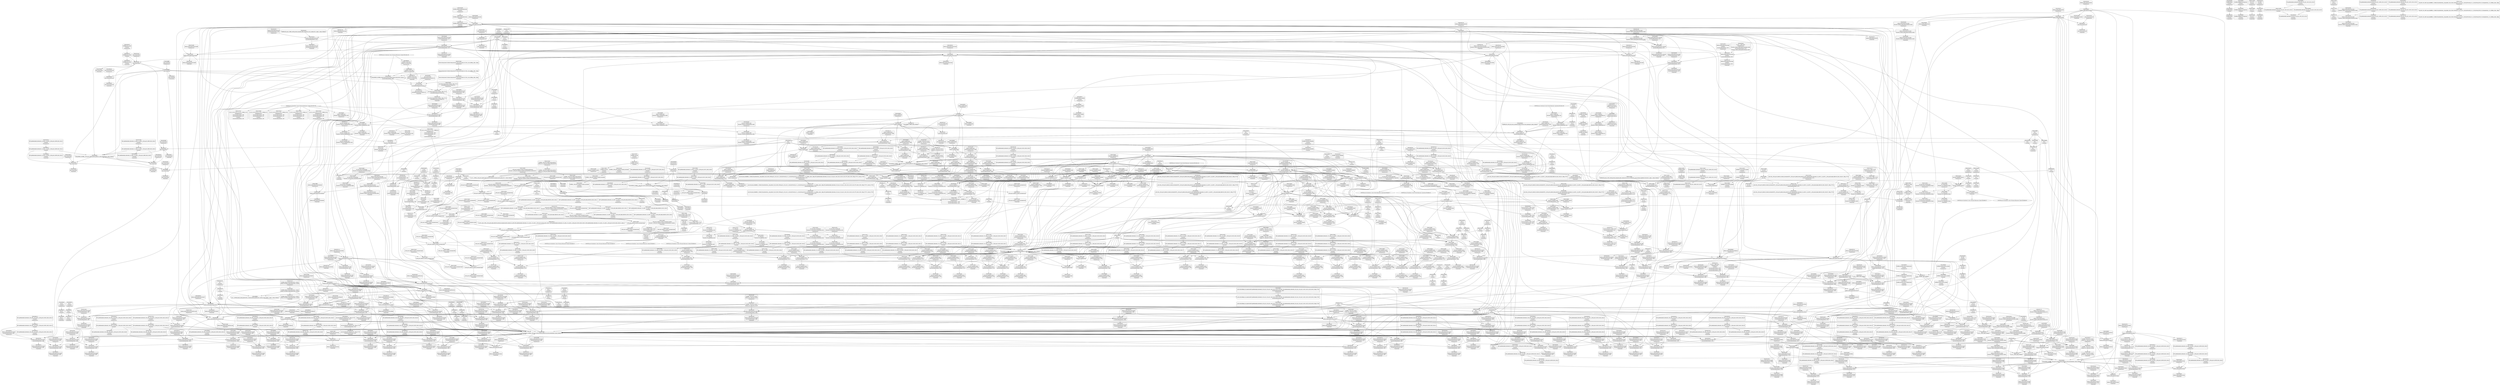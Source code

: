 digraph {
	CE0x5082a00 [shape=record,shape=Mrecord,label="{CE0x5082a00|selinux_inode_getsecurity:do.end|*SummSink*}"]
	CE0x50c6840 [shape=record,shape=Mrecord,label="{CE0x50c6840|selinux_inode_getsecurity:tmp49|security/selinux/hooks.c,3098}"]
	CE0x507c810 [shape=record,shape=Mrecord,label="{CE0x507c810|selinux_inode_getsecurity:tmp}"]
	CE0x50ee490 [shape=record,shape=Mrecord,label="{CE0x50ee490|selinux_inode_getsecurity:tmp34|security/selinux/hooks.c,3090|*SummSink*}"]
	CE0x50f3950 [shape=record,shape=Mrecord,label="{CE0x50f3950|GLOBAL:security_sid_to_context_force|*Constant*|*SummSource*}"]
	CE0x5148710 [shape=record,shape=Mrecord,label="{CE0x5148710|0:_i64*,_array:_GCR___llvm_gcda_edge_table144_internal_unnamed_addr_constant_3_x_i64*_i64*_getelementptr_inbounds_(_21_x_i64_,_21_x_i64_*___llvm_gcov_ctr143,_i64_0,_i64_1),_i64*_getelementptr_inbounds_(_21_x_i64_,_21_x_i64_*___llvm_gcov_ctr143,_i64_0,_i64_2),_i64*_getelementptr_inbounds_(_21_x_i64_,_21_x_i64_*___llvm_gcov_ctr143,_i64_0,_i64_3)_:_elem_0::}"]
	CE0x50e0310 [shape=record,shape=Mrecord,label="{CE0x50e0310|selinux_capable:ns|Function::selinux_capable&Arg::ns::}"]
	CE0x50558f0 [shape=record,shape=Mrecord,label="{CE0x50558f0|selinux_inode_getsecctx:tmp4|security/selinux/hooks.c,5737|*SummSink*}"]
	CE0x508d860 [shape=record,shape=Mrecord,label="{CE0x508d860|GLOBAL:current_task|Global_var:current_task}"]
	CE0x5117550 [shape=record,shape=Mrecord,label="{CE0x5117550|cred_has_capability:do.body4}"]
	CE0x5133220 [shape=record,shape=Mrecord,label="{CE0x5133220|cred_has_capability:tmp1|*SummSink*}"]
	CE0x5127580 [shape=record,shape=Mrecord,label="{CE0x5127580|avc_audit:result|Function::avc_audit&Arg::result::}"]
	CE0x5126700 [shape=record,shape=Mrecord,label="{CE0x5126700|avc_audit:tsid|Function::avc_audit&Arg::tsid::|*SummSource*}"]
	CE0x508c4b0 [shape=record,shape=Mrecord,label="{CE0x508c4b0|_call_void___llvm_gcov_indirect_counter_increment(i32*___llvm_gcov_global_state_pred145,_i64**_getelementptr_inbounds_(_3_x_i64*_,_3_x_i64*_*___llvm_gcda_edge_table144,_i64_0,_i64_1)),_!dbg_!27728|security/selinux/hooks.c,1567|*SummSink*}"]
	"CONST[source:0(mediator),value:2(dynamic)][purpose:{object}][SnkIdx:1]"
	CE0x5089fc0 [shape=record,shape=Mrecord,label="{CE0x5089fc0|selinux_inode_getsecurity:if.then5|*SummSource*}"]
	CE0x514aa80 [shape=record,shape=Mrecord,label="{CE0x514aa80|i16_4|*Constant*|*SummSource*}"]
	CE0x51192b0 [shape=record,shape=Mrecord,label="{CE0x51192b0|_call_void_asm_sideeffect_1:_09ud2_0A.pushsection___bug_table,_22a_22_0A2:_09.long_1b_-_2b,_$_0:c_-_2b_0A_09.word_$_1:c_,_0_0A_09.org_2b+$_2:c_0A.popsection_,_i,i,i,_dirflag_,_fpsr_,_flags_(i8*_getelementptr_inbounds_(_25_x_i8_,_25_x_i8_*_.str3,_i32_0,_i32_0),_i32_1575,_i64_12)_#3,_!dbg_!27737,_!srcloc_!27740|security/selinux/hooks.c,1575|*SummSink*}"]
	CE0x50624e0 [shape=record,shape=Mrecord,label="{CE0x50624e0|selinux_inode_getsecurity:tmp1|*SummSource*}"]
	CE0x50932b0 [shape=record,shape=Mrecord,label="{CE0x50932b0|GLOBAL:kfree|*Constant*|*SummSink*}"]
	CE0x5121520 [shape=record,shape=Mrecord,label="{CE0x5121520|cred_has_capability:tmp3|security/selinux/hooks.c,1567|*SummSource*}"]
	CE0x50ddc90 [shape=record,shape=Mrecord,label="{CE0x50ddc90|i32_78|*Constant*|*SummSink*}"]
	CE0x5122000 [shape=record,shape=Mrecord,label="{CE0x5122000|GLOBAL:__llvm_gcov_global_state_pred145|Global_var:__llvm_gcov_global_state_pred145|*SummSink*}"]
	CE0x50b8480 [shape=record,shape=Mrecord,label="{CE0x50b8480|i64*_getelementptr_inbounds_(_6_x_i64_,_6_x_i64_*___llvm_gcov_ctr142,_i64_0,_i64_5)|*Constant*|*SummSink*}"]
	CE0x514cb10 [shape=record,shape=Mrecord,label="{CE0x514cb10|avc_has_perm_noaudit:tsid|Function::avc_has_perm_noaudit&Arg::tsid::|*SummSink*}"]
	CE0x5142600 [shape=record,shape=Mrecord,label="{CE0x5142600|i64*_getelementptr_inbounds_(_21_x_i64_,_21_x_i64_*___llvm_gcov_ctr143,_i64_0,_i64_0)|*Constant*|*SummSource*}"]
	CE0x50d57e0 [shape=record,shape=Mrecord,label="{CE0x50d57e0|selinux_inode_getsecurity:tmp20|security/selinux/hooks.c,3087|*SummSource*}"]
	CE0x50d8280 [shape=record,shape=Mrecord,label="{CE0x50d8280|selinux_inode_getsecurity:tmp25|security/selinux/hooks.c,3087|*SummSource*}"]
	CE0x50c8610 [shape=record,shape=Mrecord,label="{CE0x50c8610|selinux_inode_getsecurity:tmp51|security/selinux/hooks.c,3098|*SummSink*}"]
	"CONST[source:2(external),value:0(static)][purpose:{operation}][SrcIdx:18]"
	CE0x50ee9c0 [shape=record,shape=Mrecord,label="{CE0x50ee9c0|selinux_inode_getsecurity:call13|security/selinux/hooks.c,3093}"]
	CE0x50874b0 [shape=record,shape=Mrecord,label="{CE0x50874b0|selinux_inode_getsecurity:if.else|*SummSink*}"]
	CE0x510a8f0 [shape=record,shape=Mrecord,label="{CE0x510a8f0|cred_has_capability:tmp28|security/selinux/hooks.c,1584|*SummSource*}"]
	CE0x510c6e0 [shape=record,shape=Mrecord,label="{CE0x510c6e0|cred_has_capability:tmp31|security/selinux/hooks.c,1585|*SummSource*}"]
	CE0x5034d60 [shape=record,shape=Mrecord,label="{CE0x5034d60|i64*_getelementptr_inbounds_(_6_x_i64_,_6_x_i64_*___llvm_gcov_ctr338,_i64_0,_i64_0)|*Constant*}"]
	CE0x5050d90 [shape=record,shape=Mrecord,label="{CE0x5050d90|_call_void_mcount()_#3}"]
	CE0x50f0860 [shape=record,shape=Mrecord,label="{CE0x50f0860|selinux_inode_getsecurity:tmp42|security/selinux/hooks.c,3095|*SummSource*}"]
	CE0x512b0e0 [shape=record,shape=Mrecord,label="{CE0x512b0e0|GLOBAL:__llvm_gcov_indirect_counter_increment|*Constant*|*SummSink*}"]
	CE0x511c3c0 [shape=record,shape=Mrecord,label="{CE0x511c3c0|cred_has_capability:tmp8|security/selinux/hooks.c,1575}"]
	CE0x50dcd10 [shape=record,shape=Mrecord,label="{CE0x50dcd10|selinux_capable:call1|security/selinux/hooks.c,2011|*SummSink*}"]
	CE0x50ce7a0 [shape=record,shape=Mrecord,label="{CE0x50ce7a0|i64_0|*Constant*}"]
	CE0x512dc10 [shape=record,shape=Mrecord,label="{CE0x512dc10|cred_has_capability:tmp15|security/selinux/hooks.c,1575|*SummSource*}"]
	CE0x50d0940 [shape=record,shape=Mrecord,label="{CE0x50d0940|_ret_i32_%retval.0,_!dbg_!27725|security/selinux/hooks.c,2012}"]
	CE0x5038990 [shape=record,shape=Mrecord,label="{CE0x5038990|selinux_inode_getsecctx:if.then}"]
	CE0x512d8f0 [shape=record,shape=Mrecord,label="{CE0x512d8f0|cred_has_capability:tmp14|security/selinux/hooks.c,1575|*SummSink*}"]
	CE0x507e920 [shape=record,shape=Mrecord,label="{CE0x507e920|selinux_inode_getsecurity:if.end6}"]
	CE0x5133560 [shape=record,shape=Mrecord,label="{CE0x5133560|cred_has_capability:ad|security/selinux/hooks.c, 1555|*SummSink*}"]
	CE0x51280b0 [shape=record,shape=Mrecord,label="{CE0x51280b0|_ret_i32_%retval.0,_!dbg_!27732|security/selinux/include/avc.h,142|*SummSink*}"]
	CE0x5143ef0 [shape=record,shape=Mrecord,label="{CE0x5143ef0|_call_void___llvm_gcov_indirect_counter_increment(i32*___llvm_gcov_global_state_pred145,_i64**_getelementptr_inbounds_(_3_x_i64*_,_3_x_i64*_*___llvm_gcda_edge_table144,_i64_0,_i64_2)),_!dbg_!27732|security/selinux/hooks.c,1570|*SummSource*}"]
	CE0x50e5090 [shape=record,shape=Mrecord,label="{CE0x50e5090|i64*_getelementptr_inbounds_(_26_x_i64_,_26_x_i64_*___llvm_gcov_ctr242,_i64_0,_i64_15)|*Constant*|*SummSink*}"]
	CE0x514ce50 [shape=record,shape=Mrecord,label="{CE0x514ce50|avc_has_perm_noaudit:tclass|Function::avc_has_perm_noaudit&Arg::tclass::|*SummSink*}"]
	CE0x5127840 [shape=record,shape=Mrecord,label="{CE0x5127840|avc_audit:result|Function::avc_audit&Arg::result::|*SummSink*}"]
	CE0x50d47b0 [shape=record,shape=Mrecord,label="{CE0x50d47b0|selinux_inode_getsecurity:call|security/selinux/hooks.c,3075|*SummSource*}"]
	CE0x512a060 [shape=record,shape=Mrecord,label="{CE0x512a060|cred_has_capability:tmp25|security/selinux/hooks.c,1582}"]
	CE0x50db620 [shape=record,shape=Mrecord,label="{CE0x50db620|selinux_inode_getsecurity:tmp26|security/selinux/hooks.c,3087|*SummSink*}"]
	CE0x50cf110 [shape=record,shape=Mrecord,label="{CE0x50cf110|selinux_inode_getsecurity:tmp5|security/selinux/hooks.c,3075|*SummSource*}"]
	CE0x50d45c0 [shape=record,shape=Mrecord,label="{CE0x50d45c0|selinux_inode_getsecurity:call|security/selinux/hooks.c,3075}"]
	CE0x50b9b30 [shape=record,shape=Mrecord,label="{CE0x50b9b30|cred_has_capability:if.end}"]
	CE0x514a280 [shape=record,shape=Mrecord,label="{CE0x514a280|cred_has_capability:tmp17|security/selinux/hooks.c,1576}"]
	CE0x504c180 [shape=record,shape=Mrecord,label="{CE0x504c180|selinux_inode_getsecctx:tmp3|security/selinux/hooks.c,5737|*SummSink*}"]
	CE0x50d6df0 [shape=record,shape=Mrecord,label="{CE0x50d6df0|GLOBAL:lockdep_rcu_suspicious|*Constant*}"]
	CE0x5054060 [shape=record,shape=Mrecord,label="{CE0x5054060|selinux_inode_getsecurity:entry|*SummSource*}"]
	CE0x511f510 [shape=record,shape=Mrecord,label="{CE0x511f510|cred_sid:tmp5|security/selinux/hooks.c,196|*SummSink*}"]
	CE0x5130c30 [shape=record,shape=Mrecord,label="{CE0x5130c30|cred_has_capability:return|*SummSink*}"]
	CE0x5141ac0 [shape=record,shape=Mrecord,label="{CE0x5141ac0|__llvm_gcov_indirect_counter_increment:tmp6|*SummSource*}"]
	CE0x5044ef0 [shape=record,shape=Mrecord,label="{CE0x5044ef0|i64*_getelementptr_inbounds_(_6_x_i64_,_6_x_i64_*___llvm_gcov_ctr338,_i64_0,_i64_4)|*Constant*}"]
	CE0x5062810 [shape=record,shape=Mrecord,label="{CE0x5062810|get_current:tmp1}"]
	CE0x5148bf0 [shape=record,shape=Mrecord,label="{CE0x5148bf0|cred_has_capability:if.then9|*SummSource*}"]
	CE0x512f3a0 [shape=record,shape=Mrecord,label="{CE0x512f3a0|cred_has_capability:tmp11|security/selinux/hooks.c,1575|*SummSource*}"]
	CE0x50b48e0 [shape=record,shape=Mrecord,label="{CE0x50b48e0|i64*_getelementptr_inbounds_(_6_x_i64_,_6_x_i64_*___llvm_gcov_ctr142,_i64_0,_i64_0)|*Constant*|*SummSource*}"]
	CE0x5061040 [shape=record,shape=Mrecord,label="{CE0x5061040|selinux_capable:tmp5|security/selinux/hooks.c,2008|*SummSink*}"]
	CE0x505e7f0 [shape=record,shape=Mrecord,label="{CE0x505e7f0|cred_has_capability:sw.default|*SummSink*}"]
	CE0x50301e0 [shape=record,shape=Mrecord,label="{CE0x50301e0|selinux_inode_getsecurity:if.then16}"]
	CE0x50aecf0 [shape=record,shape=Mrecord,label="{CE0x50aecf0|selinux_capable:tmp7|security/selinux/hooks.c,2009|*SummSource*}"]
	CE0x512c280 [shape=record,shape=Mrecord,label="{CE0x512c280|i32_1575|*Constant*|*SummSink*}"]
	CE0x5045530 [shape=record,shape=Mrecord,label="{CE0x5045530|i64*_getelementptr_inbounds_(_2_x_i64_,_2_x_i64_*___llvm_gcov_ctr98,_i64_0,_i64_1)|*Constant*|*SummSource*}"]
	CE0x5128920 [shape=record,shape=Mrecord,label="{CE0x5128920|i64_15|*Constant*|*SummSink*}"]
	CE0x50dd360 [shape=record,shape=Mrecord,label="{CE0x50dd360|GLOBAL:cred_has_capability|*Constant*|*SummSink*}"]
	CE0x50d7890 [shape=record,shape=Mrecord,label="{CE0x50d7890|i32_3087|*Constant*|*SummSink*}"]
	CE0x5155e80 [shape=record,shape=Mrecord,label="{CE0x5155e80|GLOBAL:printk|*Constant*}"]
	CE0x50f49f0 [shape=record,shape=Mrecord,label="{CE0x50f49f0|selinux_inode_getsecurity:tmp38|security/selinux/hooks.c,3094}"]
	CE0x50b4770 [shape=record,shape=Mrecord,label="{CE0x50b4770|i64*_getelementptr_inbounds_(_6_x_i64_,_6_x_i64_*___llvm_gcov_ctr142,_i64_0,_i64_0)|*Constant*}"]
	CE0x5ccc8d0 [shape=record,shape=Mrecord,label="{CE0x5ccc8d0|GLOBAL:__llvm_gcov_ctr338|Global_var:__llvm_gcov_ctr338|*SummSink*}"]
	CE0x50cdd90 [shape=record,shape=Mrecord,label="{CE0x50cdd90|selinux_inode_getsecurity:tmp18|security/selinux/hooks.c,3087|*SummSink*}"]
	CE0x50e2cb0 [shape=record,shape=Mrecord,label="{CE0x50e2cb0|selinux_inode_getsecurity:tmp29|security/selinux/hooks.c,3089}"]
	CE0x512d880 [shape=record,shape=Mrecord,label="{CE0x512d880|cred_has_capability:tmp14|security/selinux/hooks.c,1575|*SummSource*}"]
	CE0x508a0b0 [shape=record,shape=Mrecord,label="{CE0x508a0b0|selinux_inode_getsecurity:if.then5|*SummSink*}"]
	CE0x51561a0 [shape=record,shape=Mrecord,label="{CE0x51561a0|cred_has_capability:tmp7|security/selinux/hooks.c,1574|*SummSink*}"]
	CE0x506ae70 [shape=record,shape=Mrecord,label="{CE0x506ae70|cred_sid:tmp1|*SummSink*}"]
	CE0x514e7e0 [shape=record,shape=Mrecord,label="{CE0x514e7e0|i64_13|*Constant*}"]
	CE0x506c450 [shape=record,shape=Mrecord,label="{CE0x506c450|selinux_capable:tmp10|security/selinux/hooks.c,2012|*SummSink*}"]
	CE0x5117ce0 [shape=record,shape=Mrecord,label="{CE0x5117ce0|_call_void___llvm_gcov_indirect_counter_increment(i32*___llvm_gcov_global_state_pred145,_i64**_getelementptr_inbounds_(_3_x_i64*_,_3_x_i64*_*___llvm_gcda_edge_table144,_i64_0,_i64_0)),_!dbg_!27734|security/selinux/hooks.c,1574}"]
	CE0x5132cf0 [shape=record,shape=Mrecord,label="{CE0x5132cf0|cred_has_capability:tmp3|security/selinux/hooks.c,1567}"]
	CE0x5085920 [shape=record,shape=Mrecord,label="{CE0x5085920|_call_void_mcount()_#3|*SummSink*}"]
	CE0x50d9b70 [shape=record,shape=Mrecord,label="{CE0x50d9b70|i64*_getelementptr_inbounds_(_26_x_i64_,_26_x_i64_*___llvm_gcov_ctr242,_i64_0,_i64_11)|*Constant*|*SummSink*}"]
	CE0x5145d20 [shape=record,shape=Mrecord,label="{CE0x5145d20|__llvm_gcov_indirect_counter_increment:tmp|*SummSource*}"]
	CE0x512e5a0 [shape=record,shape=Mrecord,label="{CE0x512e5a0|cred_has_capability:tmp16|security/selinux/hooks.c,1576}"]
	CE0x508dc40 [shape=record,shape=Mrecord,label="{CE0x508dc40|selinux_capable:call|security/selinux/hooks.c,2007}"]
	CE0x50541f0 [shape=record,shape=Mrecord,label="{CE0x50541f0|selinux_inode_getsecurity:if.then|*SummSource*}"]
	CE0x510ba90 [shape=record,shape=Mrecord,label="{CE0x510ba90|cred_has_capability:tmp30|security/selinux/hooks.c,1585}"]
	CE0x503c9c0 [shape=record,shape=Mrecord,label="{CE0x503c9c0|selinux_inode_getsecctx:tmp8|security/selinux/hooks.c,5739|*SummSource*}"]
	CE0x51248c0 [shape=record,shape=Mrecord,label="{CE0x51248c0|cred_has_capability:call8|security/selinux/hooks.c,1581}"]
	CE0x508c8d0 [shape=record,shape=Mrecord,label="{CE0x508c8d0|get_current:tmp4|./arch/x86/include/asm/current.h,14|*SummSource*}"]
	CE0x50b0980 [shape=record,shape=Mrecord,label="{CE0x50b0980|cred_has_capability:u|security/selinux/hooks.c,1563|*SummSink*}"]
	CE0x5151b00 [shape=record,shape=Mrecord,label="{CE0x5151b00|__llvm_gcov_indirect_counter_increment:tmp3}"]
	CE0x503d620 [shape=record,shape=Mrecord,label="{CE0x503d620|selinux_inode_getsecctx:ctxlen|Function::selinux_inode_getsecctx&Arg::ctxlen::}"]
	CE0x5083830 [shape=record,shape=Mrecord,label="{CE0x5083830|selinux_inode_getsecurity:if.end17}"]
	CE0x50d24c0 [shape=record,shape=Mrecord,label="{CE0x50d24c0|selinux_inode_getsecurity:tmp11|security/selinux/hooks.c,3087|*SummSink*}"]
	CE0x503aa60 [shape=record,shape=Mrecord,label="{CE0x503aa60|selinux_inode_getsecctx:tmp|*SummSource*}"]
	CE0x5117680 [shape=record,shape=Mrecord,label="{CE0x5117680|cred_has_capability:do.body4|*SummSource*}"]
	CE0x514b860 [shape=record,shape=Mrecord,label="{CE0x514b860|cred_has_capability:call7|security/selinux/hooks.c,1579|*SummSource*}"]
	CE0x5086980 [shape=record,shape=Mrecord,label="{CE0x5086980|selinux_capable:if.then}"]
	CE0x50899e0 [shape=record,shape=Mrecord,label="{CE0x50899e0|i32_0|*Constant*}"]
	CE0x512f690 [shape=record,shape=Mrecord,label="{CE0x512f690|i64*_getelementptr_inbounds_(_21_x_i64_,_21_x_i64_*___llvm_gcov_ctr143,_i64_0,_i64_9)|*Constant*|*SummSource*}"]
	CE0x50e4a70 [shape=record,shape=Mrecord,label="{CE0x50e4a70|i64*_getelementptr_inbounds_(_26_x_i64_,_26_x_i64_*___llvm_gcov_ctr242,_i64_0,_i64_15)|*Constant*}"]
	CE0x50ba1a0 [shape=record,shape=Mrecord,label="{CE0x50ba1a0|cred_has_capability:do.end6}"]
	CE0x514f150 [shape=record,shape=Mrecord,label="{CE0x514f150|i64_0|*Constant*}"]
	CE0x64c8da0 [shape=record,shape=Mrecord,label="{CE0x64c8da0|selinux_inode_getsecctx:call|security/selinux/hooks.c,5735|*SummSource*}"]
	CE0x5127b40 [shape=record,shape=Mrecord,label="{CE0x5127b40|avc_audit:a|Function::avc_audit&Arg::a::|*SummSource*}"]
	CE0x5121ca0 [shape=record,shape=Mrecord,label="{CE0x5121ca0|cred_has_capability:avd|security/selinux/hooks.c, 1556|*SummSource*}"]
	CE0x50dd230 [shape=record,shape=Mrecord,label="{CE0x50dd230|GLOBAL:cred_has_capability|*Constant*|*SummSource*}"]
	CE0x511b580 [shape=record,shape=Mrecord,label="{CE0x511b580|i64*_getelementptr_inbounds_(_21_x_i64_,_21_x_i64_*___llvm_gcov_ctr143,_i64_0,_i64_7)|*Constant*}"]
	CE0x511b810 [shape=record,shape=Mrecord,label="{CE0x511b810|i64*_getelementptr_inbounds_(_21_x_i64_,_21_x_i64_*___llvm_gcov_ctr143,_i64_0,_i64_7)|*Constant*|*SummSink*}"]
	CE0x5155710 [shape=record,shape=Mrecord,label="{CE0x5155710|cred_sid:sid|security/selinux/hooks.c,197|*SummSink*}"]
	CE0x512d760 [shape=record,shape=Mrecord,label="{CE0x512d760|i64*_getelementptr_inbounds_(_21_x_i64_,_21_x_i64_*___llvm_gcov_ctr143,_i64_0,_i64_11)|*Constant*|*SummSource*}"]
	CE0x63614d0 [shape=record,shape=Mrecord,label="{CE0x63614d0|selinux_inode_getsecurity:inode|Function::selinux_inode_getsecurity&Arg::inode::|*SummSource*}"]
	CE0x50f59a0 [shape=record,shape=Mrecord,label="{CE0x50f59a0|i64_21|*Constant*|*SummSink*}"]
	CE0x507ef70 [shape=record,shape=Mrecord,label="{CE0x507ef70|selinux_inode_getsecurity:tobool3|security/selinux/hooks.c,3087}"]
	CE0x50dbf40 [shape=record,shape=Mrecord,label="{CE0x50dbf40|selinux_inode_getsecurity:call7|security/selinux/hooks.c,3087|*SummSource*}"]
	CE0x50d3350 [shape=record,shape=Mrecord,label="{CE0x50d3350|i64_5|*Constant*}"]
	CE0x5132540 [shape=record,shape=Mrecord,label="{CE0x5132540|GLOBAL:__llvm_gcov_global_state_pred145|Global_var:__llvm_gcov_global_state_pred145|*SummSource*}"]
	CE0x5044830 [shape=record,shape=Mrecord,label="{CE0x5044830|_ret_i32_%retval.0,_!dbg_!27724|security/selinux/hooks.c,5741|*SummSource*}"]
	CE0x507bce0 [shape=record,shape=Mrecord,label="{CE0x507bce0|get_current:entry|*SummSource*}"]
	CE0x5091b40 [shape=record,shape=Mrecord,label="{CE0x5091b40|cred_has_capability:cap|Function::cred_has_capability&Arg::cap::|*SummSource*}"]
	CE0x5137b30 [shape=record,shape=Mrecord,label="{CE0x5137b30|cred_has_capability:if.end10|*SummSink*}"]
	CE0x5149860 [shape=record,shape=Mrecord,label="{CE0x5149860|cred_has_capability:do.cond|*SummSource*}"]
	CE0x50d3650 [shape=record,shape=Mrecord,label="{CE0x50d3650|selinux_inode_getsecurity:tmp8|security/selinux/hooks.c,3076}"]
	CE0x514fbe0 [shape=record,shape=Mrecord,label="{CE0x514fbe0|GLOBAL:avc_audit|*Constant*}"]
	CE0x506af60 [shape=record,shape=Mrecord,label="{CE0x506af60|i64*_getelementptr_inbounds_(_2_x_i64_,_2_x_i64_*___llvm_gcov_ctr131,_i64_0,_i64_1)|*Constant*|*SummSource*}"]
	CE0x50db480 [shape=record,shape=Mrecord,label="{CE0x50db480|selinux_inode_getsecurity:tmp26|security/selinux/hooks.c,3087|*SummSource*}"]
	CE0x508b800 [shape=record,shape=Mrecord,label="{CE0x508b800|selinux_inode_getsecurity:out_nofree|*SummSink*}"]
	CE0x51489c0 [shape=record,shape=Mrecord,label="{CE0x51489c0|__llvm_gcov_indirect_counter_increment:tmp2|*SummSource*}"]
	CE0x50b9fb0 [shape=record,shape=Mrecord,label="{CE0x50b9fb0|cred_has_capability:sw.epilog|*SummSource*}"]
	CE0x50e2f50 [shape=record,shape=Mrecord,label="{CE0x50e2f50|i64_14|*Constant*|*SummSink*}"]
	CE0x50f35e0 [shape=record,shape=Mrecord,label="{CE0x50f35e0|selinux_inode_getsecurity:call11|security/selinux/hooks.c,3090|*SummSink*}"]
	CE0x50910d0 [shape=record,shape=Mrecord,label="{CE0x50910d0|selinux_inode_getsecurity:retval.0|*SummSink*}"]
	CE0x512a9a0 [shape=record,shape=Mrecord,label="{CE0x512a9a0|i64**_getelementptr_inbounds_(_3_x_i64*_,_3_x_i64*_*___llvm_gcda_edge_table144,_i64_0,_i64_2)|*Constant*}"]
	CE0x5121ba0 [shape=record,shape=Mrecord,label="{CE0x5121ba0|__llvm_gcov_indirect_counter_increment:counter|*SummSink*}"]
	CE0x511eca0 [shape=record,shape=Mrecord,label="{CE0x511eca0|cred_sid:tmp4|*LoadInst*|security/selinux/hooks.c,196|*SummSink*}"]
	CE0x507ea90 [shape=record,shape=Mrecord,label="{CE0x507ea90|selinux_inode_getsecurity:if.end6|*SummSink*}"]
	CE0x5087110 [shape=record,shape=Mrecord,label="{CE0x5087110|selinux_inode_getsecurity:do.body|*SummSource*}"]
	"CONST[source:0(mediator),value:2(dynamic)][purpose:{object}][SnkIdx:6]"
	CE0x514a530 [shape=record,shape=Mrecord,label="{CE0x514a530|cred_has_capability:tmp17|security/selinux/hooks.c,1576|*SummSource*}"]
	CE0x50ef0a0 [shape=record,shape=Mrecord,label="{CE0x50ef0a0|selinux_inode_getsecurity:tmp40|security/selinux/hooks.c,3094|*SummSource*}"]
	CE0x50d0e20 [shape=record,shape=Mrecord,label="{CE0x50d0e20|i64*_getelementptr_inbounds_(_26_x_i64_,_26_x_i64_*___llvm_gcov_ctr242,_i64_0,_i64_3)|*Constant*|*SummSink*}"]
	CE0x50d17d0 [shape=record,shape=Mrecord,label="{CE0x50d17d0|i64*_getelementptr_inbounds_(_26_x_i64_,_26_x_i64_*___llvm_gcov_ctr242,_i64_0,_i64_4)|*Constant*|*SummSink*}"]
	CE0x510dfb0 [shape=record,shape=Mrecord,label="{CE0x510dfb0|i64*_getelementptr_inbounds_(_21_x_i64_,_21_x_i64_*___llvm_gcov_ctr143,_i64_0,_i64_20)|*Constant*}"]
	CE0x50443d0 [shape=record,shape=Mrecord,label="{CE0x50443d0|i1_true|*Constant*|*SummSink*}"]
	CE0x5121d10 [shape=record,shape=Mrecord,label="{CE0x5121d10|cred_has_capability:avd|security/selinux/hooks.c, 1556}"]
	CE0x5128c00 [shape=record,shape=Mrecord,label="{CE0x5128c00|i64_16|*Constant*}"]
	CE0x51465b0 [shape=record,shape=Mrecord,label="{CE0x51465b0|__llvm_gcov_indirect_counter_increment:tmp|*SummSink*}"]
	CE0x506d090 [shape=record,shape=Mrecord,label="{CE0x506d090|cred_sid:entry|*SummSource*}"]
	CE0x514c080 [shape=record,shape=Mrecord,label="{CE0x514c080|avc_has_perm_noaudit:entry|*SummSink*}"]
	CE0x50f5430 [shape=record,shape=Mrecord,label="{CE0x50f5430|selinux_inode_getsecurity:tobool18|security/selinux/hooks.c,3097|*SummSink*}"]
	CE0x50e2e70 [shape=record,shape=Mrecord,label="{CE0x50e2e70|i64_14|*Constant*}"]
	CE0x505fc90 [shape=record,shape=Mrecord,label="{CE0x505fc90|selinux_inode_getsecctx:tmp9|security/selinux/hooks.c,5739}"]
	CE0x5052530 [shape=record,shape=Mrecord,label="{CE0x5052530|selinux_inode_getsecctx:inode|Function::selinux_inode_getsecctx&Arg::inode::}"]
	CE0x5151cf0 [shape=record,shape=Mrecord,label="{CE0x5151cf0|__llvm_gcov_indirect_counter_increment:tmp3|*SummSource*}"]
	CE0x50f3f70 [shape=record,shape=Mrecord,label="{CE0x50f3f70|selinux_inode_getsecurity:tmp35|security/selinux/hooks.c,3093|*SummSource*}"]
	CE0x51300f0 [shape=record,shape=Mrecord,label="{CE0x51300f0|cred_has_capability:tmp12|security/selinux/hooks.c,1575|*SummSource*}"]
	CE0x507e780 [shape=record,shape=Mrecord,label="{CE0x507e780|selinux_inode_getsecurity:land.lhs.true4|*SummSource*}"]
	CE0x5127330 [shape=record,shape=Mrecord,label="{CE0x5127330|avc_audit:avd|Function::avc_audit&Arg::avd::|*SummSource*}"]
	CE0x50b18a0 [shape=record,shape=Mrecord,label="{CE0x50b18a0|cred_sid:security|security/selinux/hooks.c,196|*SummSource*}"]
	CE0x50ce960 [shape=record,shape=Mrecord,label="{CE0x50ce960|selinux_inode_getsecurity:tmp4|security/selinux/hooks.c,3075|*SummSink*}"]
	CE0x510eb10 [shape=record,shape=Mrecord,label="{CE0x510eb10|cred_has_capability:tmp33|security/selinux/hooks.c,1586|*SummSource*}"]
	CE0x5083a00 [shape=record,shape=Mrecord,label="{CE0x5083a00|selinux_inode_getsecurity:if.end17|*SummSink*}"]
	CE0x50dafb0 [shape=record,shape=Mrecord,label="{CE0x50dafb0|_call_void_lockdep_rcu_suspicious(i8*_getelementptr_inbounds_(_25_x_i8_,_25_x_i8_*_.str3,_i32_0,_i32_0),_i32_3087,_i8*_getelementptr_inbounds_(_45_x_i8_,_45_x_i8_*_.str12,_i32_0,_i32_0))_#10,_!dbg_!27740|security/selinux/hooks.c,3087|*SummSource*}"]
	CE0x5063350 [shape=record,shape=Mrecord,label="{CE0x5063350|cred_has_capability:sw.bb|*SummSource*}"]
	CE0x514e420 [shape=record,shape=Mrecord,label="{CE0x514e420|cred_has_capability:cmp|security/selinux/hooks.c,1580|*SummSource*}"]
	CE0x5147010 [shape=record,shape=Mrecord,label="{CE0x5147010|0:_i32,_4:_i32,_8:_i32,_12:_i32,_:_CMRE_12,16_|*MultipleSource*|security/selinux/hooks.c,196|security/selinux/hooks.c,197|*LoadInst*|security/selinux/hooks.c,196}"]
	CE0x511f400 [shape=record,shape=Mrecord,label="{CE0x511f400|cred_sid:tmp5|security/selinux/hooks.c,196|*SummSource*}"]
	CE0x503c950 [shape=record,shape=Mrecord,label="{CE0x503c950|selinux_inode_getsecctx:tmp8|security/selinux/hooks.c,5739}"]
	CE0x512da70 [shape=record,shape=Mrecord,label="{CE0x512da70|cred_has_capability:tmp15|security/selinux/hooks.c,1575}"]
	CE0x5109500 [shape=record,shape=Mrecord,label="{CE0x5109500|i64*_getelementptr_inbounds_(_21_x_i64_,_21_x_i64_*___llvm_gcov_ctr143,_i64_0,_i64_17)|*Constant*|*SummSink*}"]
	CE0x50aebc0 [shape=record,shape=Mrecord,label="{CE0x50aebc0|selinux_capable:tmp7|security/selinux/hooks.c,2009}"]
	CE0x5125400 [shape=record,shape=Mrecord,label="{CE0x5125400|GLOBAL:avc_audit|*Constant*|*SummSink*}"]
	CE0x508a390 [shape=record,shape=Mrecord,label="{CE0x508a390|cred_has_capability:call|security/selinux/hooks.c,1558}"]
	CE0x5127410 [shape=record,shape=Mrecord,label="{CE0x5127410|avc_audit:avd|Function::avc_audit&Arg::avd::|*SummSink*}"]
	CE0x5087200 [shape=record,shape=Mrecord,label="{CE0x5087200|selinux_inode_getsecurity:do.body|*SummSink*}"]
	CE0x5093600 [shape=record,shape=Mrecord,label="{CE0x5093600|i64*_getelementptr_inbounds_(_26_x_i64_,_26_x_i64_*___llvm_gcov_ctr242,_i64_0,_i64_24)|*Constant*}"]
	CE0x50b1710 [shape=record,shape=Mrecord,label="{CE0x50b1710|cred_sid:tmp4|*LoadInst*|security/selinux/hooks.c,196}"]
	CE0x50b7a70 [shape=record,shape=Mrecord,label="{CE0x50b7a70|i64*_getelementptr_inbounds_(_6_x_i64_,_6_x_i64_*___llvm_gcov_ctr142,_i64_0,_i64_5)|*Constant*|*SummSource*}"]
	CE0x507d6b0 [shape=record,shape=Mrecord,label="{CE0x507d6b0|selinux_inode_getsecurity:if.end14|*SummSource*}"]
	CE0x507efe0 [shape=record,shape=Mrecord,label="{CE0x507efe0|selinux_inode_getsecurity:tmp16|security/selinux/hooks.c,3087|*SummSink*}"]
	CE0x507db30 [shape=record,shape=Mrecord,label="{CE0x507db30|get_current:tmp2|*SummSource*}"]
	CE0x50914c0 [shape=record,shape=Mrecord,label="{CE0x50914c0|i64*_getelementptr_inbounds_(_26_x_i64_,_26_x_i64_*___llvm_gcov_ctr242,_i64_0,_i64_25)|*Constant*}"]
	CE0x5127150 [shape=record,shape=Mrecord,label="{CE0x5127150|avc_audit:avd|Function::avc_audit&Arg::avd::}"]
	CE0x50dbc00 [shape=record,shape=Mrecord,label="{CE0x50dbc00|selinux_inode_getsecurity:call7|security/selinux/hooks.c,3087}"]
	CE0x50b0380 [shape=record,shape=Mrecord,label="{CE0x50b0380|cred_has_capability:and|security/selinux/hooks.c,1559|*SummSource*}"]
	CE0x50f3b10 [shape=record,shape=Mrecord,label="{CE0x50f3b10|GLOBAL:security_sid_to_context_force|*Constant*|*SummSink*}"]
	CE0x50af860 [shape=record,shape=Mrecord,label="{CE0x50af860|cred_sid:tmp3|*SummSource*}"]
	CE0x508a9c0 [shape=record,shape=Mrecord,label="{CE0x508a9c0|selinux_capable:bb|*SummSink*}"]
	CE0x50d8bb0 [shape=record,shape=Mrecord,label="{CE0x50d8bb0|selinux_inode_getsecurity:tmp22|security/selinux/hooks.c,3087|*SummSource*}"]
	CE0x50444a0 [shape=record,shape=Mrecord,label="{CE0x50444a0|selinux_inode_getsecctx:tmp11|security/selinux/hooks.c,5741|*SummSource*}"]
	CE0x5156480 [shape=record,shape=Mrecord,label="{CE0x5156480|0:_i32,_4:_i32,_8:_i32,_12:_i32,_:_CMRE_8,12_|*MultipleSource*|security/selinux/hooks.c,196|security/selinux/hooks.c,197|*LoadInst*|security/selinux/hooks.c,196}"]
	CE0x508a700 [shape=record,shape=Mrecord,label="{CE0x508a700|selinux_capable:if.end|*SummSink*}"]
	CE0x50de520 [shape=record,shape=Mrecord,label="{CE0x50de520|selinux_inode_getsecurity:tmp27|security/selinux/hooks.c,3087}"]
	CE0x50d4390 [shape=record,shape=Mrecord,label="{CE0x50d4390|selinux_inode_getsecurity:tmp3|security/selinux/hooks.c,3073|*SummSource*}"]
	CE0x50b2110 [shape=record,shape=Mrecord,label="{CE0x50b2110|cred_sid:tmp4|*LoadInst*|security/selinux/hooks.c,196|*SummSource*}"]
	CE0x508e840 [shape=record,shape=Mrecord,label="{CE0x508e840|i64*_getelementptr_inbounds_(_26_x_i64_,_26_x_i64_*___llvm_gcov_ctr242,_i64_0,_i64_23)|*Constant*}"]
	CE0x5044f60 [shape=record,shape=Mrecord,label="{CE0x5044f60|i64*_getelementptr_inbounds_(_6_x_i64_,_6_x_i64_*___llvm_gcov_ctr338,_i64_0,_i64_4)|*Constant*|*SummSource*}"]
	CE0x50f6c10 [shape=record,shape=Mrecord,label="{CE0x50f6c10|selinux_inode_getsecurity:error.0}"]
	CE0x5117860 [shape=record,shape=Mrecord,label="{CE0x5117860|i64*_getelementptr_inbounds_(_21_x_i64_,_21_x_i64_*___llvm_gcov_ctr143,_i64_0,_i64_0)|*Constant*}"]
	CE0x5152f90 [shape=record,shape=Mrecord,label="{CE0x5152f90|GLOBAL:cred_sid|*Constant*|*SummSink*}"]
	CE0x5089ee0 [shape=record,shape=Mrecord,label="{CE0x5089ee0|selinux_inode_getsecurity:if.then5}"]
	"CONST[source:0(mediator),value:2(dynamic)][purpose:{subject}][SnkIdx:4]"
	CE0x50daf40 [shape=record,shape=Mrecord,label="{CE0x50daf40|_call_void_lockdep_rcu_suspicious(i8*_getelementptr_inbounds_(_25_x_i8_,_25_x_i8_*_.str3,_i32_0,_i32_0),_i32_3087,_i8*_getelementptr_inbounds_(_45_x_i8_,_45_x_i8_*_.str12,_i32_0,_i32_0))_#10,_!dbg_!27740|security/selinux/hooks.c,3087}"]
	CE0x512b860 [shape=record,shape=Mrecord,label="{CE0x512b860|cred_has_capability:sw.epilog}"]
	CE0x508fcf0 [shape=record,shape=Mrecord,label="{CE0x508fcf0|selinux_inode_getsecurity:tmp54|security/selinux/hooks.c,3101}"]
	CE0x5123b70 [shape=record,shape=Mrecord,label="{CE0x5123b70|cred_has_capability:tmp19|security/selinux/hooks.c,1580|*SummSink*}"]
	CE0x5083910 [shape=record,shape=Mrecord,label="{CE0x5083910|selinux_inode_getsecurity:if.end17|*SummSource*}"]
	CE0x5083cd0 [shape=record,shape=Mrecord,label="{CE0x5083cd0|i64_1|*Constant*}"]
	CE0x5149bc0 [shape=record,shape=Mrecord,label="{CE0x5149bc0|i32_1|*Constant*}"]
	CE0x50af420 [shape=record,shape=Mrecord,label="{CE0x50af420|selinux_capable:tmp6|security/selinux/hooks.c,2009|*SummSink*}"]
	CE0x514c950 [shape=record,shape=Mrecord,label="{CE0x514c950|avc_has_perm_noaudit:tsid|Function::avc_has_perm_noaudit&Arg::tsid::|*SummSource*}"]
	CE0x50d1c60 [shape=record,shape=Mrecord,label="{CE0x50d1c60|selinux_inode_getsecurity:tmp10|security/selinux/hooks.c,3087|*SummSource*}"]
	CE0x512edd0 [shape=record,shape=Mrecord,label="{CE0x512edd0|cred_has_capability:tmp10|security/selinux/hooks.c,1575|*SummSource*}"]
	CE0x5128770 [shape=record,shape=Mrecord,label="{CE0x5128770|i64_15|*Constant*}"]
	CE0x50cfc10 [shape=record,shape=Mrecord,label="{CE0x50cfc10|selinux_inode_getsecurity:tmp7|security/selinux/hooks.c,3075|*SummSource*}"]
	CE0x503a850 [shape=record,shape=Mrecord,label="{CE0x503a850|selinux_inode_getsecctx:tmp1|*SummSink*}"]
	CE0x504e220 [shape=record,shape=Mrecord,label="{CE0x504e220|cred_has_capability:do.body|*SummSource*}"]
	CE0x514e000 [shape=record,shape=Mrecord,label="{CE0x514e000|avc_has_perm_noaudit:avd|Function::avc_has_perm_noaudit&Arg::avd::|*SummSink*}"]
	CE0x5133310 [shape=record,shape=Mrecord,label="{CE0x5133310|GLOBAL:__llvm_gcov_global_state_pred145|Global_var:__llvm_gcov_global_state_pred145}"]
	CE0x506d4a0 [shape=record,shape=Mrecord,label="{CE0x506d4a0|selinux_capable:if.then|*SummSink*}"]
	CE0x50e35d0 [shape=record,shape=Mrecord,label="{CE0x50e35d0|selinux_inode_getsecurity:tmp29|security/selinux/hooks.c,3089|*SummSource*}"]
	CE0x50e1f60 [shape=record,shape=Mrecord,label="{CE0x50e1f60|_ret_i32_%retval.0,_!dbg_!27725|security/selinux/hooks.c,2012|*SummSink*}"]
	CE0x5147e90 [shape=record,shape=Mrecord,label="{CE0x5147e90|__llvm_gcov_indirect_counter_increment:tmp2}"]
	CE0x5121e90 [shape=record,shape=Mrecord,label="{CE0x5121e90|cred_has_capability:avd|security/selinux/hooks.c, 1556|*SummSink*}"]
	CE0x507de60 [shape=record,shape=Mrecord,label="{CE0x507de60|i64*_getelementptr_inbounds_(_2_x_i64_,_2_x_i64_*___llvm_gcov_ctr98,_i64_0,_i64_0)|*Constant*|*SummSource*}"]
	CE0x510af80 [shape=record,shape=Mrecord,label="{CE0x510af80|cred_has_capability:tmp29|security/selinux/hooks.c,1584|*SummSource*}"]
	CE0x5145800 [shape=record,shape=Mrecord,label="{CE0x5145800|cred_has_capability:do.end6|*SummSink*}"]
	CE0x51428a0 [shape=record,shape=Mrecord,label="{CE0x51428a0|cred_has_capability:tmp}"]
	CE0x5092360 [shape=record,shape=Mrecord,label="{CE0x5092360|_ret_i32_%retval.0,_!dbg_!27765|security/selinux/hooks.c,1586|*SummSource*}"]
	CE0x50eee60 [shape=record,shape=Mrecord,label="{CE0x50eee60|selinux_inode_getsecurity:tmp40|security/selinux/hooks.c,3094}"]
	"CONST[source:0(mediator),value:0(static)][purpose:{operation}][SnkIdx:3]"
	CE0x5080500 [shape=record,shape=Mrecord,label="{CE0x5080500|cred_has_capability:type|security/selinux/hooks.c,1562}"]
	CE0x505cd10 [shape=record,shape=Mrecord,label="{CE0x505cd10|GLOBAL:selinux_inode_getsecurity|*Constant*}"]
	CE0x50982d0 [shape=record,shape=Mrecord,label="{CE0x50982d0|selinux_capable:tmp2|security/selinux/hooks.c,2008|*SummSink*}"]
	CE0x502bff0 [shape=record,shape=Mrecord,label="{CE0x502bff0|selinux_inode_getsecurity:tmp15|security/selinux/hooks.c,3087|*SummSource*}"]
	CE0x510c240 [shape=record,shape=Mrecord,label="{CE0x510c240|i32_-22|*Constant*}"]
	CE0x50f7b10 [shape=record,shape=Mrecord,label="{CE0x50f7b10|i64_17|*Constant*|*SummSource*}"]
	CE0x50d3190 [shape=record,shape=Mrecord,label="{CE0x50d3190|selinux_inode_getsecurity:tobool2|security/selinux/hooks.c,3087|*SummSink*}"]
	CE0x508c990 [shape=record,shape=Mrecord,label="{CE0x508c990|selinux_inode_getsecurity:i_security|security/selinux/hooks.c,3073|*SummSource*}"]
	CE0x512f4e0 [shape=record,shape=Mrecord,label="{CE0x512f4e0|cred_has_capability:tmp11|security/selinux/hooks.c,1575|*SummSink*}"]
	CE0x508b740 [shape=record,shape=Mrecord,label="{CE0x508b740|selinux_inode_getsecurity:out_nofree|*SummSource*}"]
	CE0x5068f00 [shape=record,shape=Mrecord,label="{CE0x5068f00|0:_i8,_:_GCMR_selinux_inode_getsecurity.__warned_internal_global_i8_0,_section_.data.unlikely_,_align_1:_elem_0:default:}"]
	CE0x507dcc0 [shape=record,shape=Mrecord,label="{CE0x507dcc0|cred_has_capability:sw.default}"]
	CE0x51240d0 [shape=record,shape=Mrecord,label="{CE0x51240d0|cred_has_capability:tmp20|security/selinux/hooks.c,1580|*SummSource*}"]
	CE0x506de70 [shape=record,shape=Mrecord,label="{CE0x506de70|selinux_inode_getsecurity:if.then10|*SummSink*}"]
	CE0x507dff0 [shape=record,shape=Mrecord,label="{CE0x507dff0|selinux_inode_getsecurity:frombool|*SummSource*}"]
	CE0x50cd8a0 [shape=record,shape=Mrecord,label="{CE0x50cd8a0|selinux_inode_getsecurity:tmp17|security/selinux/hooks.c,3087|*SummSink*}"]
	CE0x50d8d40 [shape=record,shape=Mrecord,label="{CE0x50d8d40|selinux_inode_getsecurity:tmp22|security/selinux/hooks.c,3087|*SummSink*}"]
	CE0x5085b80 [shape=record,shape=Mrecord,label="{CE0x5085b80|i32_10|*Constant*}"]
	CE0x5059650 [shape=record,shape=Mrecord,label="{CE0x5059650|selinux_inode_getsecctx:bb|*SummSink*}"]
	CE0x5044b90 [shape=record,shape=Mrecord,label="{CE0x5044b90|selinux_inode_getsecctx:bb}"]
	CE0x5085fa0 [shape=record,shape=Mrecord,label="{CE0x5085fa0|COLLAPSED:_GCMRE___llvm_gcov_ctr142_internal_global_6_x_i64_zeroinitializer:_elem_0:default:}"]
	CE0x5083740 [shape=record,shape=Mrecord,label="{CE0x5083740|COLLAPSED:_CMRE:_elem_0:default:}"]
	CE0x5155370 [shape=record,shape=Mrecord,label="{CE0x5155370|cred_has_capability:tmp4|security/selinux/hooks.c,1570|*SummSource*}"]
	CE0x50c62e0 [shape=record,shape=Mrecord,label="{CE0x50c62e0|selinux_inode_getsecurity:tmp48|security/selinux/hooks.c,3097}"]
	CE0x510d040 [shape=record,shape=Mrecord,label="{CE0x510d040|i32_-22|*Constant*|*SummSource*}"]
	CE0x50f0cd0 [shape=record,shape=Mrecord,label="{CE0x50f0cd0|i64*_getelementptr_inbounds_(_26_x_i64_,_26_x_i64_*___llvm_gcov_ctr242,_i64_0,_i64_19)|*Constant*|*SummSource*}"]
	CE0x50e3050 [shape=record,shape=Mrecord,label="{CE0x50e3050|selinux_inode_getsecurity:tmp28|security/selinux/hooks.c,3089}"]
	CE0x5085d30 [shape=record,shape=Mrecord,label="{CE0x5085d30|i64*_getelementptr_inbounds_(_6_x_i64_,_6_x_i64_*___llvm_gcov_ctr142,_i64_0,_i64_0)|*Constant*|*SummSink*}"]
	CE0x50d6f90 [shape=record,shape=Mrecord,label="{CE0x50d6f90|GLOBAL:lockdep_rcu_suspicious|*Constant*|*SummSink*}"]
	CE0x50d6c80 [shape=record,shape=Mrecord,label="{CE0x50d6c80|i8*_getelementptr_inbounds_(_25_x_i8_,_25_x_i8_*_.str3,_i32_0,_i32_0)|*Constant*|*SummSink*}"]
	CE0x50f1fa0 [shape=record,shape=Mrecord,label="{CE0x50f1fa0|selinux_inode_getsecurity:tmp35|security/selinux/hooks.c,3093|*SummSink*}"]
	CE0x50b95c0 [shape=record,shape=Mrecord,label="{CE0x50b95c0|cred_has_capability:and|security/selinux/hooks.c,1559|*SummSink*}"]
	CE0x5080200 [shape=record,shape=Mrecord,label="{CE0x5080200|selinux_inode_getsecurity:if.end14}"]
	CE0x503f8f0 [shape=record,shape=Mrecord,label="{CE0x503f8f0|i64_2|*Constant*|*SummSource*}"]
	CE0x510a330 [shape=record,shape=Mrecord,label="{CE0x510a330|cred_has_capability:tmp28|security/selinux/hooks.c,1584}"]
	CE0x514b4b0 [shape=record,shape=Mrecord,label="{CE0x514b4b0|cred_has_capability:sclass.0|*SummSink*}"]
	CE0x5154190 [shape=record,shape=Mrecord,label="{CE0x5154190|GLOBAL:__llvm_gcov_indirect_counter_increment|*Constant*|*SummSource*}"]
	CE0x5142070 [shape=record,shape=Mrecord,label="{CE0x5142070|i64**_getelementptr_inbounds_(_3_x_i64*_,_3_x_i64*_*___llvm_gcda_edge_table144,_i64_0,_i64_1)|*Constant*}"]
	CE0x50565b0 [shape=record,shape=Mrecord,label="{CE0x50565b0|selinux_inode_getsecctx:tmp7|security/selinux/hooks.c,5738|*SummSink*}"]
	CE0x50cce80 [shape=record,shape=Mrecord,label="{CE0x50cce80|selinux_capable:tmp4|security/selinux/hooks.c,2008|*SummSink*}"]
	CE0x512c610 [shape=record,shape=Mrecord,label="{CE0x512c610|i64_12|*Constant*|*SummSource*}"]
	CE0x5122410 [shape=record,shape=Mrecord,label="{CE0x5122410|i64*_null|*Constant*|*SummSource*}"]
	CE0x50d8160 [shape=record,shape=Mrecord,label="{CE0x50d8160|i64*_getelementptr_inbounds_(_26_x_i64_,_26_x_i64_*___llvm_gcov_ctr242,_i64_0,_i64_12)|*Constant*}"]
	CE0x503faf0 [shape=record,shape=Mrecord,label="{CE0x503faf0|selinux_inode_getsecctx:tmp2|security/selinux/hooks.c,5737}"]
	CE0x507dac0 [shape=record,shape=Mrecord,label="{CE0x507dac0|get_current:tmp2}"]
	CE0x50474f0 [shape=record,shape=Mrecord,label="{CE0x50474f0|_call_void_mcount()_#3|*SummSource*}"]
	CE0x50e3790 [shape=record,shape=Mrecord,label="{CE0x50e3790|selinux_inode_getsecurity:tmp29|security/selinux/hooks.c,3089|*SummSink*}"]
	CE0x50cc080 [shape=record,shape=Mrecord,label="{CE0x50cc080|i64*_getelementptr_inbounds_(_2_x_i64_,_2_x_i64_*___llvm_gcov_ctr98,_i64_0,_i64_0)|*Constant*}"]
	CE0x50e2ee0 [shape=record,shape=Mrecord,label="{CE0x50e2ee0|i64_14|*Constant*|*SummSource*}"]
	CE0x510bfe0 [shape=record,shape=Mrecord,label="{CE0x510bfe0|i64*_getelementptr_inbounds_(_21_x_i64_,_21_x_i64_*___llvm_gcov_ctr143,_i64_0,_i64_19)|*Constant*|*SummSink*}"]
	CE0x510f020 [shape=record,shape=Mrecord,label="{CE0x510f020|cred_sid:bb|*SummSource*}"]
	CE0x5050cd0 [shape=record,shape=Mrecord,label="{CE0x5050cd0|get_current:tmp3|*SummSink*}"]
	CE0x50862c0 [shape=record,shape=Mrecord,label="{CE0x50862c0|selinux_inode_getsecurity:if.end20|*SummSource*}"]
	CE0x510e760 [shape=record,shape=Mrecord,label="{CE0x510e760|cred_has_capability:tmp33|security/selinux/hooks.c,1586}"]
	CE0x5083c60 [shape=record,shape=Mrecord,label="{CE0x5083c60|cred_sid:tmp|*SummSink*}"]
	CE0x50d1bf0 [shape=record,shape=Mrecord,label="{CE0x50d1bf0|selinux_inode_getsecurity:tmp10|security/selinux/hooks.c,3087}"]
	CE0x5126860 [shape=record,shape=Mrecord,label="{CE0x5126860|avc_audit:tsid|Function::avc_audit&Arg::tsid::|*SummSink*}"]
	CE0x507c0b0 [shape=record,shape=Mrecord,label="{CE0x507c0b0|_ret_%struct.task_struct*_%tmp4,_!dbg_!27714|./arch/x86/include/asm/current.h,14}"]
	CE0x50dfdb0 [shape=record,shape=Mrecord,label="{CE0x50dfdb0|GLOBAL:init_user_ns|Global_var:init_user_ns}"]
	CE0x5087810 [shape=record,shape=Mrecord,label="{CE0x5087810|selinux_capable:return|*SummSource*}"]
	CE0x5091720 [shape=record,shape=Mrecord,label="{CE0x5091720|cred_has_capability:cred|Function::cred_has_capability&Arg::cred::|*SummSource*}"]
	CE0x507e9d0 [shape=record,shape=Mrecord,label="{CE0x507e9d0|selinux_inode_getsecurity:if.end6|*SummSource*}"]
	CE0x5062980 [shape=record,shape=Mrecord,label="{CE0x5062980|cred_has_capability:sw.bb|*SummSink*}"]
	CE0x5149f60 [shape=record,shape=Mrecord,label="{CE0x5149f60|cred_has_capability:tmp16|security/selinux/hooks.c,1576|*SummSink*}"]
	CE0x50b3a00 [shape=record,shape=Mrecord,label="{CE0x50b3a00|selinux_capable:tmp3|security/selinux/hooks.c,2008}"]
	CE0x50dd720 [shape=record,shape=Mrecord,label="{CE0x50dd720|cred_has_capability:entry|*SummSink*}"]
	CE0x50f22b0 [shape=record,shape=Mrecord,label="{CE0x50f22b0|selinux_inode_getsecurity:tmp36|security/selinux/hooks.c,3093|*SummSource*}"]
	CE0x510e110 [shape=record,shape=Mrecord,label="{CE0x510e110|cred_has_capability:tmp32|security/selinux/hooks.c,1586}"]
	CE0x50888b0 [shape=record,shape=Mrecord,label="{CE0x50888b0|i64*_getelementptr_inbounds_(_2_x_i64_,_2_x_i64_*___llvm_gcov_ctr98,_i64_0,_i64_1)|*Constant*|*SummSink*}"]
	CE0x5144860 [shape=record,shape=Mrecord,label="{CE0x5144860|_ret_void}"]
	CE0x50b3280 [shape=record,shape=Mrecord,label="{CE0x50b3280|GLOBAL:__llvm_gcov_ctr142|Global_var:__llvm_gcov_ctr142|*SummSource*}"]
	CE0x505c780 [shape=record,shape=Mrecord,label="{CE0x505c780|selinux_inode_getsecctx:ctx|Function::selinux_inode_getsecctx&Arg::ctx::|*SummSink*}"]
	CE0x514f5f0 [shape=record,shape=Mrecord,label="{CE0x514f5f0|cred_has_capability:tmp18|security/selinux/hooks.c,1580|*SummSource*}"]
	CE0x502b7e0 [shape=record,shape=Mrecord,label="{CE0x502b7e0|selinux_inode_getsecurity:tmp14|security/selinux/hooks.c,3087}"]
	CE0x51297a0 [shape=record,shape=Mrecord,label="{CE0x51297a0|cred_has_capability:tmp23|security/selinux/hooks.c,1582}"]
	"CONST[source:2(external),value:2(dynamic)][purpose:{subject}][SrcIdx:19]"
	CE0x50d9c50 [shape=record,shape=Mrecord,label="{CE0x50d9c50|selinux_inode_getsecurity:tmp24|security/selinux/hooks.c,3087}"]
	CE0x5143f60 [shape=record,shape=Mrecord,label="{CE0x5143f60|_call_void___llvm_gcov_indirect_counter_increment(i32*___llvm_gcov_global_state_pred145,_i64**_getelementptr_inbounds_(_3_x_i64*_,_3_x_i64*_*___llvm_gcda_edge_table144,_i64_0,_i64_2)),_!dbg_!27732|security/selinux/hooks.c,1570|*SummSink*}"]
	CE0x50cd0a0 [shape=record,shape=Mrecord,label="{CE0x50cd0a0|selinux_inode_getsecurity:tmp18|security/selinux/hooks.c,3087}"]
	CE0x5050c60 [shape=record,shape=Mrecord,label="{CE0x5050c60|get_current:tmp3|*SummSource*}"]
	CE0x5147830 [shape=record,shape=Mrecord,label="{CE0x5147830|avc_audit:entry|*SummSource*}"]
	CE0x50943f0 [shape=record,shape=Mrecord,label="{CE0x50943f0|selinux_inode_getsecurity:tmp56|security/selinux/hooks.c,3103|*SummSink*}"]
	CE0x50f6a90 [shape=record,shape=Mrecord,label="{CE0x50f6a90|GLOBAL:security_sid_to_context|*Constant*|*SummSink*}"]
	CE0x503c630 [shape=record,shape=Mrecord,label="{CE0x503c630|i64*_getelementptr_inbounds_(_6_x_i64_,_6_x_i64_*___llvm_gcov_ctr338,_i64_0,_i64_4)|*Constant*|*SummSink*}"]
	CE0x50ba090 [shape=record,shape=Mrecord,label="{CE0x50ba090|cred_has_capability:sw.epilog|*SummSink*}"]
	CE0x507bef0 [shape=record,shape=Mrecord,label="{CE0x507bef0|_ret_%struct.task_struct*_%tmp4,_!dbg_!27714|./arch/x86/include/asm/current.h,14|*SummSource*}"]
	CE0x5127fe0 [shape=record,shape=Mrecord,label="{CE0x5127fe0|_ret_i32_%retval.0,_!dbg_!27732|security/selinux/include/avc.h,142|*SummSource*}"]
	CE0x50f7e60 [shape=record,shape=Mrecord,label="{CE0x50f7e60|selinux_inode_getsecurity:tmp39|security/selinux/hooks.c,3094}"]
	CE0x50f4980 [shape=record,shape=Mrecord,label="{CE0x50f4980|i64_18|*Constant*|*SummSink*}"]
	CE0x50851a0 [shape=record,shape=Mrecord,label="{CE0x50851a0|COLLAPSED:_GCMRE___llvm_gcov_ctr131_internal_global_2_x_i64_zeroinitializer:_elem_0:default:}"]
	CE0x50e0490 [shape=record,shape=Mrecord,label="{CE0x50e0490|selinux_capable:ns|Function::selinux_capable&Arg::ns::|*SummSource*}"]
	CE0x51539e0 [shape=record,shape=Mrecord,label="{CE0x51539e0|_call_void_mcount()_#3}"]
	CE0x50f6530 [shape=record,shape=Mrecord,label="{CE0x50f6530|selinux_inode_getsecurity:call13|security/selinux/hooks.c,3093|*SummSink*}"]
	CE0x507cbc0 [shape=record,shape=Mrecord,label="{CE0x507cbc0|cred_has_capability:cap1|security/selinux/hooks.c,1563|*SummSource*}"]
	CE0x511f1f0 [shape=record,shape=Mrecord,label="{CE0x511f1f0|_ret_i32_%tmp6,_!dbg_!27716|security/selinux/hooks.c,197}"]
	CE0x514f070 [shape=record,shape=Mrecord,label="{CE0x514f070|cred_has_capability:cmp|security/selinux/hooks.c,1580|*SummSink*}"]
	CE0x5153970 [shape=record,shape=Mrecord,label="{CE0x5153970|i32_0|*Constant*}"]
	CE0x50ceeb0 [shape=record,shape=Mrecord,label="{CE0x50ceeb0|GLOBAL:__llvm_gcov_ctr242|Global_var:__llvm_gcov_ctr242|*SummSink*}"]
	CE0x5149010 [shape=record,shape=Mrecord,label="{CE0x5149010|i32_5|*Constant*|*SummSource*}"]
	CE0x50971e0 [shape=record,shape=Mrecord,label="{CE0x50971e0|selinux_capable:tmp1}"]
	CE0x506dee0 [shape=record,shape=Mrecord,label="{CE0x506dee0|selinux_inode_getsecurity:out_nofree}"]
	CE0x5127c70 [shape=record,shape=Mrecord,label="{CE0x5127c70|avc_audit:a|Function::avc_audit&Arg::a::|*SummSink*}"]
	CE0x5147d70 [shape=record,shape=Mrecord,label="{CE0x5147d70|avc_audit:ssid|Function::avc_audit&Arg::ssid::|*SummSource*}"]
	CE0x5118600 [shape=record,shape=Mrecord,label="{CE0x5118600|cred_has_capability:call3|security/selinux/hooks.c,1573}"]
	CE0x510b130 [shape=record,shape=Mrecord,label="{CE0x510b130|cred_has_capability:tmp29|security/selinux/hooks.c,1584|*SummSink*}"]
	CE0x5059070 [shape=record,shape=Mrecord,label="{CE0x5059070|selinux_inode_getsecctx:ctxlen|Function::selinux_inode_getsecctx&Arg::ctxlen::|*SummSink*}"]
	CE0x50b3b80 [shape=record,shape=Mrecord,label="{CE0x50b3b80|selinux_capable:tmp4|security/selinux/hooks.c,2008}"]
	CE0x50872e0 [shape=record,shape=Mrecord,label="{CE0x50872e0|selinux_inode_getsecurity:if.else}"]
	CE0x512ca20 [shape=record,shape=Mrecord,label="{CE0x512ca20|i64*_getelementptr_inbounds_(_21_x_i64_,_21_x_i64_*___llvm_gcov_ctr143,_i64_0,_i64_8)|*Constant*|*SummSource*}"]
	CE0x50e0920 [shape=record,shape=Mrecord,label="{CE0x50e0920|i32_33|*Constant*|*SummSource*}"]
	CE0x50dde60 [shape=record,shape=Mrecord,label="{CE0x50dde60|selinux_inode_getsecurity:cred|security/selinux/hooks.c,3087}"]
	CE0x503a430 [shape=record,shape=Mrecord,label="{CE0x503a430|selinux_inode_getsecctx:tmp2|security/selinux/hooks.c,5737|*SummSource*}"]
	CE0x514ade0 [shape=record,shape=Mrecord,label="{CE0x514ade0|i16_47|*Constant*}"]
	CE0x514f0e0 [shape=record,shape=Mrecord,label="{CE0x514f0e0|i64_14|*Constant*}"]
	CE0x50c8ef0 [shape=record,shape=Mrecord,label="{CE0x50c8ef0|selinux_inode_getsecurity:tmp52|security/selinux/hooks.c,3101|*SummSource*}"]
	CE0x5064f90 [shape=record,shape=Mrecord,label="{CE0x5064f90|get_current:tmp3}"]
	CE0x507d980 [shape=record,shape=Mrecord,label="{CE0x507d980|i64*_getelementptr_inbounds_(_26_x_i64_,_26_x_i64_*___llvm_gcov_ctr242,_i64_0,_i64_0)|*Constant*|*SummSource*}"]
	CE0x50f06a0 [shape=record,shape=Mrecord,label="{CE0x50f06a0|i64*_getelementptr_inbounds_(_26_x_i64_,_26_x_i64_*___llvm_gcov_ctr242,_i64_0,_i64_19)|*Constant*}"]
	CE0x50eecc0 [shape=record,shape=Mrecord,label="{CE0x50eecc0|selinux_inode_getsecurity:tmp39|security/selinux/hooks.c,3094|*SummSink*}"]
	CE0x5146040 [shape=record,shape=Mrecord,label="{CE0x5146040|i64*_getelementptr_inbounds_(_21_x_i64_,_21_x_i64_*___llvm_gcov_ctr143,_i64_0,_i64_6)|*Constant*|*SummSink*}"]
	CE0x503a6f0 [shape=record,shape=Mrecord,label="{CE0x503a6f0|selinux_inode_getsecctx:cmp|security/selinux/hooks.c,5737|*SummSource*}"]
	CE0x5146bf0 [shape=record,shape=Mrecord,label="{CE0x5146bf0|cred_has_capability:if.then|*SummSink*}"]
	CE0x5098160 [shape=record,shape=Mrecord,label="{CE0x5098160|i64_0|*Constant*}"]
	CE0x5149ef0 [shape=record,shape=Mrecord,label="{CE0x5149ef0|cred_has_capability:tmp16|security/selinux/hooks.c,1576|*SummSource*}"]
	CE0x5086be0 [shape=record,shape=Mrecord,label="{CE0x5086be0|selinux_inode_getsecurity:i_security|security/selinux/hooks.c,3073}"]
	CE0x507e840 [shape=record,shape=Mrecord,label="{CE0x507e840|selinux_inode_getsecurity:land.lhs.true4|*SummSink*}"]
	CE0x50d5ea0 [shape=record,shape=Mrecord,label="{CE0x50d5ea0|i64*_getelementptr_inbounds_(_26_x_i64_,_26_x_i64_*___llvm_gcov_ctr242,_i64_0,_i64_9)|*Constant*|*SummSource*}"]
	CE0x50c53d0 [shape=record,shape=Mrecord,label="{CE0x50c53d0|selinux_inode_getsecurity:tmp45|security/selinux/hooks.c,3097|*SummSource*}"]
	CE0x50c6500 [shape=record,shape=Mrecord,label="{CE0x50c6500|selinux_inode_getsecurity:tmp48|security/selinux/hooks.c,3097|*SummSource*}"]
	CE0x503ca30 [shape=record,shape=Mrecord,label="{CE0x503ca30|selinux_inode_getsecctx:tmp8|security/selinux/hooks.c,5739|*SummSink*}"]
	CE0x51087a0 [shape=record,shape=Mrecord,label="{CE0x51087a0|cred_has_capability:tmp25|security/selinux/hooks.c,1582|*SummSource*}"]
	CE0x50f34b0 [shape=record,shape=Mrecord,label="{CE0x50f34b0|selinux_inode_getsecurity:call11|security/selinux/hooks.c,3090|*SummSource*}"]
	CE0x50ba8f0 [shape=record,shape=Mrecord,label="{CE0x50ba8f0|i64*_getelementptr_inbounds_(_6_x_i64_,_6_x_i64_*___llvm_gcov_ctr142,_i64_0,_i64_4)|*Constant*|*SummSink*}"]
	CE0x50b33f0 [shape=record,shape=Mrecord,label="{CE0x50b33f0|GLOBAL:__llvm_gcov_ctr142|Global_var:__llvm_gcov_ctr142|*SummSink*}"]
	CE0x50560b0 [shape=record,shape=Mrecord,label="{CE0x50560b0|i64*_getelementptr_inbounds_(_6_x_i64_,_6_x_i64_*___llvm_gcov_ctr338,_i64_0,_i64_3)|*Constant*|*SummSource*}"]
	CE0x50f2cc0 [shape=record,shape=Mrecord,label="{CE0x50f2cc0|selinux_inode_getsecurity:sid12|security/selinux/hooks.c,3093|*SummSource*}"]
	CE0x50e4fe0 [shape=record,shape=Mrecord,label="{CE0x50e4fe0|i64*_getelementptr_inbounds_(_26_x_i64_,_26_x_i64_*___llvm_gcov_ctr242,_i64_0,_i64_15)|*Constant*|*SummSource*}"]
	CE0x514bb70 [shape=record,shape=Mrecord,label="{CE0x514bb70|GLOBAL:avc_has_perm_noaudit|*Constant*|*SummSource*}"]
	CE0x5124d70 [shape=record,shape=Mrecord,label="{CE0x5124d70|cred_has_capability:call8|security/selinux/hooks.c,1581|*SummSink*}"]
	CE0x5155bf0 [shape=record,shape=Mrecord,label="{CE0x5155bf0|cred_has_capability:tmp6|security/selinux/hooks.c,1574|*SummSink*}"]
	CE0x5086190 [shape=record,shape=Mrecord,label="{CE0x5086190|selinux_inode_getsecurity:if.end20}"]
	CE0x5081d50 [shape=record,shape=Mrecord,label="{CE0x5081d50|selinux_capable:tobool|security/selinux/hooks.c,2008|*SummSink*}"]
	CE0x511cb40 [shape=record,shape=Mrecord,label="{CE0x511cb40|cred_has_capability:tmp9|security/selinux/hooks.c,1575|*SummSink*}"]
	CE0x50ef260 [shape=record,shape=Mrecord,label="{CE0x50ef260|selinux_inode_getsecurity:tmp40|security/selinux/hooks.c,3094|*SummSink*}"]
	CE0x5134c00 [shape=record,shape=Mrecord,label="{CE0x5134c00|cred_has_capability:tmp1|*SummSource*}"]
	CE0x5109de0 [shape=record,shape=Mrecord,label="{CE0x5109de0|cred_has_capability:tmp27|security/selinux/hooks.c,1583|*SummSink*}"]
	CE0x5068ab0 [shape=record,shape=Mrecord,label="{CE0x5068ab0|COLLAPSED:_GCMRE___llvm_gcov_ctr98_internal_global_2_x_i64_zeroinitializer:_elem_0:default:}"]
	CE0x508fd60 [shape=record,shape=Mrecord,label="{CE0x508fd60|selinux_inode_getsecurity:tmp54|security/selinux/hooks.c,3101|*SummSource*}"]
	CE0x503a380 [shape=record,shape=Mrecord,label="{CE0x503a380|i64_1|*Constant*}"]
	CE0x50f5d70 [shape=record,shape=Mrecord,label="{CE0x50f5d70|i64_20|*Constant*}"]
	CE0x50d4c00 [shape=record,shape=Mrecord,label="{CE0x50d4c00|VOIDTB_TE_array:_GCRE_.str63_private_unnamed_addr_constant_8_x_i8_c_selinux_00_,_align_1:_elem_0:default:}"]
	CE0x506ba60 [shape=record,shape=Mrecord,label="{CE0x506ba60|i64*_getelementptr_inbounds_(_21_x_i64_,_21_x_i64_*___llvm_gcov_ctr143,_i64_0,_i64_6)|*Constant*}"]
	CE0x50d5280 [shape=record,shape=Mrecord,label="{CE0x50d5280|selinux_inode_getsecurity:tmp19|security/selinux/hooks.c,3087|*SummSource*}"]
	CE0x5130a00 [shape=record,shape=Mrecord,label="{CE0x5130a00|cred_has_capability:return}"]
	CE0x5134b90 [shape=record,shape=Mrecord,label="{CE0x5134b90|cred_has_capability:tmp1}"]
	CE0x51245d0 [shape=record,shape=Mrecord,label="{CE0x51245d0|cred_has_capability:tmp21|security/selinux/hooks.c,1580|*SummSource*}"]
	CE0x503d190 [shape=record,shape=Mrecord,label="{CE0x503d190|selinux_inode_getsecctx:entry|*SummSource*}"]
	CE0x514bbe0 [shape=record,shape=Mrecord,label="{CE0x514bbe0|GLOBAL:avc_has_perm_noaudit|*Constant*|*SummSink*}"]
	CE0x5061be0 [shape=record,shape=Mrecord,label="{CE0x5061be0|56:_i8*,_:_CRE_56,64_|*MultipleSource*|Function::selinux_inode_getsecurity&Arg::inode::|security/selinux/hooks.c,3073|Function::selinux_inode_getsecctx&Arg::inode::}"]
	CE0x5069090 [shape=record,shape=Mrecord,label="{CE0x5069090|selinux_inode_getsecurity:tmp16|security/selinux/hooks.c,3087|*SummSource*}"]
	CE0x50d3b40 [shape=record,shape=Mrecord,label="{CE0x50d3b40|selinux_inode_getsecurity:tmp9|security/selinux/hooks.c,3076}"]
	CE0x51490f0 [shape=record,shape=Mrecord,label="{CE0x51490f0|_call_void___llvm_gcov_indirect_counter_increment(i32*___llvm_gcov_global_state_pred145,_i64**_getelementptr_inbounds_(_3_x_i64*_,_3_x_i64*_*___llvm_gcda_edge_table144,_i64_0,_i64_1)),_!dbg_!27728|security/selinux/hooks.c,1567}"]
	CE0x5121c10 [shape=record,shape=Mrecord,label="{CE0x5121c10|i64*_null|*Constant*|*SummSink*}"]
	CE0x502a810 [shape=record,shape=Mrecord,label="{CE0x502a810|i64_5|*Constant*|*SummSource*}"]
	CE0x50b6b50 [shape=record,shape=Mrecord,label="{CE0x50b6b50|selinux_capable:tmp7|security/selinux/hooks.c,2009|*SummSink*}"]
	CE0x50d8740 [shape=record,shape=Mrecord,label="{CE0x50d8740|selinux_inode_getsecurity:tmp21|security/selinux/hooks.c,3087|*SummSource*}"]
	CE0x51187b0 [shape=record,shape=Mrecord,label="{CE0x51187b0|cred_has_capability:call3|security/selinux/hooks.c,1573|*SummSink*}"]
	CE0x514bd20 [shape=record,shape=Mrecord,label="{CE0x514bd20|avc_has_perm_noaudit:entry}"]
	CE0x5062470 [shape=record,shape=Mrecord,label="{CE0x5062470|selinux_inode_getsecurity:tmp1}"]
	CE0x50dd630 [shape=record,shape=Mrecord,label="{CE0x50dd630|cred_has_capability:entry|*SummSource*}"]
	CE0x50dcb70 [shape=record,shape=Mrecord,label="{CE0x50dcb70|selinux_capable:call1|security/selinux/hooks.c,2011}"]
	CE0x510c050 [shape=record,shape=Mrecord,label="{CE0x510c050|cred_has_capability:tmp30|security/selinux/hooks.c,1585|*SummSource*}"]
	CE0x50d89b0 [shape=record,shape=Mrecord,label="{CE0x50d89b0|selinux_inode_getsecurity:tmp22|security/selinux/hooks.c,3087}"]
	CE0x508a190 [shape=record,shape=Mrecord,label="{CE0x508a190|selinux_inode_getsecurity:do.body}"]
	CE0x502af80 [shape=record,shape=Mrecord,label="{CE0x502af80|selinux_inode_getsecurity:tmp12|security/selinux/hooks.c,3087}"]
	CE0x50d9900 [shape=record,shape=Mrecord,label="{CE0x50d9900|i64*_getelementptr_inbounds_(_26_x_i64_,_26_x_i64_*___llvm_gcov_ctr242,_i64_0,_i64_11)|*Constant*}"]
	CE0x50c73d0 [shape=record,shape=Mrecord,label="{CE0x50c73d0|selinux_inode_getsecurity:tmp49|security/selinux/hooks.c,3098|*SummSink*}"]
	CE0x50c54e0 [shape=record,shape=Mrecord,label="{CE0x50c54e0|selinux_inode_getsecurity:tmp45|security/selinux/hooks.c,3097|*SummSink*}"]
	CE0x510a880 [shape=record,shape=Mrecord,label="{CE0x510a880|i64*_getelementptr_inbounds_(_21_x_i64_,_21_x_i64_*___llvm_gcov_ctr143,_i64_0,_i64_18)|*Constant*|*SummSink*}"]
	CE0x503fa80 [shape=record,shape=Mrecord,label="{CE0x503fa80|i64_2|*Constant*|*SummSink*}"]
	CE0x50b00b0 [shape=record,shape=Mrecord,label="{CE0x50b00b0|_call_void_mcount()_#3|*SummSink*}"]
	CE0x50e2570 [shape=record,shape=Mrecord,label="{CE0x50e2570|selinux_inode_getsecurity:tobool9|security/selinux/hooks.c,3089|*SummSource*}"]
	CE0x50ccd50 [shape=record,shape=Mrecord,label="{CE0x50ccd50|selinux_capable:tmp4|security/selinux/hooks.c,2008|*SummSource*}"]
	CE0x50c87d0 [shape=record,shape=Mrecord,label="{CE0x50c87d0|0:_i8*,_:_CME:_elem_0:default:}"]
	CE0x50ce620 [shape=record,shape=Mrecord,label="{CE0x50ce620|selinux_inode_getsecurity:tmp4|security/selinux/hooks.c,3075|*SummSource*}"]
	CE0x502c6b0 [shape=record,shape=Mrecord,label="{CE0x502c6b0|GLOBAL:selinux_inode_getsecurity.__warned|Global_var:selinux_inode_getsecurity.__warned}"]
	CE0x5045250 [shape=record,shape=Mrecord,label="{CE0x5045250|selinux_inode_getsecctx:if.end}"]
	CE0x50da7b0 [shape=record,shape=Mrecord,label="{CE0x50da7b0|i8_1|*Constant*|*SummSource*}"]
	CE0x51448d0 [shape=record,shape=Mrecord,label="{CE0x51448d0|_ret_void|*SummSource*}"]
	CE0x5146ae0 [shape=record,shape=Mrecord,label="{CE0x5146ae0|cred_has_capability:if.then|*SummSource*}"]
	CE0x5153ea0 [shape=record,shape=Mrecord,label="{CE0x5153ea0|__llvm_gcov_indirect_counter_increment:counter|*SummSource*}"]
	CE0x50b1680 [shape=record,shape=Mrecord,label="{CE0x50b1680|i32_22|*Constant*|*SummSource*}"]
	CE0x512ecf0 [shape=record,shape=Mrecord,label="{CE0x512ecf0|i64*_getelementptr_inbounds_(_21_x_i64_,_21_x_i64_*___llvm_gcov_ctr143,_i64_0,_i64_9)|*Constant*}"]
	CE0x5033610 [shape=record,shape=Mrecord,label="{CE0x5033610|selinux_inode_getsecctx:tmp6|security/selinux/hooks.c,5738|*SummSink*}"]
	CE0x51437a0 [shape=record,shape=Mrecord,label="{CE0x51437a0|__llvm_gcov_indirect_counter_increment:counters|Function::__llvm_gcov_indirect_counter_increment&Arg::counters::|*SummSource*}"]
	CE0x5062a70 [shape=record,shape=Mrecord,label="{CE0x5062a70|cred_has_capability:do.body}"]
	CE0x50db380 [shape=record,shape=Mrecord,label="{CE0x50db380|selinux_inode_getsecurity:tmp26|security/selinux/hooks.c,3087}"]
	CE0x505e9e0 [shape=record,shape=Mrecord,label="{CE0x505e9e0|get_current:tmp}"]
	CE0x5129de0 [shape=record,shape=Mrecord,label="{CE0x5129de0|cred_has_capability:tmp24|security/selinux/hooks.c,1582|*SummSource*}"]
	CE0x50e5400 [shape=record,shape=Mrecord,label="{CE0x50e5400|selinux_inode_getsecurity:tmp33|security/selinux/hooks.c,3090|*SummSource*}"]
	CE0x5109570 [shape=record,shape=Mrecord,label="{CE0x5109570|cred_has_capability:tmp26|security/selinux/hooks.c,1583|*SummSource*}"]
	CE0x510e360 [shape=record,shape=Mrecord,label="{CE0x510e360|i64*_getelementptr_inbounds_(_21_x_i64_,_21_x_i64_*___llvm_gcov_ctr143,_i64_0,_i64_20)|*Constant*|*SummSink*}"]
	CE0x50f5870 [shape=record,shape=Mrecord,label="{CE0x50f5870|i64_21|*Constant*|*SummSource*}"]
	CE0x50d6f20 [shape=record,shape=Mrecord,label="{CE0x50d6f20|GLOBAL:lockdep_rcu_suspicious|*Constant*|*SummSource*}"]
	CE0x5108db0 [shape=record,shape=Mrecord,label="{CE0x5108db0|i64*_getelementptr_inbounds_(_21_x_i64_,_21_x_i64_*___llvm_gcov_ctr143,_i64_0,_i64_17)|*Constant*}"]
	CE0x5129130 [shape=record,shape=Mrecord,label="{CE0x5129130|i64_16|*Constant*|*SummSink*}"]
	CE0x505d4d0 [shape=record,shape=Mrecord,label="{CE0x505d4d0|_ret_i32_%retval.0,_!dbg_!27779|security/selinux/hooks.c,3104|*SummSink*}"]
	CE0x50842a0 [shape=record,shape=Mrecord,label="{CE0x50842a0|i8*_null|*Constant*}"]
	CE0x5082ae0 [shape=record,shape=Mrecord,label="{CE0x5082ae0|selinux_inode_getsecurity:land.lhs.true4}"]
	CE0x51329c0 [shape=record,shape=Mrecord,label="{CE0x51329c0|cred_has_capability:tmp2|security/selinux/hooks.c,1567|*SummSink*}"]
	CE0x514d8c0 [shape=record,shape=Mrecord,label="{CE0x514d8c0|avc_has_perm_noaudit:flags|Function::avc_has_perm_noaudit&Arg::flags::}"]
	CE0x50f7710 [shape=record,shape=Mrecord,label="{CE0x50f7710|selinux_inode_getsecurity:tobool15|security/selinux/hooks.c,3094|*SummSink*}"]
	CE0x514b200 [shape=record,shape=Mrecord,label="{CE0x514b200|i16_47|*Constant*|*SummSink*}"]
	CE0x510d0b0 [shape=record,shape=Mrecord,label="{CE0x510d0b0|i32_-22|*Constant*|*SummSink*}"]
	CE0x5123a60 [shape=record,shape=Mrecord,label="{CE0x5123a60|cred_has_capability:tmp19|security/selinux/hooks.c,1580}"]
	CE0x50b8760 [shape=record,shape=Mrecord,label="{CE0x50b8760|cred_has_capability:if.end10}"]
	CE0x511f390 [shape=record,shape=Mrecord,label="{CE0x511f390|_ret_i32_%tmp6,_!dbg_!27716|security/selinux/hooks.c,197|*SummSource*}"]
	CE0x5087570 [shape=record,shape=Mrecord,label="{CE0x5087570|selinux_capable:return}"]
	CE0x512eaf0 [shape=record,shape=Mrecord,label="{CE0x512eaf0|i64*_getelementptr_inbounds_(_21_x_i64_,_21_x_i64_*___llvm_gcov_ctr143,_i64_0,_i64_12)|*Constant*|*SummSink*}"]
	CE0x5132330 [shape=record,shape=Mrecord,label="{CE0x5132330|0:_i32,_:_GCMR___llvm_gcov_global_state_pred145_internal_unnamed_addr_global_i32_-1:_elem_0:default:}"]
	CE0x5118040 [shape=record,shape=Mrecord,label="{CE0x5118040|cred_has_capability:sw.bb2|*SummSink*}"]
	CE0x50d07d0 [shape=record,shape=Mrecord,label="{CE0x50d07d0|selinux_capable:audit|Function::selinux_capable&Arg::audit::|*SummSink*}"]
	CE0x512b630 [shape=record,shape=Mrecord,label="{CE0x512b630|cred_sid:tmp6|security/selinux/hooks.c,197}"]
	CE0x506b9f0 [shape=record,shape=Mrecord,label="{CE0x506b9f0|cred_sid:tmp3}"]
	CE0x5145b30 [shape=record,shape=Mrecord,label="{CE0x5145b30|__llvm_gcov_indirect_counter_increment:tmp1}"]
	CE0x50e3dc0 [shape=record,shape=Mrecord,label="{CE0x50e3dc0|selinux_inode_getsecurity:tmp30|security/selinux/hooks.c,3089|*SummSink*}"]
	CE0x50863b0 [shape=record,shape=Mrecord,label="{CE0x50863b0|selinux_inode_getsecurity:if.end20|*SummSink*}"]
	CE0x5119560 [shape=record,shape=Mrecord,label="{CE0x5119560|i8*_getelementptr_inbounds_(_25_x_i8_,_25_x_i8_*_.str3,_i32_0,_i32_0)|*Constant*}"]
	CE0x5152e10 [shape=record,shape=Mrecord,label="{CE0x5152e10|cred_has_capability:call|security/selinux/hooks.c,1558|*SummSink*}"]
	CE0x51440a0 [shape=record,shape=Mrecord,label="{CE0x51440a0|i64*_getelementptr_inbounds_(_21_x_i64_,_21_x_i64_*___llvm_gcov_ctr143,_i64_0,_i64_5)|*Constant*|*SummSource*}"]
	CE0x50d4d90 [shape=record,shape=Mrecord,label="{CE0x50d4d90|selinux_inode_getsecurity:tobool|security/selinux/hooks.c,3075}"]
	CE0x50d87b0 [shape=record,shape=Mrecord,label="{CE0x50d87b0|selinux_inode_getsecurity:tmp21|security/selinux/hooks.c,3087|*SummSink*}"]
	CE0x50dd4d0 [shape=record,shape=Mrecord,label="{CE0x50dd4d0|cred_has_capability:entry}"]
	CE0x51493a0 [shape=record,shape=Mrecord,label="{CE0x51493a0|__llvm_gcov_indirect_counter_increment:bb|*SummSink*}"]
	CE0x50ee680 [shape=record,shape=Mrecord,label="{CE0x50ee680|selinux_inode_getsecurity:tmp37|security/selinux/hooks.c,3093|*SummSource*}"]
	CE0x50b0040 [shape=record,shape=Mrecord,label="{CE0x50b0040|_call_void_mcount()_#3|*SummSource*}"]
	CE0x50f4d70 [shape=record,shape=Mrecord,label="{CE0x50f4d70|selinux_inode_getsecurity:tmp44|security/selinux/hooks.c,3096|*SummSink*}"]
	CE0x514edf0 [shape=record,shape=Mrecord,label="{CE0x514edf0|cred_has_capability:cmp|security/selinux/hooks.c,1580}"]
	CE0x50e4320 [shape=record,shape=Mrecord,label="{CE0x50e4320|selinux_inode_getsecurity:tmp31|security/selinux/hooks.c,3089|*SummSink*}"]
	CE0x506d2c0 [shape=record,shape=Mrecord,label="{CE0x506d2c0|cred_sid:cred|Function::cred_sid&Arg::cred::}"]
	CE0x50af8d0 [shape=record,shape=Mrecord,label="{CE0x50af8d0|cred_sid:tmp3|*SummSink*}"]
	CE0x50c58b0 [shape=record,shape=Mrecord,label="{CE0x50c58b0|selinux_inode_getsecurity:tmp46|security/selinux/hooks.c,3097|*SummSource*}"]
	CE0x514e1c0 [shape=record,shape=Mrecord,label="{CE0x514e1c0|_ret_i32_%rc.0,_!dbg_!27793|security/selinux/avc.c,744|*SummSource*}"]
	CE0x50f1580 [shape=record,shape=Mrecord,label="{CE0x50f1580|selinux_inode_getsecurity:tmp43|security/selinux/hooks.c,3095|*SummSink*}"]
	CE0x50b0f30 [shape=record,shape=Mrecord,label="{CE0x50b0f30|i32_22|*Constant*|*SummSink*}"]
	CE0x5084c40 [shape=record,shape=Mrecord,label="{CE0x5084c40|i64_7|*Constant*|*SummSource*}"]
	CE0x511c430 [shape=record,shape=Mrecord,label="{CE0x511c430|cred_has_capability:tmp8|security/selinux/hooks.c,1575|*SummSource*}"]
	CE0x50561f0 [shape=record,shape=Mrecord,label="{CE0x50561f0|i64*_getelementptr_inbounds_(_6_x_i64_,_6_x_i64_*___llvm_gcov_ctr338,_i64_0,_i64_3)|*Constant*|*SummSink*}"]
	CE0x50db310 [shape=record,shape=Mrecord,label="{CE0x50db310|selinux_inode_getsecurity:tmp25|security/selinux/hooks.c,3087|*SummSink*}"]
	CE0x50c76d0 [shape=record,shape=Mrecord,label="{CE0x50c76d0|selinux_inode_getsecurity:tmp50|security/selinux/hooks.c,3098|*SummSource*}"]
	CE0x50b0c10 [shape=record,shape=Mrecord,label="{CE0x50b0c10|cred_has_capability:shr|security/selinux/hooks.c,1565}"]
	CE0x510f1d0 [shape=record,shape=Mrecord,label="{CE0x510f1d0|i64*_getelementptr_inbounds_(_2_x_i64_,_2_x_i64_*___llvm_gcov_ctr131,_i64_0,_i64_0)|*Constant*}"]
	CE0x5048210 [shape=record,shape=Mrecord,label="{CE0x5048210|i64*_getelementptr_inbounds_(_6_x_i64_,_6_x_i64_*___llvm_gcov_ctr338,_i64_0,_i64_5)|*Constant*}"]
	CE0x50b9630 [shape=record,shape=Mrecord,label="{CE0x50b9630|cred_has_capability:shl|security/selinux/hooks.c,1559|*SummSource*}"]
	CE0x5136d90 [shape=record,shape=Mrecord,label="{CE0x5136d90|__llvm_gcov_indirect_counter_increment:entry}"]
	CE0x510c0c0 [shape=record,shape=Mrecord,label="{CE0x510c0c0|cred_has_capability:tmp30|security/selinux/hooks.c,1585|*SummSink*}"]
	CE0x5081ce0 [shape=record,shape=Mrecord,label="{CE0x5081ce0|selinux_capable:tobool|security/selinux/hooks.c,2008}"]
	CE0x5135f30 [shape=record,shape=Mrecord,label="{CE0x5135f30|i32_1|*Constant*}"]
	CE0x5145c60 [shape=record,shape=Mrecord,label="{CE0x5145c60|__llvm_gcov_indirect_counter_increment:tmp}"]
	CE0x512ac30 [shape=record,shape=Mrecord,label="{CE0x512ac30|i64**_getelementptr_inbounds_(_3_x_i64*_,_3_x_i64*_*___llvm_gcda_edge_table144,_i64_0,_i64_2)|*Constant*|*SummSink*}"]
	CE0x514dbf0 [shape=record,shape=Mrecord,label="{CE0x514dbf0|_ret_i32_%rc.0,_!dbg_!27793|security/selinux/avc.c,744}"]
	CE0x5043380 [shape=record,shape=Mrecord,label="{CE0x5043380|selinux_inode_getsecurity:name|Function::selinux_inode_getsecurity&Arg::name::|*SummSource*}"]
	CE0x508f000 [shape=record,shape=Mrecord,label="{CE0x508f000|selinux_inode_getsecurity:tmp53|security/selinux/hooks.c,3101|*SummSource*}"]
	CE0x6f2da00 [shape=record,shape=Mrecord,label="{CE0x6f2da00|i8*_getelementptr_inbounds_(_8_x_i8_,_8_x_i8_*_.str63,_i32_0,_i32_0)|*Constant*|*SummSource*}"]
	CE0x5086b00 [shape=record,shape=Mrecord,label="{CE0x5086b00|i32_10|*Constant*|*SummSource*}"]
	CE0x51495a0 [shape=record,shape=Mrecord,label="{CE0x51495a0|__llvm_gcov_indirect_counter_increment:bb4|*SummSource*}"]
	CE0x514fa30 [shape=record,shape=Mrecord,label="{CE0x514fa30|GLOBAL:__llvm_gcov_ctr143|Global_var:__llvm_gcov_ctr143|*SummSink*}"]
	CE0x506e8e0 [shape=record,shape=Mrecord,label="{CE0x506e8e0|selinux_inode_getsecurity:if.then10}"]
	CE0x5149430 [shape=record,shape=Mrecord,label="{CE0x5149430|__llvm_gcov_indirect_counter_increment:bb4}"]
	CE0x50dcbe0 [shape=record,shape=Mrecord,label="{CE0x50dcbe0|selinux_capable:call1|security/selinux/hooks.c,2011|*SummSource*}"]
	CE0x5050960 [shape=record,shape=Mrecord,label="{CE0x5050960|selinux_inode_getsecurity:tmp1|*SummSink*}"]
	CE0x5147a30 [shape=record,shape=Mrecord,label="{CE0x5147a30|avc_audit:entry|*SummSink*}"]
	CE0x50cf220 [shape=record,shape=Mrecord,label="{CE0x50cf220|selinux_inode_getsecurity:tmp6|security/selinux/hooks.c,3075}"]
	CE0x511e260 [shape=record,shape=Mrecord,label="{CE0x511e260|_call_void_mcount()_#3|*SummSink*}"]
	CE0x5045fc0 [shape=record,shape=Mrecord,label="{CE0x5045fc0|get_current:tmp1|*SummSink*}"]
	CE0x5063dd0 [shape=record,shape=Mrecord,label="{CE0x5063dd0|selinux_capable:tmp9|security/selinux/hooks.c,2011|*SummSource*}"]
	CE0x50bad30 [shape=record,shape=Mrecord,label="{CE0x50bad30|selinux_capable:tmp8|security/selinux/hooks.c,2011|*SummSource*}"]
	CE0x510dbd0 [shape=record,shape=Mrecord,label="{CE0x510dbd0|cred_has_capability:retval.0|*SummSink*}"]
	CE0x5136f30 [shape=record,shape=Mrecord,label="{CE0x5136f30|__llvm_gcov_indirect_counter_increment:predecessor|Function::__llvm_gcov_indirect_counter_increment&Arg::predecessor::|*SummSource*}"]
	CE0x505cd80 [shape=record,shape=Mrecord,label="{CE0x505cd80|GLOBAL:selinux_inode_getsecurity|*Constant*|*SummSource*}"]
	CE0x511b5f0 [shape=record,shape=Mrecord,label="{CE0x511b5f0|i64*_getelementptr_inbounds_(_21_x_i64_,_21_x_i64_*___llvm_gcov_ctr143,_i64_0,_i64_7)|*Constant*|*SummSource*}"]
	CE0x5038ba0 [shape=record,shape=Mrecord,label="{CE0x5038ba0|i64_1|*Constant*|*SummSink*}"]
	CE0x514dc60 [shape=record,shape=Mrecord,label="{CE0x514dc60|avc_has_perm_noaudit:avd|Function::avc_has_perm_noaudit&Arg::avd::}"]
	CE0x50f3c90 [shape=record,shape=Mrecord,label="{CE0x50f3c90|0:_i32,_:_SCRE:_elem_0:default:}"]
	CE0x50480f0 [shape=record,shape=Mrecord,label="{CE0x50480f0|selinux_inode_getsecctx:retval.0|*SummSource*}"]
	CE0x51305d0 [shape=record,shape=Mrecord,label="{CE0x51305d0|cred_has_capability:tmp13|security/selinux/hooks.c,1575}"]
	CE0x50de6e0 [shape=record,shape=Mrecord,label="{CE0x50de6e0|selinux_inode_getsecurity:tmp27|security/selinux/hooks.c,3087|*SummSource*}"]
	CE0x5123ce0 [shape=record,shape=Mrecord,label="{CE0x5123ce0|cred_has_capability:tmp19|security/selinux/hooks.c,1580|*SummSource*}"]
	CE0x512c000 [shape=record,shape=Mrecord,label="{CE0x512c000|i32_1575|*Constant*|*SummSource*}"]
	CE0x5119010 [shape=record,shape=Mrecord,label="{CE0x5119010|i8*_getelementptr_inbounds_(_40_x_i8_,_40_x_i8_*_.str49,_i32_0,_i32_0)|*Constant*|*SummSink*}"]
	CE0x511b3b0 [shape=record,shape=Mrecord,label="{CE0x511b3b0|VOIDTB_TE_array:_GCE_.str49_private_unnamed_addr_constant_40_x_i8_c_013SELinux:_out_of_range_capability_%d_0A_00_,_align_1:_elem_0:default:}"]
	CE0x5051f10 [shape=record,shape=Mrecord,label="{CE0x5051f10|_call_void_mcount()_#3}"]
	CE0x507cac0 [shape=record,shape=Mrecord,label="{CE0x507cac0|i32_5|*Constant*}"]
	CE0x50ef7c0 [shape=record,shape=Mrecord,label="{CE0x50ef7c0|selinux_inode_getsecurity:tmp41|security/selinux/hooks.c,3094|*SummSink*}"]
	CE0x511e6c0 [shape=record,shape=Mrecord,label="{CE0x511e6c0|__llvm_gcov_indirect_counter_increment:pred|*SummSink*}"]
	CE0x5032aa0 [shape=record,shape=Mrecord,label="{CE0x5032aa0|selinux_inode_getsecctx:return}"]
	CE0x50927e0 [shape=record,shape=Mrecord,label="{CE0x50927e0|selinux_capable:retval.0}"]
	CE0x50f0df0 [shape=record,shape=Mrecord,label="{CE0x50f0df0|selinux_inode_getsecurity:tmp42|security/selinux/hooks.c,3095|*SummSink*}"]
	CE0x51521c0 [shape=record,shape=Mrecord,label="{CE0x51521c0|__llvm_gcov_indirect_counter_increment:tmp3|*SummSink*}"]
	CE0x5092660 [shape=record,shape=Mrecord,label="{CE0x5092660|i64*_getelementptr_inbounds_(_6_x_i64_,_6_x_i64_*___llvm_gcov_ctr142,_i64_0,_i64_5)|*Constant*}"]
	CE0x507f9a0 [shape=record,shape=Mrecord,label="{CE0x507f9a0|i64*_getelementptr_inbounds_(_2_x_i64_,_2_x_i64_*___llvm_gcov_ctr131,_i64_0,_i64_0)|*Constant*|*SummSink*}"]
	CE0x5150580 [shape=record,shape=Mrecord,label="{CE0x5150580|i64**_getelementptr_inbounds_(_3_x_i64*_,_3_x_i64*_*___llvm_gcda_edge_table144,_i64_0,_i64_0)|*Constant*}"]
	CE0x510f090 [shape=record,shape=Mrecord,label="{CE0x510f090|cred_sid:bb|*SummSink*}"]
	CE0x50cf6b0 [shape=record,shape=Mrecord,label="{CE0x50cf6b0|selinux_inode_getsecurity:tmp6|security/selinux/hooks.c,3075|*SummSource*}"]
	CE0x50b77e0 [shape=record,shape=Mrecord,label="{CE0x50b77e0|selinux_capable:retval.0|*SummSink*}"]
	CE0x50e0050 [shape=record,shape=Mrecord,label="{CE0x50e0050|GLOBAL:init_user_ns|Global_var:init_user_ns|*SummSource*}"]
	CE0x50869f0 [shape=record,shape=Mrecord,label="{CE0x50869f0|selinux_capable:if.then|*SummSource*}"]
	CE0x5149d30 [shape=record,shape=Mrecord,label="{CE0x5149d30|cred_sid:sid|security/selinux/hooks.c,197}"]
	CE0x50f6370 [shape=record,shape=Mrecord,label="{CE0x50f6370|selinux_inode_getsecurity:call13|security/selinux/hooks.c,3093|*SummSource*}"]
	CE0x50f3040 [shape=record,shape=Mrecord,label="{CE0x50f3040|selinux_inode_getsecurity:tmp37|security/selinux/hooks.c,3093}"]
	CE0x5081bc0 [shape=record,shape=Mrecord,label="{CE0x5081bc0|i64_2|*Constant*}"]
	CE0x510b950 [shape=record,shape=Mrecord,label="{CE0x510b950|i64*_getelementptr_inbounds_(_21_x_i64_,_21_x_i64_*___llvm_gcov_ctr143,_i64_0,_i64_19)|*Constant*}"]
	CE0x50f0d80 [shape=record,shape=Mrecord,label="{CE0x50f0d80|i64*_getelementptr_inbounds_(_26_x_i64_,_26_x_i64_*___llvm_gcov_ctr242,_i64_0,_i64_19)|*Constant*|*SummSink*}"]
	CE0x505bca0 [shape=record,shape=Mrecord,label="{CE0x505bca0|i32_1|*Constant*|*SummSource*}"]
	CE0x510a960 [shape=record,shape=Mrecord,label="{CE0x510a960|cred_has_capability:tmp28|security/selinux/hooks.c,1584|*SummSink*}"]
	CE0x50f1cf0 [shape=record,shape=Mrecord,label="{CE0x50f1cf0|i64*_getelementptr_inbounds_(_26_x_i64_,_26_x_i64_*___llvm_gcov_ctr242,_i64_0,_i64_16)|*Constant*}"]
	CE0x50d7b80 [shape=record,shape=Mrecord,label="{CE0x50d7b80|i8*_getelementptr_inbounds_(_45_x_i8_,_45_x_i8_*_.str12,_i32_0,_i32_0)|*Constant*|*SummSource*}"]
	CE0x5069c10 [shape=record,shape=Mrecord,label="{CE0x5069c10|selinux_inode_getsecurity:tmp58|security/selinux/hooks.c,3104|*SummSink*}"]
	CE0x50b31a0 [shape=record,shape=Mrecord,label="{CE0x50b31a0|GLOBAL:__llvm_gcov_ctr142|Global_var:__llvm_gcov_ctr142}"]
	CE0x508c3d0 [shape=record,shape=Mrecord,label="{CE0x508c3d0|cred_has_capability:shr|security/selinux/hooks.c,1565|*SummSink*}"]
	CE0x507ddc0 [shape=record,shape=Mrecord,label="{CE0x507ddc0|cred_has_capability:sw.default|*SummSource*}"]
	CE0x5108890 [shape=record,shape=Mrecord,label="{CE0x5108890|cred_has_capability:tmp25|security/selinux/hooks.c,1582|*SummSink*}"]
	CE0x5147b40 [shape=record,shape=Mrecord,label="{CE0x5147b40|avc_audit:ssid|Function::avc_audit&Arg::ssid::}"]
	CE0x514b150 [shape=record,shape=Mrecord,label="{CE0x514b150|i16_47|*Constant*|*SummSource*}"]
	CE0x508ed00 [shape=record,shape=Mrecord,label="{CE0x508ed00|selinux_inode_getsecurity:tmp52|security/selinux/hooks.c,3101|*SummSink*}"]
	CE0x5117750 [shape=record,shape=Mrecord,label="{CE0x5117750|cred_has_capability:do.body4|*SummSink*}"]
	CE0x5148840 [shape=record,shape=Mrecord,label="{CE0x5148840|i64*_null|*Constant*}"]
	CE0x5131400 [shape=record,shape=Mrecord,label="{CE0x5131400|__llvm_gcov_indirect_counter_increment:exit|*SummSource*}"]
	CE0x514aaf0 [shape=record,shape=Mrecord,label="{CE0x514aaf0|i16_4|*Constant*|*SummSink*}"]
	CE0x50af3b0 [shape=record,shape=Mrecord,label="{CE0x50af3b0|selinux_capable:tmp6|security/selinux/hooks.c,2009|*SummSource*}"]
	CE0x5153c20 [shape=record,shape=Mrecord,label="{CE0x5153c20|__llvm_gcov_indirect_counter_increment:counter}"]
	CE0x5154fb0 [shape=record,shape=Mrecord,label="{CE0x5154fb0|i64*_getelementptr_inbounds_(_21_x_i64_,_21_x_i64_*___llvm_gcov_ctr143,_i64_0,_i64_5)|*Constant*|*SummSink*}"]
	CE0x51173b0 [shape=record,shape=Mrecord,label="{CE0x51173b0|cred_sid:tmp6|security/selinux/hooks.c,197|*SummSink*}"]
	CE0x50b0b40 [shape=record,shape=Mrecord,label="{CE0x50b0b40|cred_has_capability:u|security/selinux/hooks.c,1563|*SummSource*}"]
	CE0x5096e40 [shape=record,shape=Mrecord,label="{CE0x5096e40|cred_has_capability:type|security/selinux/hooks.c,1562|*SummSink*}"]
	CE0x514de80 [shape=record,shape=Mrecord,label="{CE0x514de80|avc_has_perm_noaudit:avd|Function::avc_has_perm_noaudit&Arg::avd::|*SummSource*}"]
	CE0x5069620 [shape=record,shape=Mrecord,label="{CE0x5069620|selinux_inode_getsecurity:tmp58|security/selinux/hooks.c,3104|*SummSource*}"]
	CE0x50db020 [shape=record,shape=Mrecord,label="{CE0x50db020|_call_void_lockdep_rcu_suspicious(i8*_getelementptr_inbounds_(_25_x_i8_,_25_x_i8_*_.str3,_i32_0,_i32_0),_i32_3087,_i8*_getelementptr_inbounds_(_45_x_i8_,_45_x_i8_*_.str12,_i32_0,_i32_0))_#10,_!dbg_!27740|security/selinux/hooks.c,3087|*SummSink*}"]
	CE0x5068070 [shape=record,shape=Mrecord,label="{CE0x5068070|i64*_getelementptr_inbounds_(_2_x_i64_,_2_x_i64_*___llvm_gcov_ctr98,_i64_0,_i64_1)|*Constant*}"]
	CE0x511aca0 [shape=record,shape=Mrecord,label="{CE0x511aca0|void_(i8*,_i32,_i64)*_asm_sideeffect_1:_09ud2_0A.pushsection___bug_table,_22a_22_0A2:_09.long_1b_-_2b,_$_0:c_-_2b_0A_09.word_$_1:c_,_0_0A_09.org_2b+$_2:c_0A.popsection_,_i,i,i,_dirflag_,_fpsr_,_flags_|*SummSource*}"]
	CE0x512d2a0 [shape=record,shape=Mrecord,label="{CE0x512d2a0|i64*_getelementptr_inbounds_(_21_x_i64_,_21_x_i64_*___llvm_gcov_ctr143,_i64_0,_i64_11)|*Constant*}"]
	CE0x511f0b0 [shape=record,shape=Mrecord,label="{CE0x511f0b0|cred_sid:cred|Function::cred_sid&Arg::cred::|*SummSource*}"]
	CE0x5081b50 [shape=record,shape=Mrecord,label="{CE0x5081b50|selinux_inode_getsecurity:land.lhs.true|*SummSink*}"]
	CE0x511e9c0 [shape=record,shape=Mrecord,label="{CE0x511e9c0|i32_-1|*Constant*|*SummSource*}"]
	CE0x50d28a0 [shape=record,shape=Mrecord,label="{CE0x50d28a0|selinux_inode_getsecurity:call1|security/selinux/hooks.c,3087|*SummSource*}"]
	CE0x504b410 [shape=record,shape=Mrecord,label="{CE0x504b410|GLOBAL:__llvm_gcov_ctr338|Global_var:__llvm_gcov_ctr338|*SummSource*}"]
	CE0x5135810 [shape=record,shape=Mrecord,label="{CE0x5135810|GLOBAL:__llvm_gcov_indirect_counter_increment|*Constant*}"]
	CE0x506a830 [shape=record,shape=Mrecord,label="{CE0x506a830|i64*_getelementptr_inbounds_(_2_x_i64_,_2_x_i64_*___llvm_gcov_ctr131,_i64_0,_i64_1)|*Constant*}"]
	CE0x50b1c70 [shape=record,shape=Mrecord,label="{CE0x50b1c70|i8_3|*Constant*|*SummSource*}"]
	CE0x51464a0 [shape=record,shape=Mrecord,label="{CE0x51464a0|cred_has_capability:tmp6|security/selinux/hooks.c,1574|*SummSource*}"]
	CE0x5085130 [shape=record,shape=Mrecord,label="{CE0x5085130|cred_sid:tmp}"]
	CE0x5137a40 [shape=record,shape=Mrecord,label="{CE0x5137a40|i64**_getelementptr_inbounds_(_3_x_i64*_,_3_x_i64*_*___llvm_gcda_edge_table144,_i64_0,_i64_2)|*Constant*|*SummSource*}"]
	CE0x5147680 [shape=record,shape=Mrecord,label="{CE0x5147680|avc_audit:entry}"]
	CE0x50b3cf0 [shape=record,shape=Mrecord,label="{CE0x50b3cf0|selinux_capable:tmp3|security/selinux/hooks.c,2008|*SummSink*}"]
	CE0x5090950 [shape=record,shape=Mrecord,label="{CE0x5090950|i32_-95|*Constant*|*SummSource*}"]
	CE0x50433f0 [shape=record,shape=Mrecord,label="{CE0x50433f0|selinux_inode_getsecurity:name|Function::selinux_inode_getsecurity&Arg::name::}"]
	CE0x50cf9f0 [shape=record,shape=Mrecord,label="{CE0x50cf9f0|selinux_inode_getsecurity:tmp7|security/selinux/hooks.c,3075}"]
	CE0x50d7f20 [shape=record,shape=Mrecord,label="{CE0x50d7f20|selinux_inode_getsecurity:tmp25|security/selinux/hooks.c,3087}"]
	CE0x510ec80 [shape=record,shape=Mrecord,label="{CE0x510ec80|cred_has_capability:tmp33|security/selinux/hooks.c,1586|*SummSink*}"]
	CE0x5081870 [shape=record,shape=Mrecord,label="{CE0x5081870|selinux_inode_getsecurity:bb|*SummSink*}"]
	CE0x5124710 [shape=record,shape=Mrecord,label="{CE0x5124710|cred_has_capability:tmp21|security/selinux/hooks.c,1580|*SummSink*}"]
	CE0x5141e10 [shape=record,shape=Mrecord,label="{CE0x5141e10|__llvm_gcov_indirect_counter_increment:counters|Function::__llvm_gcov_indirect_counter_increment&Arg::counters::}"]
	CE0x51281d0 [shape=record,shape=Mrecord,label="{CE0x51281d0|cred_has_capability:tobool|security/selinux/hooks.c,1582|*SummSink*}"]
	CE0x5084b10 [shape=record,shape=Mrecord,label="{CE0x5084b10|i64_7|*Constant*}"]
	CE0x506d540 [shape=record,shape=Mrecord,label="{CE0x506d540|selinux_capable:if.end}"]
	CE0x506da40 [shape=record,shape=Mrecord,label="{CE0x506da40|_call_void_mcount()_#3|*SummSource*}"]
	CE0x5085f30 [shape=record,shape=Mrecord,label="{CE0x5085f30|selinux_capable:tmp}"]
	CE0x50811f0 [shape=record,shape=Mrecord,label="{CE0x50811f0|selinux_inode_getsecurity:if.end|*SummSource*}"]
	CE0x5ccca60 [shape=record,shape=Mrecord,label="{CE0x5ccca60|i64_0|*Constant*|*SummSource*}"]
	CE0x504bc90 [shape=record,shape=Mrecord,label="{CE0x504bc90|selinux_inode_getsecurity:size|security/selinux/hooks.c, 3070|*SummSink*}"]
	CE0x50db2a0 [shape=record,shape=Mrecord,label="{CE0x50db2a0|i64*_getelementptr_inbounds_(_26_x_i64_,_26_x_i64_*___llvm_gcov_ctr242,_i64_0,_i64_12)|*Constant*|*SummSink*}"]
	CE0x512d810 [shape=record,shape=Mrecord,label="{CE0x512d810|i64*_getelementptr_inbounds_(_21_x_i64_,_21_x_i64_*___llvm_gcov_ctr143,_i64_0,_i64_11)|*Constant*|*SummSink*}"]
	CE0x51497b0 [shape=record,shape=Mrecord,label="{CE0x51497b0|cred_has_capability:do.cond}"]
	CE0x6396560 [shape=record,shape=Mrecord,label="{CE0x6396560|selinux_inode_getsecurity:inode|Function::selinux_inode_getsecurity&Arg::inode::}"]
	CE0x5056320 [shape=record,shape=Mrecord,label="{CE0x5056320|selinux_inode_getsecctx:tmp7|security/selinux/hooks.c,5738}"]
	CE0x507e420 [shape=record,shape=Mrecord,label="{CE0x507e420|selinux_capable:return|*SummSink*}"]
	CE0x50d73c0 [shape=record,shape=Mrecord,label="{CE0x50d73c0|i32_3087|*Constant*|*SummSource*}"]
	CE0x5134220 [shape=record,shape=Mrecord,label="{CE0x5134220|cred_has_capability:tmp5|security/selinux/hooks.c,1570|*SummSink*}"]
	CE0x5062b30 [shape=record,shape=Mrecord,label="{CE0x5062b30|get_current:tmp|*SummSource*}"]
	CE0x5117240 [shape=record,shape=Mrecord,label="{CE0x5117240|cred_sid:tmp6|security/selinux/hooks.c,197|*SummSource*}"]
	CE0x5087410 [shape=record,shape=Mrecord,label="{CE0x5087410|selinux_inode_getsecurity:if.else|*SummSource*}"]
	CE0x50f1e30 [shape=record,shape=Mrecord,label="{CE0x50f1e30|i64*_getelementptr_inbounds_(_26_x_i64_,_26_x_i64_*___llvm_gcov_ctr242,_i64_0,_i64_16)|*Constant*|*SummSource*}"]
	CE0x50c5b00 [shape=record,shape=Mrecord,label="{CE0x50c5b00|selinux_inode_getsecurity:tmp46|security/selinux/hooks.c,3097|*SummSink*}"]
	CE0x50c5290 [shape=record,shape=Mrecord,label="{CE0x50c5290|selinux_inode_getsecurity:tmp46|security/selinux/hooks.c,3097}"]
	CE0x505d360 [shape=record,shape=Mrecord,label="{CE0x505d360|_ret_i32_%retval.0,_!dbg_!27779|security/selinux/hooks.c,3104|*SummSource*}"]
	CE0x50630c0 [shape=record,shape=Mrecord,label="{CE0x50630c0|i64_1|*Constant*}"]
	CE0x5091d00 [shape=record,shape=Mrecord,label="{CE0x5091d00|cred_has_capability:cap|Function::cred_has_capability&Arg::cap::|*SummSink*}"]
	CE0x5081fd0 [shape=record,shape=Mrecord,label="{CE0x5081fd0|_call_void_mcount()_#3}"]
	CE0x50d59a0 [shape=record,shape=Mrecord,label="{CE0x50d59a0|selinux_inode_getsecurity:tmp20|security/selinux/hooks.c,3087|*SummSink*}"]
	CE0x5055a90 [shape=record,shape=Mrecord,label="{CE0x5055a90|selinux_inode_getsecctx:tmp5|security/selinux/hooks.c,5737}"]
	CE0x5090790 [shape=record,shape=Mrecord,label="{CE0x5090790|_call_void_kfree(i8*_%tmp54)_#10,_!dbg_!27776|security/selinux/hooks.c,3101|*SummSink*}"]
	CE0x5145710 [shape=record,shape=Mrecord,label="{CE0x5145710|cred_has_capability:do.end6|*SummSource*}"]
	CE0x6d29ed0 [shape=record,shape=Mrecord,label="{CE0x6d29ed0|selinux_inode_getsecctx:inode|Function::selinux_inode_getsecctx&Arg::inode::|*SummSource*}"]
	CE0x5084390 [shape=record,shape=Mrecord,label="{CE0x5084390|i8*_null|*Constant*|*SummSource*}"]
	CE0x507ec80 [shape=record,shape=Mrecord,label="{CE0x507ec80|cred_has_capability:shl|security/selinux/hooks.c,1559|*SummSink*}"]
	CE0x50317e0 [shape=record,shape=Mrecord,label="{CE0x50317e0|selinux_inode_getsecurity:entry|*SummSink*}"]
	CE0x50ef3e0 [shape=record,shape=Mrecord,label="{CE0x50ef3e0|selinux_inode_getsecurity:tmp41|security/selinux/hooks.c,3094}"]
	CE0x511b0b0 [shape=record,shape=Mrecord,label="{CE0x511b0b0|i32_1575|*Constant*}"]
	CE0x5156580 [shape=record,shape=Mrecord,label="{CE0x5156580|__llvm_gcov_indirect_counter_increment:bb}"]
	CE0x50854a0 [shape=record,shape=Mrecord,label="{CE0x50854a0|selinux_capable:call|security/selinux/hooks.c,2007|*SummSource*}"]
	CE0x5109900 [shape=record,shape=Mrecord,label="{CE0x5109900|cred_has_capability:tmp27|security/selinux/hooks.c,1583}"]
	CE0x50dfa00 [shape=record,shape=Mrecord,label="{CE0x50dfa00|selinux_capable:cred|Function::selinux_capable&Arg::cred::|*SummSource*}"]
	CE0x512f330 [shape=record,shape=Mrecord,label="{CE0x512f330|cred_has_capability:tmp11|security/selinux/hooks.c,1575}"]
	CE0x50bada0 [shape=record,shape=Mrecord,label="{CE0x50bada0|selinux_capable:tmp8|security/selinux/hooks.c,2011|*SummSink*}"]
	CE0x5129ef0 [shape=record,shape=Mrecord,label="{CE0x5129ef0|cred_has_capability:tmp24|security/selinux/hooks.c,1582|*SummSink*}"]
	CE0x50d7ac0 [shape=record,shape=Mrecord,label="{CE0x50d7ac0|i8*_getelementptr_inbounds_(_45_x_i8_,_45_x_i8_*_.str12,_i32_0,_i32_0)|*Constant*}"]
	CE0x507dba0 [shape=record,shape=Mrecord,label="{CE0x507dba0|get_current:tmp2|*SummSink*}"]
	CE0x514cfb0 [shape=record,shape=Mrecord,label="{CE0x514cfb0|avc_has_perm_noaudit:requested|Function::avc_has_perm_noaudit&Arg::requested::}"]
	CE0x512d0f0 [shape=record,shape=Mrecord,label="{CE0x512d0f0|cred_has_capability:tmp14|security/selinux/hooks.c,1575}"]
	CE0x5050230 [shape=record,shape=Mrecord,label="{CE0x5050230|selinux_capable:tmp|*SummSource*}"]
	CE0x50af340 [shape=record,shape=Mrecord,label="{CE0x50af340|selinux_capable:tmp6|security/selinux/hooks.c,2009}"]
	CE0x5069ff0 [shape=record,shape=Mrecord,label="{CE0x5069ff0|get_current:bb|*SummSource*}"]
	CE0x5080f90 [shape=record,shape=Mrecord,label="{CE0x5080f90|selinux_inode_getsecurity:if.then19|*SummSink*}"]
	CE0x514c210 [shape=record,shape=Mrecord,label="{CE0x514c210|avc_has_perm_noaudit:tclass|Function::avc_has_perm_noaudit&Arg::tclass::}"]
	CE0x5126990 [shape=record,shape=Mrecord,label="{CE0x5126990|avc_audit:tclass|Function::avc_audit&Arg::tclass::}"]
	CE0x50dea00 [shape=record,shape=Mrecord,label="{CE0x50dea00|selinux_inode_getsecurity:tmp27|security/selinux/hooks.c,3087|*SummSink*}"]
	CE0x50c83e0 [shape=record,shape=Mrecord,label="{CE0x50c83e0|selinux_inode_getsecurity:tmp51|security/selinux/hooks.c,3098}"]
	CE0x50c8b50 [shape=record,shape=Mrecord,label="{CE0x50c8b50|selinux_inode_getsecurity:tmp52|security/selinux/hooks.c,3101}"]
	CE0x50b1ae0 [shape=record,shape=Mrecord,label="{CE0x50b1ae0|i8_3|*Constant*}"]
	CE0x510bf30 [shape=record,shape=Mrecord,label="{CE0x510bf30|i64*_getelementptr_inbounds_(_21_x_i64_,_21_x_i64_*___llvm_gcov_ctr143,_i64_0,_i64_19)|*Constant*|*SummSource*}"]
	CE0x51469e0 [shape=record,shape=Mrecord,label="{CE0x51469e0|cred_has_capability:if.then}"]
	CE0x514c640 [shape=record,shape=Mrecord,label="{CE0x514c640|avc_has_perm_noaudit:ssid|Function::avc_has_perm_noaudit&Arg::ssid::|*SummSink*}"]
	CE0x505bf80 [shape=record,shape=Mrecord,label="{CE0x505bf80|selinux_inode_getsecurity:size|security/selinux/hooks.c, 3070}"]
	CE0x5120440 [shape=record,shape=Mrecord,label="{CE0x5120440|i64*_getelementptr_inbounds_(_21_x_i64_,_21_x_i64_*___llvm_gcov_ctr143,_i64_0,_i64_4)|*Constant*|*SummSink*}"]
	CE0x5148aa0 [shape=record,shape=Mrecord,label="{CE0x5148aa0|cred_has_capability:bb|*SummSource*}"]
	CE0x505b6a0 [shape=record,shape=Mrecord,label="{CE0x505b6a0|selinux_inode_getsecctx:tmp11|security/selinux/hooks.c,5741}"]
	CE0x5145a20 [shape=record,shape=Mrecord,label="{CE0x5145a20|i32_-1|*Constant*|*SummSink*}"]
	CE0x50e3c00 [shape=record,shape=Mrecord,label="{CE0x50e3c00|selinux_inode_getsecurity:tmp30|security/selinux/hooks.c,3089|*SummSource*}"]
	CE0x50f7aa0 [shape=record,shape=Mrecord,label="{CE0x50f7aa0|i64_17|*Constant*}"]
	CE0x50d55c0 [shape=record,shape=Mrecord,label="{CE0x50d55c0|selinux_inode_getsecurity:tmp20|security/selinux/hooks.c,3087}"]
	CE0x50df8c0 [shape=record,shape=Mrecord,label="{CE0x50df8c0|selinux_capable:entry|*SummSink*}"]
	CE0x50f68d0 [shape=record,shape=Mrecord,label="{CE0x50f68d0|GLOBAL:security_sid_to_context|*Constant*|*SummSource*}"]
	CE0x5130ae0 [shape=record,shape=Mrecord,label="{CE0x5130ae0|cred_has_capability:return|*SummSource*}"]
	CE0x505bd90 [shape=record,shape=Mrecord,label="{CE0x505bd90|i32_1|*Constant*|*SummSink*}"]
	CE0x510a7d0 [shape=record,shape=Mrecord,label="{CE0x510a7d0|i64*_getelementptr_inbounds_(_21_x_i64_,_21_x_i64_*___llvm_gcov_ctr143,_i64_0,_i64_18)|*Constant*|*SummSource*}"]
	CE0x50da970 [shape=record,shape=Mrecord,label="{CE0x50da970|i8_1|*Constant*|*SummSink*}"]
	CE0x5069480 [shape=record,shape=Mrecord,label="{CE0x5069480|selinux_inode_getsecurity:tmp58|security/selinux/hooks.c,3104}"]
	CE0x507c700 [shape=record,shape=Mrecord,label="{CE0x507c700|i64*_getelementptr_inbounds_(_26_x_i64_,_26_x_i64_*___llvm_gcov_ctr242,_i64_0,_i64_0)|*Constant*|*SummSink*}"]
	CE0x50d2a60 [shape=record,shape=Mrecord,label="{CE0x50d2a60|selinux_inode_getsecurity:call1|security/selinux/hooks.c,3087|*SummSink*}"]
	CE0x50d3c40 [shape=record,shape=Mrecord,label="{CE0x50d3c40|selinux_inode_getsecurity:tmp9|security/selinux/hooks.c,3076|*SummSource*}"]
	CE0x50dd880 [shape=record,shape=Mrecord,label="{CE0x50dd880|_ret_i32_%retval.0,_!dbg_!27765|security/selinux/hooks.c,1586}"]
	CE0x5038230 [shape=record,shape=Mrecord,label="{CE0x5038230|selinux_inode_getsecctx:if.then|*SummSource*}"]
	CE0x5034a90 [shape=record,shape=Mrecord,label="{CE0x5034a90|selinux_inode_getsecurity:buffer|Function::selinux_inode_getsecurity&Arg::buffer::|*SummSink*}"]
	CE0x50d9ee0 [shape=record,shape=Mrecord,label="{CE0x50d9ee0|selinux_inode_getsecurity:tmp24|security/selinux/hooks.c,3087|*SummSink*}"]
	CE0x50b0e30 [shape=record,shape=Mrecord,label="{CE0x50b0e30|i32_22|*Constant*}"]
	CE0x50385a0 [shape=record,shape=Mrecord,label="{CE0x50385a0|selinux_inode_getsecctx:tmp1|*SummSource*}"]
	CE0x502ab80 [shape=record,shape=Mrecord,label="{CE0x502ab80|selinux_inode_getsecurity:tmp13|security/selinux/hooks.c,3087}"]
	CE0x5090b10 [shape=record,shape=Mrecord,label="{CE0x5090b10|i32_-95|*Constant*|*SummSink*}"]
	CE0x50cdbd0 [shape=record,shape=Mrecord,label="{CE0x50cdbd0|selinux_inode_getsecurity:tmp18|security/selinux/hooks.c,3087|*SummSource*}"]
	CE0x514b980 [shape=record,shape=Mrecord,label="{CE0x514b980|cred_has_capability:call7|security/selinux/hooks.c,1579|*SummSink*}"]
	CE0x50d4ef0 [shape=record,shape=Mrecord,label="{CE0x50d4ef0|selinux_inode_getsecurity:tobool|security/selinux/hooks.c,3075|*SummSource*}"]
	CE0x5082cd0 [shape=record,shape=Mrecord,label="{CE0x5082cd0|i32_0|*Constant*}"]
	CE0x5151fa0 [shape=record,shape=Mrecord,label="{CE0x5151fa0|cred_has_capability:ad|security/selinux/hooks.c, 1555|*SummSource*}"]
	CE0x514f920 [shape=record,shape=Mrecord,label="{CE0x514f920|GLOBAL:__llvm_gcov_ctr143|Global_var:__llvm_gcov_ctr143|*SummSource*}"]
	CE0x5062740 [shape=record,shape=Mrecord,label="{CE0x5062740|selinux_inode_getsecurity:tmp|*SummSink*}"]
	CE0x50f6d50 [shape=record,shape=Mrecord,label="{CE0x50f6d50|selinux_inode_getsecurity:error.0|*SummSource*}"]
	CE0x51241e0 [shape=record,shape=Mrecord,label="{CE0x51241e0|cred_has_capability:tmp20|security/selinux/hooks.c,1580|*SummSink*}"]
	CE0x50ddd00 [shape=record,shape=Mrecord,label="{CE0x50ddd00|i32_78|*Constant*|*SummSource*}"]
	CE0x507cb30 [shape=record,shape=Mrecord,label="{CE0x507cb30|cred_has_capability:cap1|security/selinux/hooks.c,1563}"]
	CE0x502c720 [shape=record,shape=Mrecord,label="{CE0x502c720|GLOBAL:selinux_inode_getsecurity.__warned|Global_var:selinux_inode_getsecurity.__warned|*SummSink*}"]
	CE0x50d8f00 [shape=record,shape=Mrecord,label="{CE0x50d8f00|i1_true|*Constant*}"]
	CE0x50cff50 [shape=record,shape=Mrecord,label="{CE0x50cff50|i64*_getelementptr_inbounds_(_26_x_i64_,_26_x_i64_*___llvm_gcov_ctr242,_i64_0,_i64_3)|*Constant*}"]
	CE0x50d9d40 [shape=record,shape=Mrecord,label="{CE0x50d9d40|selinux_inode_getsecurity:tmp24|security/selinux/hooks.c,3087|*SummSource*}"]
	CE0x5131690 [shape=record,shape=Mrecord,label="{CE0x5131690|__llvm_gcov_indirect_counter_increment:pred|*SummSource*}"]
	CE0x50f2c50 [shape=record,shape=Mrecord,label="{CE0x50f2c50|selinux_inode_getsecurity:sid12|security/selinux/hooks.c,3093}"]
	CE0x50f0ff0 [shape=record,shape=Mrecord,label="{CE0x50f0ff0|selinux_inode_getsecurity:tmp43|security/selinux/hooks.c,3095|*SummSource*}"]
	CE0x508ee60 [shape=record,shape=Mrecord,label="{CE0x508ee60|selinux_inode_getsecurity:tmp53|security/selinux/hooks.c,3101}"]
	CE0x50692b0 [shape=record,shape=Mrecord,label="{CE0x50692b0|i64*_getelementptr_inbounds_(_26_x_i64_,_26_x_i64_*___llvm_gcov_ctr242,_i64_0,_i64_25)|*Constant*|*SummSink*}"]
	CE0x511c9d0 [shape=record,shape=Mrecord,label="{CE0x511c9d0|cred_has_capability:tmp9|security/selinux/hooks.c,1575|*SummSource*}"]
	CE0x510c3e0 [shape=record,shape=Mrecord,label="{CE0x510c3e0|cred_has_capability:tmp31|security/selinux/hooks.c,1585}"]
	CE0x5144760 [shape=record,shape=Mrecord,label="{CE0x5144760|i64**_getelementptr_inbounds_(_3_x_i64*_,_3_x_i64*_*___llvm_gcda_edge_table144,_i64_0,_i64_1)|*Constant*|*SummSink*}"]
	"CONST[source:0(mediator),value:2(dynamic)][purpose:{subject}][SnkIdx:0]"
	CE0x50d6960 [shape=record,shape=Mrecord,label="{CE0x50d6960|i8*_getelementptr_inbounds_(_25_x_i8_,_25_x_i8_*_.str3,_i32_0,_i32_0)|*Constant*}"]
	CE0x50ee090 [shape=record,shape=Mrecord,label="{CE0x50ee090|selinux_inode_getsecurity:tmp34|security/selinux/hooks.c,3090}"]
	CE0x502b460 [shape=record,shape=Mrecord,label="{CE0x502b460|selinux_inode_getsecurity:tmp13|security/selinux/hooks.c,3087|*SummSource*}"]
	CE0x5088720 [shape=record,shape=Mrecord,label="{CE0x5088720|GLOBAL:current_task|Global_var:current_task|*SummSink*}"]
	CE0x50b7660 [shape=record,shape=Mrecord,label="{CE0x50b7660|selinux_capable:retval.0|*SummSource*}"]
	CE0x504c260 [shape=record,shape=Mrecord,label="{CE0x504c260|selinux_inode_getsecctx:tmp4|security/selinux/hooks.c,5737|*SummSource*}"]
	CE0x5031c50 [shape=record,shape=Mrecord,label="{CE0x5031c50|selinux_inode_getsecctx:if.end|*SummSink*}"]
	CE0x507d850 [shape=record,shape=Mrecord,label="{CE0x507d850|i64*_getelementptr_inbounds_(_26_x_i64_,_26_x_i64_*___llvm_gcov_ctr242,_i64_0,_i64_0)|*Constant*}"]
	CE0x512cba0 [shape=record,shape=Mrecord,label="{CE0x512cba0|cred_has_capability:tmp13|security/selinux/hooks.c,1575|*SummSink*}"]
	CE0x5156030 [shape=record,shape=Mrecord,label="{CE0x5156030|cred_has_capability:tmp7|security/selinux/hooks.c,1574|*SummSource*}"]
	CE0x50c5300 [shape=record,shape=Mrecord,label="{CE0x50c5300|selinux_inode_getsecurity:tmp45|security/selinux/hooks.c,3097}"]
	CE0x510e3d0 [shape=record,shape=Mrecord,label="{CE0x510e3d0|cred_has_capability:tmp32|security/selinux/hooks.c,1586|*SummSource*}"]
	CE0x502b190 [shape=record,shape=Mrecord,label="{CE0x502b190|selinux_inode_getsecurity:tmp12|security/selinux/hooks.c,3087|*SummSink*}"]
	CE0x50c7360 [shape=record,shape=Mrecord,label="{CE0x50c7360|i64*_getelementptr_inbounds_(_26_x_i64_,_26_x_i64_*___llvm_gcov_ctr242,_i64_0,_i64_22)|*Constant*|*SummSink*}"]
	CE0x5129920 [shape=record,shape=Mrecord,label="{CE0x5129920|cred_has_capability:tmp23|security/selinux/hooks.c,1582|*SummSink*}"]
	CE0x50e28c0 [shape=record,shape=Mrecord,label="{CE0x50e28c0|i64_13|*Constant*}"]
	CE0x5126550 [shape=record,shape=Mrecord,label="{CE0x5126550|avc_audit:tsid|Function::avc_audit&Arg::tsid::}"]
	CE0x511b000 [shape=record,shape=Mrecord,label="{CE0x511b000|i64*_getelementptr_inbounds_(_21_x_i64_,_21_x_i64_*___llvm_gcov_ctr143,_i64_0,_i64_8)|*Constant*|*SummSink*}"]
	CE0x5030450 [shape=record,shape=Mrecord,label="{CE0x5030450|selinux_inode_getsecurity:if.then16|*SummSink*}"]
	CE0x5134a90 [shape=record,shape=Mrecord,label="{CE0x5134a90|cred_has_capability:tmp|*SummSink*}"]
	CE0x5093a20 [shape=record,shape=Mrecord,label="{CE0x5093a20|i64*_getelementptr_inbounds_(_26_x_i64_,_26_x_i64_*___llvm_gcov_ctr242,_i64_0,_i64_24)|*Constant*|*SummSink*}"]
	CE0x50cd3f0 [shape=record,shape=Mrecord,label="{CE0x50cd3f0|i64_8|*Constant*}"]
	CE0x504e2f0 [shape=record,shape=Mrecord,label="{CE0x504e2f0|cred_has_capability:do.body|*SummSink*}"]
	CE0x508c440 [shape=record,shape=Mrecord,label="{CE0x508c440|_call_void___llvm_gcov_indirect_counter_increment(i32*___llvm_gcov_global_state_pred145,_i64**_getelementptr_inbounds_(_3_x_i64*_,_3_x_i64*_*___llvm_gcda_edge_table144,_i64_0,_i64_1)),_!dbg_!27728|security/selinux/hooks.c,1567|*SummSource*}"]
	CE0x514d480 [shape=record,shape=Mrecord,label="{CE0x514d480|avc_has_perm_noaudit:requested|Function::avc_has_perm_noaudit&Arg::requested::|*SummSink*}"]
	CE0x50db210 [shape=record,shape=Mrecord,label="{CE0x50db210|i64*_getelementptr_inbounds_(_26_x_i64_,_26_x_i64_*___llvm_gcov_ctr242,_i64_0,_i64_12)|*Constant*|*SummSource*}"]
	CE0x5156360 [shape=record,shape=Mrecord,label="{CE0x5156360|0:_i32,_4:_i32,_8:_i32,_12:_i32,_:_CMRE_4,8_|*MultipleSource*|security/selinux/hooks.c,196|security/selinux/hooks.c,197|*LoadInst*|security/selinux/hooks.c,196}"]
	CE0x50c7530 [shape=record,shape=Mrecord,label="{CE0x50c7530|selinux_inode_getsecurity:tmp50|security/selinux/hooks.c,3098}"]
	CE0x508f5a0 [shape=record,shape=Mrecord,label="{CE0x508f5a0|selinux_inode_getsecurity:tmp53|security/selinux/hooks.c,3101|*SummSink*}"]
	CE0x50afde0 [shape=record,shape=Mrecord,label="{CE0x50afde0|_call_void_mcount()_#3}"]
	CE0x5062400 [shape=record,shape=Mrecord,label="{CE0x5062400|i64_1|*Constant*}"]
	CE0x51284b0 [shape=record,shape=Mrecord,label="{CE0x51284b0|cred_has_capability:tobool|security/selinux/hooks.c,1582|*SummSource*}"]
	CE0x5066910 [shape=record,shape=Mrecord,label="{CE0x5066910|i8_3|*Constant*|*SummSink*}"]
	CE0x514b710 [shape=record,shape=Mrecord,label="{CE0x514b710|cred_has_capability:call7|security/selinux/hooks.c,1579}"]
	CE0x50e7c50 [shape=record,shape=Mrecord,label="{CE0x50e7c50|28:_i32,_:_CRE_28,32_|*MultipleSource*|*LoadInst*|security/selinux/hooks.c,3073|security/selinux/hooks.c,3090|security/selinux/hooks.c,3073}"]
	CE0x503de10 [shape=record,shape=Mrecord,label="{CE0x503de10|i64*_getelementptr_inbounds_(_6_x_i64_,_6_x_i64_*___llvm_gcov_ctr338,_i64_0,_i64_5)|*Constant*|*SummSource*}"]
	CE0x503cc10 [shape=record,shape=Mrecord,label="{CE0x503cc10|selinux_inode_getsecctx:tmp1}"]
	CE0x51534e0 [shape=record,shape=Mrecord,label="{CE0x51534e0|__llvm_gcov_indirect_counter_increment:bb|*SummSource*}"]
	CE0x50ee840 [shape=record,shape=Mrecord,label="{CE0x50ee840|selinux_inode_getsecurity:tmp37|security/selinux/hooks.c,3093|*SummSink*}"]
	CE0x50f0ed0 [shape=record,shape=Mrecord,label="{CE0x50f0ed0|selinux_inode_getsecurity:tmp43|security/selinux/hooks.c,3095}"]
	CE0x506d1b0 [shape=record,shape=Mrecord,label="{CE0x506d1b0|cred_sid:entry|*SummSink*}"]
	CE0x5148ce0 [shape=record,shape=Mrecord,label="{CE0x5148ce0|cred_has_capability:if.then9|*SummSink*}"]
	CE0x5cccc20 [shape=record,shape=Mrecord,label="{CE0x5cccc20|selinux_inode_getsecctx:tmp3|security/selinux/hooks.c,5737}"]
	CE0x5083660 [shape=record,shape=Mrecord,label="{CE0x5083660|GLOBAL:cap_capable|*Constant*|*SummSink*}"]
	CE0x5124060 [shape=record,shape=Mrecord,label="{CE0x5124060|cred_has_capability:tmp20|security/selinux/hooks.c,1580}"]
	CE0x51095e0 [shape=record,shape=Mrecord,label="{CE0x51095e0|cred_has_capability:tmp26|security/selinux/hooks.c,1583|*SummSink*}"]
	CE0x50bacc0 [shape=record,shape=Mrecord,label="{CE0x50bacc0|selinux_capable:tmp8|security/selinux/hooks.c,2011}"]
	CE0x50de860 [shape=record,shape=Mrecord,label="{CE0x50de860|selinux_inode_getsecurity:call8|security/selinux/hooks.c,3087}"]
	CE0x50d3730 [shape=record,shape=Mrecord,label="{CE0x50d3730|selinux_inode_getsecurity:tmp8|security/selinux/hooks.c,3076|*SummSink*}"]
	CE0x5093820 [shape=record,shape=Mrecord,label="{CE0x5093820|selinux_inode_getsecurity:tmp55|security/selinux/hooks.c,3103|*SummSource*}"]
	CE0x5034930 [shape=record,shape=Mrecord,label="{CE0x5034930|selinux_inode_getsecurity:buffer|Function::selinux_inode_getsecurity&Arg::buffer::|*SummSource*}"]
	CE0x505d2f0 [shape=record,shape=Mrecord,label="{CE0x505d2f0|_ret_i32_%retval.0,_!dbg_!27779|security/selinux/hooks.c,3104}"]
	CE0x5120690 [shape=record,shape=Mrecord,label="{CE0x5120690|cred_has_capability:tmp2|security/selinux/hooks.c,1567}"]
	CE0x5082d90 [shape=record,shape=Mrecord,label="{CE0x5082d90|VOIDTB_TE:_GCE_init_user_ns_external_global_%struct.user_namespace:_elem_0:default:}"]
	CE0x5124f20 [shape=record,shape=Mrecord,label="{CE0x5124f20|GLOBAL:avc_audit|*Constant*|*SummSource*}"]
	CE0x512c710 [shape=record,shape=Mrecord,label="{CE0x512c710|i64_12|*Constant*|*SummSink*}"]
	CE0x508ff50 [shape=record,shape=Mrecord,label="{CE0x508ff50|selinux_inode_getsecurity:tmp54|security/selinux/hooks.c,3101|*SummSink*}"]
	CE0x5085630 [shape=record,shape=Mrecord,label="{CE0x5085630|GLOBAL:cap_capable|*Constant*}"]
	CE0x5132650 [shape=record,shape=Mrecord,label="{CE0x5132650|__llvm_gcov_indirect_counter_increment:tmp5|*SummSink*}"]
	CE0x50df930 [shape=record,shape=Mrecord,label="{CE0x50df930|selinux_capable:cred|Function::selinux_capable&Arg::cred::}"]
	CE0x50df0d0 [shape=record,shape=Mrecord,label="{CE0x50df0d0|GLOBAL:selinux_capable|*Constant*}"]
	CE0x50c5fa0 [shape=record,shape=Mrecord,label="{CE0x50c5fa0|selinux_inode_getsecurity:tmp47|security/selinux/hooks.c,3097|*SummSource*}"]
	CE0x50f3760 [shape=record,shape=Mrecord,label="{CE0x50f3760|GLOBAL:security_sid_to_context_force|*Constant*}"]
	CE0x5046120 [shape=record,shape=Mrecord,label="{CE0x5046120|_call_void_mcount()_#3}"]
	CE0x503f960 [shape=record,shape=Mrecord,label="{CE0x503f960|i64_2|*Constant*}"]
	CE0x5061350 [shape=record,shape=Mrecord,label="{CE0x5061350|i64*_getelementptr_inbounds_(_6_x_i64_,_6_x_i64_*___llvm_gcov_ctr142,_i64_0,_i64_3)|*Constant*|*SummSource*}"]
	CE0x503dfb0 [shape=record,shape=Mrecord,label="{CE0x503dfb0|i64*_getelementptr_inbounds_(_6_x_i64_,_6_x_i64_*___llvm_gcov_ctr338,_i64_0,_i64_5)|*Constant*|*SummSink*}"]
	CE0x50f0320 [shape=record,shape=Mrecord,label="{CE0x50f0320|selinux_inode_getsecurity:tmp38|security/selinux/hooks.c,3094|*SummSink*}"]
	CE0x5030680 [shape=record,shape=Mrecord,label="{CE0x5030680|selinux_inode_getsecurity:alloc|Function::selinux_inode_getsecurity&Arg::alloc::}"]
	CE0x5130640 [shape=record,shape=Mrecord,label="{CE0x5130640|cred_has_capability:tmp13|security/selinux/hooks.c,1575|*SummSource*}"]
	CE0x50d5b60 [shape=record,shape=Mrecord,label="{CE0x50d5b60|i64*_getelementptr_inbounds_(_26_x_i64_,_26_x_i64_*___llvm_gcov_ctr242,_i64_0,_i64_9)|*Constant*}"]
	CE0x5129430 [shape=record,shape=Mrecord,label="{CE0x5129430|cred_has_capability:tmp22|security/selinux/hooks.c,1582|*SummSource*}"]
	CE0x512b4c0 [shape=record,shape=Mrecord,label="{CE0x512b4c0|0:_i32,_4:_i32,_8:_i32,_12:_i32,_:_CMRE_20,24_|*MultipleSource*|security/selinux/hooks.c,196|security/selinux/hooks.c,197|*LoadInst*|security/selinux/hooks.c,196}"]
	CE0x50e2af0 [shape=record,shape=Mrecord,label="{CE0x50e2af0|i64_13|*Constant*|*SummSink*}"]
	CE0x512f050 [shape=record,shape=Mrecord,label="{CE0x512f050|cred_has_capability:tmp10|security/selinux/hooks.c,1575|*SummSink*}"]
	CE0x51345a0 [shape=record,shape=Mrecord,label="{CE0x51345a0|_call_void___llvm_gcov_indirect_counter_increment(i32*___llvm_gcov_global_state_pred145,_i64**_getelementptr_inbounds_(_3_x_i64*_,_3_x_i64*_*___llvm_gcda_edge_table144,_i64_0,_i64_0)),_!dbg_!27734|security/selinux/hooks.c,1574|*SummSink*}"]
	CE0x507bde0 [shape=record,shape=Mrecord,label="{CE0x507bde0|get_current:entry|*SummSink*}"]
	CE0x504b330 [shape=record,shape=Mrecord,label="{CE0x504b330|i64_0|*Constant*}"]
	CE0x5126be0 [shape=record,shape=Mrecord,label="{CE0x5126be0|avc_audit:tclass|Function::avc_audit&Arg::tclass::|*SummSink*}"]
	CE0x50e23b0 [shape=record,shape=Mrecord,label="{CE0x50e23b0|selinux_inode_getsecurity:tobool9|security/selinux/hooks.c,3089}"]
	CE0x50e3950 [shape=record,shape=Mrecord,label="{CE0x50e3950|selinux_inode_getsecurity:tmp30|security/selinux/hooks.c,3089}"]
	CE0x50ef600 [shape=record,shape=Mrecord,label="{CE0x50ef600|selinux_inode_getsecurity:tmp41|security/selinux/hooks.c,3094|*SummSource*}"]
	"CONST[source:0(mediator),value:2(dynamic)][purpose:{object}][SnkIdx:5]"
	CE0x5090610 [shape=record,shape=Mrecord,label="{CE0x5090610|_call_void_kfree(i8*_%tmp54)_#10,_!dbg_!27776|security/selinux/hooks.c,3101|*SummSource*}"]
	CE0x508ec90 [shape=record,shape=Mrecord,label="{CE0x508ec90|i64*_getelementptr_inbounds_(_26_x_i64_,_26_x_i64_*___llvm_gcov_ctr242,_i64_0,_i64_23)|*Constant*|*SummSink*}"]
	CE0x5141bd0 [shape=record,shape=Mrecord,label="{CE0x5141bd0|__llvm_gcov_indirect_counter_increment:tmp6|*SummSink*}"]
	CE0x5147e00 [shape=record,shape=Mrecord,label="{CE0x5147e00|__llvm_gcov_indirect_counter_increment:tmp1|*SummSink*}"]
	CE0x5041790 [shape=record,shape=Mrecord,label="{CE0x5041790|i32_0|*Constant*|*SummSource*}"]
	CE0x514a0e0 [shape=record,shape=Mrecord,label="{CE0x514a0e0|i16_4|*Constant*}"]
	CE0x50f4ef0 [shape=record,shape=Mrecord,label="{CE0x50f4ef0|selinux_inode_getsecurity:tobool18|security/selinux/hooks.c,3097}"]
	CE0x503a640 [shape=record,shape=Mrecord,label="{CE0x503a640|selinux_inode_getsecctx:if.then|*SummSink*}"]
	CE0x50892b0 [shape=record,shape=Mrecord,label="{CE0x50892b0|i64*_getelementptr_inbounds_(_2_x_i64_,_2_x_i64_*___llvm_gcov_ctr98,_i64_0,_i64_0)|*Constant*|*SummSink*}"]
	CE0x5081070 [shape=record,shape=Mrecord,label="{CE0x5081070|selinux_inode_getsecurity:if.end}"]
	CE0x50f1f30 [shape=record,shape=Mrecord,label="{CE0x50f1f30|i64*_getelementptr_inbounds_(_26_x_i64_,_26_x_i64_*___llvm_gcov_ctr242,_i64_0,_i64_16)|*Constant*|*SummSink*}"]
	CE0x5056ae0 [shape=record,shape=Mrecord,label="{CE0x5056ae0|i32_0|*Constant*|*SummSink*}"]
	CE0x511e7d0 [shape=record,shape=Mrecord,label="{CE0x511e7d0|i32_-1|*Constant*}"]
	CE0x50dfca0 [shape=record,shape=Mrecord,label="{CE0x50dfca0|selinux_capable:cred|Function::selinux_capable&Arg::cred::|*SummSink*}"]
	CE0x50e3230 [shape=record,shape=Mrecord,label="{CE0x50e3230|selinux_inode_getsecurity:tmp28|security/selinux/hooks.c,3089|*SummSink*}"]
	CE0x50849e0 [shape=record,shape=Mrecord,label="{CE0x50849e0|selinux_inode_getsecurity:tobool3|security/selinux/hooks.c,3087|*SummSource*}"]
	CE0x506d620 [shape=record,shape=Mrecord,label="{CE0x506d620|selinux_capable:if.end|*SummSource*}"]
	CE0x50c6160 [shape=record,shape=Mrecord,label="{CE0x50c6160|selinux_inode_getsecurity:tmp47|security/selinux/hooks.c,3097|*SummSink*}"]
	CE0x50c5cc0 [shape=record,shape=Mrecord,label="{CE0x50c5cc0|selinux_inode_getsecurity:tmp47|security/selinux/hooks.c,3097}"]
	CE0x5124c30 [shape=record,shape=Mrecord,label="{CE0x5124c30|cred_has_capability:call8|security/selinux/hooks.c,1581|*SummSource*}"]
	CE0x5155ef0 [shape=record,shape=Mrecord,label="{CE0x5155ef0|cred_has_capability:tmp7|security/selinux/hooks.c,1574}"]
	CE0x50e01a0 [shape=record,shape=Mrecord,label="{CE0x50e01a0|GLOBAL:init_user_ns|Global_var:init_user_ns|*SummSink*}"]
	CE0x5131560 [shape=record,shape=Mrecord,label="{CE0x5131560|__llvm_gcov_indirect_counter_increment:exit|*SummSink*}"]
	CE0x50d2170 [shape=record,shape=Mrecord,label="{CE0x50d2170|selinux_inode_getsecurity:tmp11|security/selinux/hooks.c,3087}"]
	CE0x5066d20 [shape=record,shape=Mrecord,label="{CE0x5066d20|selinux_inode_getsecurity:tmp3|security/selinux/hooks.c,3073}"]
	CE0x512ea40 [shape=record,shape=Mrecord,label="{CE0x512ea40|i64*_getelementptr_inbounds_(_21_x_i64_,_21_x_i64_*___llvm_gcov_ctr143,_i64_0,_i64_12)|*Constant*|*SummSource*}"]
	CE0x504be20 [shape=record,shape=Mrecord,label="{CE0x504be20|selinux_inode_getsecurity:context|security/selinux/hooks.c, 3072|*SummSource*}"]
	CE0x508ebe0 [shape=record,shape=Mrecord,label="{CE0x508ebe0|i64*_getelementptr_inbounds_(_26_x_i64_,_26_x_i64_*___llvm_gcov_ctr242,_i64_0,_i64_23)|*Constant*|*SummSource*}"]
	CE0x5047480 [shape=record,shape=Mrecord,label="{CE0x5047480|_call_void_mcount()_#3|*SummSink*}"]
	CE0x5142910 [shape=record,shape=Mrecord,label="{CE0x5142910|COLLAPSED:_GCMRE___llvm_gcov_ctr143_internal_global_21_x_i64_zeroinitializer:_elem_0:default:}"]
	CE0x50348c0 [shape=record,shape=Mrecord,label="{CE0x50348c0|selinux_inode_getsecurity:buffer|Function::selinux_inode_getsecurity&Arg::buffer::}"]
	CE0x502c370 [shape=record,shape=Mrecord,label="{CE0x502c370|GLOBAL:selinux_inode_getsecurity.__warned|Global_var:selinux_inode_getsecurity.__warned|*SummSource*}"]
	CE0x50dee90 [shape=record,shape=Mrecord,label="{CE0x50dee90|selinux_inode_getsecurity:call8|security/selinux/hooks.c,3087|*SummSink*}"]
	CE0x506d6d0 [shape=record,shape=Mrecord,label="{CE0x506d6d0|selinux_inode_getsecurity:if.then|*SummSink*}"]
	CE0x50e5f30 [shape=record,shape=Mrecord,label="{CE0x50e5f30|i32_3|*Constant*|*SummSink*}"]
	CE0x5084110 [shape=record,shape=Mrecord,label="{CE0x5084110|0:_i8*,_:_SCMRE:_elem_0:default:}"]
	CE0x51556a0 [shape=record,shape=Mrecord,label="{CE0x51556a0|0:_i32,_4:_i32,_8:_i32,_12:_i32,_:_CMRE_0,4_|*MultipleSource*|security/selinux/hooks.c,196|security/selinux/hooks.c,197|*LoadInst*|security/selinux/hooks.c,196}"]
	CE0x506b980 [shape=record,shape=Mrecord,label="{CE0x506b980|cred_sid:tmp2|*SummSink*}"]
	CE0x50c0cf0 [shape=record,shape=Mrecord,label="{CE0x50c0cf0|selinux_inode_getsecurity:tmp2|*LoadInst*|security/selinux/hooks.c,3073}"]
	CE0x511c620 [shape=record,shape=Mrecord,label="{CE0x511c620|cred_has_capability:tmp8|security/selinux/hooks.c,1575|*SummSink*}"]
	CE0x5135880 [shape=record,shape=Mrecord,label="{CE0x5135880|__llvm_gcov_indirect_counter_increment:entry|*SummSource*}"]
	CE0x5109450 [shape=record,shape=Mrecord,label="{CE0x5109450|i64*_getelementptr_inbounds_(_21_x_i64_,_21_x_i64_*___llvm_gcov_ctr143,_i64_0,_i64_17)|*Constant*|*SummSource*}"]
	CE0x5123390 [shape=record,shape=Mrecord,label="{CE0x5123390|selinux_capable:tmp5|security/selinux/hooks.c,2008}"]
	CE0x502b620 [shape=record,shape=Mrecord,label="{CE0x502b620|selinux_inode_getsecurity:tmp13|security/selinux/hooks.c,3087|*SummSink*}"]
	CE0x5080b80 [shape=record,shape=Mrecord,label="{CE0x5080b80|i64*_getelementptr_inbounds_(_21_x_i64_,_21_x_i64_*___llvm_gcov_ctr143,_i64_0,_i64_4)|*Constant*|*SummSource*}"]
	CE0x5117e40 [shape=record,shape=Mrecord,label="{CE0x5117e40|cred_has_capability:tmp5|security/selinux/hooks.c,1570|*SummSource*}"]
	CE0x514c530 [shape=record,shape=Mrecord,label="{CE0x514c530|avc_has_perm_noaudit:ssid|Function::avc_has_perm_noaudit&Arg::ssid::|*SummSource*}"]
	CE0x5063f40 [shape=record,shape=Mrecord,label="{CE0x5063f40|selinux_capable:tmp9|security/selinux/hooks.c,2011|*SummSink*}"]
	CE0x50859e0 [shape=record,shape=Mrecord,label="{CE0x50859e0|get_current:tmp4|./arch/x86/include/asm/current.h,14}"]
	CE0x50dc2c0 [shape=record,shape=Mrecord,label="{CE0x50dc2c0|GLOBAL:get_current|*Constant*}"]
	CE0x5063200 [shape=record,shape=Mrecord,label="{CE0x5063200|cred_has_capability:if.end|*SummSink*}"]
	CE0x50c7c60 [shape=record,shape=Mrecord,label="{CE0x50c7c60|selinux_inode_getsecurity:tmp50|security/selinux/hooks.c,3098|*SummSink*}"]
	CE0x5148a30 [shape=record,shape=Mrecord,label="{CE0x5148a30|cred_has_capability:bb}"]
	CE0x510f380 [shape=record,shape=Mrecord,label="{CE0x510f380|i64*_getelementptr_inbounds_(_2_x_i64_,_2_x_i64_*___llvm_gcov_ctr131,_i64_0,_i64_0)|*Constant*|*SummSource*}"]
	CE0x51193f0 [shape=record,shape=Mrecord,label="{CE0x51193f0|void_(i8*,_i32,_i64)*_asm_sideeffect_1:_09ud2_0A.pushsection___bug_table,_22a_22_0A2:_09.long_1b_-_2b,_$_0:c_-_2b_0A_09.word_$_1:c_,_0_0A_09.org_2b+$_2:c_0A.popsection_,_i,i,i,_dirflag_,_fpsr_,_flags_|*SummSink*}"]
	CE0x50924d0 [shape=record,shape=Mrecord,label="{CE0x50924d0|_ret_i32_%retval.0,_!dbg_!27765|security/selinux/hooks.c,1586|*SummSink*}"]
	CE0x50d0290 [shape=record,shape=Mrecord,label="{CE0x50d0290|i64*_getelementptr_inbounds_(_26_x_i64_,_26_x_i64_*___llvm_gcov_ctr242,_i64_0,_i64_3)|*Constant*|*SummSource*}"]
	CE0x514cc90 [shape=record,shape=Mrecord,label="{CE0x514cc90|avc_has_perm_noaudit:tclass|Function::avc_has_perm_noaudit&Arg::tclass::|*SummSource*}"]
	CE0x50df7f0 [shape=record,shape=Mrecord,label="{CE0x50df7f0|selinux_capable:entry|*SummSource*}"]
	CE0x5050750 [shape=record,shape=Mrecord,label="{CE0x5050750|i32_1|*Constant*}"]
	CE0x50e05c0 [shape=record,shape=Mrecord,label="{CE0x50e05c0|selinux_capable:ns|Function::selinux_capable&Arg::ns::|*SummSink*}"]
	CE0x5047aa0 [shape=record,shape=Mrecord,label="{CE0x5047aa0|GLOBAL:selinux_inode_getsecurity|*Constant*|*SummSink*}"]
	CE0x50aeef0 [shape=record,shape=Mrecord,label="{CE0x50aeef0|i64*_getelementptr_inbounds_(_6_x_i64_,_6_x_i64_*___llvm_gcov_ctr142,_i64_0,_i64_3)|*Constant*|*SummSink*}"]
	CE0x5057d90 [shape=record,shape=Mrecord,label="{CE0x5057d90|i64*_getelementptr_inbounds_(_6_x_i64_,_6_x_i64_*___llvm_gcov_ctr338,_i64_0,_i64_3)|*Constant*}"]
	CE0x506c370 [shape=record,shape=Mrecord,label="{CE0x506c370|selinux_capable:tmp10|security/selinux/hooks.c,2012}"]
	CE0x5148210 [shape=record,shape=Mrecord,label="{CE0x5148210|_ret_void|*SummSink*}"]
	CE0x506b0d0 [shape=record,shape=Mrecord,label="{CE0x506b0d0|i64*_getelementptr_inbounds_(_2_x_i64_,_2_x_i64_*___llvm_gcov_ctr131,_i64_0,_i64_1)|*Constant*|*SummSink*}"]
	CE0x5120cc0 [shape=record,shape=Mrecord,label="{CE0x5120cc0|GLOBAL:cred_sid|*Constant*}"]
	CE0x5129810 [shape=record,shape=Mrecord,label="{CE0x5129810|cred_has_capability:tmp23|security/selinux/hooks.c,1582|*SummSource*}"]
	CE0x50de080 [shape=record,shape=Mrecord,label="{CE0x50de080|selinux_inode_getsecurity:cred|security/selinux/hooks.c,3087|*SummSource*}"]
	CE0x506cc00 [shape=record,shape=Mrecord,label="{CE0x506cc00|selinux_capable:tmp11|security/selinux/hooks.c,2012|*SummSink*}"]
	CE0x50d9be0 [shape=record,shape=Mrecord,label="{CE0x50d9be0|selinux_inode_getsecurity:tmp23|security/selinux/hooks.c,3087|*SummSink*}"]
	CE0x50b1dd0 [shape=record,shape=Mrecord,label="{CE0x50b1dd0|cred_sid:security|security/selinux/hooks.c,196|*SummSink*}"]
	CE0x50ceb70 [shape=record,shape=Mrecord,label="{CE0x50ceb70|GLOBAL:__llvm_gcov_ctr242|Global_var:__llvm_gcov_ctr242}"]
	CE0x506b8a0 [shape=record,shape=Mrecord,label="{CE0x506b8a0|cred_sid:tmp2}"]
	CE0x50e5d00 [shape=record,shape=Mrecord,label="{CE0x50e5d00|i32_3|*Constant*}"]
	CE0x508ba20 [shape=record,shape=Mrecord,label="{CE0x508ba20|selinux_inode_getsecurity:if.then19|*SummSource*}"]
	CE0x50dc100 [shape=record,shape=Mrecord,label="{CE0x50dc100|selinux_inode_getsecurity:call7|security/selinux/hooks.c,3087|*SummSink*}"]
	CE0x5118d20 [shape=record,shape=Mrecord,label="{CE0x5118d20|i8*_getelementptr_inbounds_(_40_x_i8_,_40_x_i8_*_.str49,_i32_0,_i32_0)|*Constant*}"]
	CE0x5059ba0 [shape=record,shape=Mrecord,label="{CE0x5059ba0|selinux_inode_getsecctx:entry}"]
	CE0x50b05d0 [shape=record,shape=Mrecord,label="{CE0x50b05d0|i32_0|*Constant*}"]
	CE0x50f7630 [shape=record,shape=Mrecord,label="{CE0x50f7630|selinux_inode_getsecurity:tobool15|security/selinux/hooks.c,3094|*SummSource*}"]
	CE0x514b2d0 [shape=record,shape=Mrecord,label="{CE0x514b2d0|cred_has_capability:sclass.0}"]
	CE0x503d2b0 [shape=record,shape=Mrecord,label="{CE0x503d2b0|selinux_inode_getsecctx:tmp9|security/selinux/hooks.c,5739|*SummSink*}"]
	CE0x5092060 [shape=record,shape=Mrecord,label="{CE0x5092060|cred_has_capability:audit|Function::cred_has_capability&Arg::audit::|*SummSource*}"]
	CE0x504b2c0 [shape=record,shape=Mrecord,label="{CE0x504b2c0|selinux_inode_getsecctx:tmp2|security/selinux/hooks.c,5737|*SummSink*}"]
	CE0x510e2b0 [shape=record,shape=Mrecord,label="{CE0x510e2b0|i64*_getelementptr_inbounds_(_21_x_i64_,_21_x_i64_*___llvm_gcov_ctr143,_i64_0,_i64_20)|*Constant*|*SummSource*}"]
	CE0x511eaf0 [shape=record,shape=Mrecord,label="{CE0x511eaf0|cred_has_capability:if.then9}"]
	CE0x5091830 [shape=record,shape=Mrecord,label="{CE0x5091830|cred_has_capability:cred|Function::cred_has_capability&Arg::cred::|*SummSink*}"]
	CE0x50f0280 [shape=record,shape=Mrecord,label="{CE0x50f0280|selinux_inode_getsecurity:tmp38|security/selinux/hooks.c,3094|*SummSource*}"]
	CE0x5091eb0 [shape=record,shape=Mrecord,label="{CE0x5091eb0|cred_has_capability:audit|Function::cred_has_capability&Arg::audit::}"]
	CE0x5097250 [shape=record,shape=Mrecord,label="{CE0x5097250|selinux_capable:tmp1|*SummSource*}"]
	CE0x514be90 [shape=record,shape=Mrecord,label="{CE0x514be90|avc_has_perm_noaudit:entry|*SummSource*}"]
	CE0x50cd560 [shape=record,shape=Mrecord,label="{CE0x50cd560|i64_8|*Constant*|*SummSink*}"]
	CE0x504c1f0 [shape=record,shape=Mrecord,label="{CE0x504c1f0|selinux_inode_getsecctx:tmp4|security/selinux/hooks.c,5737}"]
	CE0x506b910 [shape=record,shape=Mrecord,label="{CE0x506b910|cred_sid:tmp2|*SummSource*}"]
	CE0x5090cd0 [shape=record,shape=Mrecord,label="{CE0x5090cd0|selinux_inode_getsecurity:tmp57|security/selinux/hooks.c,3104}"]
	CE0x505b2a0 [shape=record,shape=Mrecord,label="{CE0x505b2a0|selinux_inode_getsecctx:tmp10|security/selinux/hooks.c,5741|*SummSink*}"]
	CE0x50e5100 [shape=record,shape=Mrecord,label="{CE0x50e5100|selinux_inode_getsecurity:tmp32|security/selinux/hooks.c,3090|*SummSink*}"]
	CE0x50834e0 [shape=record,shape=Mrecord,label="{CE0x50834e0|GLOBAL:cap_capable|*Constant*|*SummSource*}"]
	CE0x502bc50 [shape=record,shape=Mrecord,label="{CE0x502bc50|selinux_inode_getsecurity:tmp14|security/selinux/hooks.c,3087|*SummSink*}"]
	CE0x5145e40 [shape=record,shape=Mrecord,label="{CE0x5145e40|i64**_getelementptr_inbounds_(_3_x_i64*_,_3_x_i64*_*___llvm_gcda_edge_table144,_i64_0,_i64_0)|*Constant*|*SummSink*}"]
	CE0x50e5990 [shape=record,shape=Mrecord,label="{CE0x50e5990|selinux_inode_getsecurity:tmp33|security/selinux/hooks.c,3090|*SummSink*}"]
	CE0x50e4160 [shape=record,shape=Mrecord,label="{CE0x50e4160|selinux_inode_getsecurity:tmp31|security/selinux/hooks.c,3089|*SummSource*}"]
	CE0x512c5a0 [shape=record,shape=Mrecord,label="{CE0x512c5a0|i64_12|*Constant*}"]
	CE0x508a8d0 [shape=record,shape=Mrecord,label="{CE0x508a8d0|selinux_capable:bb|*SummSource*}"]
	CE0x51524c0 [shape=record,shape=Mrecord,label="{CE0x51524c0|__llvm_gcov_indirect_counter_increment:tmp5|*SummSource*}"]
	CE0x5034700 [shape=record,shape=Mrecord,label="{CE0x5034700|selinux_inode_getsecctx:return|*SummSource*}"]
	CE0x50d2c20 [shape=record,shape=Mrecord,label="{CE0x50d2c20|selinux_inode_getsecurity:tobool2|security/selinux/hooks.c,3087}"]
	CE0x50d06f0 [shape=record,shape=Mrecord,label="{CE0x50d06f0|selinux_capable:audit|Function::selinux_capable&Arg::audit::|*SummSource*}"]
	CE0x5030610 [shape=record,shape=Mrecord,label="{CE0x5030610|selinux_inode_getsecurity:alloc|Function::selinux_inode_getsecurity&Arg::alloc::|*SummSource*}"]
	CE0x50dec40 [shape=record,shape=Mrecord,label="{CE0x50dec40|selinux_inode_getsecurity:call8|security/selinux/hooks.c,3087|*SummSource*}"]
	CE0x506dda0 [shape=record,shape=Mrecord,label="{CE0x506dda0|selinux_inode_getsecurity:if.then10|*SummSource*}"]
	CE0x507c880 [shape=record,shape=Mrecord,label="{CE0x507c880|COLLAPSED:_GCMRE___llvm_gcov_ctr242_internal_global_26_x_i64_zeroinitializer:_elem_0:default:}"]
	CE0x50ee290 [shape=record,shape=Mrecord,label="{CE0x50ee290|selinux_inode_getsecurity:tmp34|security/selinux/hooks.c,3090|*SummSource*}"]
	CE0x5048080 [shape=record,shape=Mrecord,label="{CE0x5048080|selinux_inode_getsecctx:retval.0}"]
	CE0x5118ed0 [shape=record,shape=Mrecord,label="{CE0x5118ed0|i8*_getelementptr_inbounds_(_40_x_i8_,_40_x_i8_*_.str49,_i32_0,_i32_0)|*Constant*|*SummSource*}"]
	CE0x514f280 [shape=record,shape=Mrecord,label="{CE0x514f280|cred_has_capability:tmp18|security/selinux/hooks.c,1580|*SummSink*}"]
	CE0x50f66b0 [shape=record,shape=Mrecord,label="{CE0x50f66b0|GLOBAL:security_sid_to_context|*Constant*}"]
	CE0x50ce3d0 [shape=record,shape=Mrecord,label="{CE0x50ce3d0|selinux_inode_getsecurity:tmp4|security/selinux/hooks.c,3075}"]
	CE0x50521a0 [shape=record,shape=Mrecord,label="{CE0x50521a0|_call_void_mcount()_#3|*SummSource*}"]
	CE0x50cd690 [shape=record,shape=Mrecord,label="{CE0x50cd690|selinux_inode_getsecurity:tmp17|security/selinux/hooks.c,3087}"]
	CE0x50e6430 [shape=record,shape=Mrecord,label="{CE0x50e6430|selinux_inode_getsecurity:sid|security/selinux/hooks.c,3090}"]
	CE0x50d7c80 [shape=record,shape=Mrecord,label="{CE0x50d7c80|i8*_getelementptr_inbounds_(_45_x_i8_,_45_x_i8_*_.str12,_i32_0,_i32_0)|*Constant*|*SummSink*}"]
	CE0x507d4b0 [shape=record,shape=Mrecord,label="{CE0x507d4b0|%struct.task_struct*_(%struct.task_struct**)*_asm_movq_%gs:$_1:P_,$0_,_r,im,_dirflag_,_fpsr_,_flags_|*SummSource*}"]
	CE0x5129320 [shape=record,shape=Mrecord,label="{CE0x5129320|cred_has_capability:tmp22|security/selinux/hooks.c,1582}"]
	CE0x50d95c0 [shape=record,shape=Mrecord,label="{CE0x50d95c0|selinux_inode_getsecurity:tmp23|security/selinux/hooks.c,3087|*SummSource*}"]
	CE0x5093a90 [shape=record,shape=Mrecord,label="{CE0x5093a90|selinux_inode_getsecurity:tmp55|security/selinux/hooks.c,3103|*SummSink*}"]
	CE0x503d690 [shape=record,shape=Mrecord,label="{CE0x503d690|selinux_inode_getsecctx:ctxlen|Function::selinux_inode_getsecctx&Arg::ctxlen::|*SummSource*}"]
	CE0x5140c70 [shape=record,shape=Mrecord,label="{CE0x5140c70|i64*_getelementptr_inbounds_(_21_x_i64_,_21_x_i64_*___llvm_gcov_ctr143,_i64_0,_i64_5)|*Constant*}"]
	CE0x50b0ad0 [shape=record,shape=Mrecord,label="{CE0x50b0ad0|cred_has_capability:u|security/selinux/hooks.c,1563}"]
	CE0x5033680 [shape=record,shape=Mrecord,label="{CE0x5033680|selinux_inode_getsecctx:tmp6|security/selinux/hooks.c,5738}"]
	CE0x502adb0 [shape=record,shape=Mrecord,label="{CE0x502adb0|i64_6|*Constant*|*SummSource*}"]
	CE0x50b6ec0 [shape=record,shape=Mrecord,label="{CE0x50b6ec0|i64*_getelementptr_inbounds_(_6_x_i64_,_6_x_i64_*___llvm_gcov_ctr142,_i64_0,_i64_4)|*Constant*}"]
	CE0x6d29f90 [shape=record,shape=Mrecord,label="{CE0x6d29f90|selinux_inode_getsecctx:inode|Function::selinux_inode_getsecctx&Arg::inode::|*SummSink*}"]
	CE0x5118200 [shape=record,shape=Mrecord,label="{CE0x5118200|cred_has_capability:do.end|*SummSource*}"]
	CE0x511ea80 [shape=record,shape=Mrecord,label="{CE0x511ea80|cred_has_capability:bb|*SummSink*}"]
	CE0x514d130 [shape=record,shape=Mrecord,label="{CE0x514d130|avc_has_perm_noaudit:requested|Function::avc_has_perm_noaudit&Arg::requested::|*SummSource*}"]
	CE0x50e4c30 [shape=record,shape=Mrecord,label="{CE0x50e4c30|selinux_inode_getsecurity:tmp32|security/selinux/hooks.c,3090|*SummSource*}"]
	CE0x511a860 [shape=record,shape=Mrecord,label="{CE0x511a860|void_(i8*,_i32,_i64)*_asm_sideeffect_1:_09ud2_0A.pushsection___bug_table,_22a_22_0A2:_09.long_1b_-_2b,_$_0:c_-_2b_0A_09.word_$_1:c_,_0_0A_09.org_2b+$_2:c_0A.popsection_,_i,i,i,_dirflag_,_fpsr_,_flags_}"]
	CE0x50885a0 [shape=record,shape=Mrecord,label="{CE0x50885a0|GLOBAL:current_task|Global_var:current_task|*SummSource*}"]
	CE0x5098080 [shape=record,shape=Mrecord,label="{CE0x5098080|selinux_capable:tmp2|security/selinux/hooks.c,2008|*SummSource*}"]
	CE0x50c6d40 [shape=record,shape=Mrecord,label="{CE0x50c6d40|i64*_getelementptr_inbounds_(_26_x_i64_,_26_x_i64_*___llvm_gcov_ctr242,_i64_0,_i64_22)|*Constant*}"]
	CE0x50d9ac0 [shape=record,shape=Mrecord,label="{CE0x50d9ac0|i64*_getelementptr_inbounds_(_26_x_i64_,_26_x_i64_*___llvm_gcov_ctr242,_i64_0,_i64_11)|*Constant*|*SummSource*}"]
	CE0x5042440 [shape=record,shape=Mrecord,label="{CE0x5042440|selinux_inode_getsecurity:if.then}"]
	CE0x502c1b0 [shape=record,shape=Mrecord,label="{CE0x502c1b0|selinux_inode_getsecurity:tmp15|security/selinux/hooks.c,3087|*SummSink*}"]
	CE0x5118120 [shape=record,shape=Mrecord,label="{CE0x5118120|cred_has_capability:do.end}"]
	CE0x507edf0 [shape=record,shape=Mrecord,label="{CE0x507edf0|0:_i8,_8:_i32,_24:_%struct.selinux_audit_data*,_:_SCMRE_0,1_|*MultipleSource*|security/selinux/hooks.c, 1555|security/selinux/hooks.c,1562}"]
	CE0x5093e00 [shape=record,shape=Mrecord,label="{CE0x5093e00|selinux_inode_getsecurity:tmp56|security/selinux/hooks.c,3103|*SummSource*}"]
	CE0x5098010 [shape=record,shape=Mrecord,label="{CE0x5098010|selinux_capable:tmp2|security/selinux/hooks.c,2008}"]
	CE0x5030360 [shape=record,shape=Mrecord,label="{CE0x5030360|selinux_inode_getsecurity:if.then16|*SummSource*}"]
	CE0x50e20e0 [shape=record,shape=Mrecord,label="{CE0x50e20e0|selinux_inode_getsecurity:tobool9|security/selinux/hooks.c,3089|*SummSink*}"]
	CE0x507ded0 [shape=record,shape=Mrecord,label="{CE0x507ded0|selinux_inode_getsecurity:frombool}"]
	CE0x5052210 [shape=record,shape=Mrecord,label="{CE0x5052210|_call_void_mcount()_#3|*SummSink*}"]
	CE0x5094760 [shape=record,shape=Mrecord,label="{CE0x5094760|i32_-95|*Constant*}"]
	CE0x5085020 [shape=record,shape=Mrecord,label="{CE0x5085020|selinux_inode_getsecurity:tobool3|security/selinux/hooks.c,3087|*SummSink*}"]
	CE0x510e5c0 [shape=record,shape=Mrecord,label="{CE0x510e5c0|cred_sid:bb}"]
	CE0x511f120 [shape=record,shape=Mrecord,label="{CE0x511f120|cred_sid:cred|Function::cred_sid&Arg::cred::|*SummSink*}"]
	CE0x505c710 [shape=record,shape=Mrecord,label="{CE0x505c710|selinux_inode_getsecctx:ctx|Function::selinux_inode_getsecctx&Arg::ctx::|*SummSource*}"]
	CE0x5122580 [shape=record,shape=Mrecord,label="{CE0x5122580|cred_has_capability:sw.bb2|*SummSource*}"]
	CE0x5120700 [shape=record,shape=Mrecord,label="{CE0x5120700|cred_has_capability:tmp2|security/selinux/hooks.c,1567|*SummSource*}"]
	CE0x5134530 [shape=record,shape=Mrecord,label="{CE0x5134530|_call_void___llvm_gcov_indirect_counter_increment(i32*___llvm_gcov_global_state_pred145,_i64**_getelementptr_inbounds_(_3_x_i64*_,_3_x_i64*_*___llvm_gcda_edge_table144,_i64_0,_i64_0)),_!dbg_!27734|security/selinux/hooks.c,1574|*SummSource*}"]
	CE0x50d9240 [shape=record,shape=Mrecord,label="{CE0x50d9240|selinux_inode_getsecurity:tmp23|security/selinux/hooks.c,3087}"]
	CE0x5128a40 [shape=record,shape=Mrecord,label="{CE0x5128a40|cred_has_capability:tmp22|security/selinux/hooks.c,1582|*SummSink*}"]
	CE0x50c1150 [shape=record,shape=Mrecord,label="{CE0x50c1150|selinux_inode_getsecurity:tmp2|*LoadInst*|security/selinux/hooks.c,3073|*SummSink*}"]
	CE0x50cfdd0 [shape=record,shape=Mrecord,label="{CE0x50cfdd0|selinux_inode_getsecurity:tmp7|security/selinux/hooks.c,3075|*SummSink*}"]
	CE0x507c8f0 [shape=record,shape=Mrecord,label="{CE0x507c8f0|selinux_inode_getsecurity:tmp|*SummSource*}"]
	CE0x5133410 [shape=record,shape=Mrecord,label="{CE0x5133410|cred_has_capability:ad|security/selinux/hooks.c, 1555}"]
	CE0x5126fe0 [shape=record,shape=Mrecord,label="{CE0x5126fe0|avc_audit:requested|Function::avc_audit&Arg::requested::|*SummSink*}"]
	CE0x512ed60 [shape=record,shape=Mrecord,label="{CE0x512ed60|cred_has_capability:tmp10|security/selinux/hooks.c,1575}"]
	CE0x5126a80 [shape=record,shape=Mrecord,label="{CE0x5126a80|avc_audit:tclass|Function::avc_audit&Arg::tclass::|*SummSource*}"]
	CE0x506aab0 [shape=record,shape=Mrecord,label="{CE0x506aab0|i32_31|*Constant*|*SummSink*}"]
	CE0x505d540 [shape=record,shape=Mrecord,label="{CE0x505d540|i32_0|*Constant*}"]
	CE0x50cf0a0 [shape=record,shape=Mrecord,label="{CE0x50cf0a0|selinux_inode_getsecurity:tmp5|security/selinux/hooks.c,3075}"]
	CE0x50c66c0 [shape=record,shape=Mrecord,label="{CE0x50c66c0|selinux_inode_getsecurity:tmp48|security/selinux/hooks.c,3097|*SummSink*}"]
	CE0x5120d30 [shape=record,shape=Mrecord,label="{CE0x5120d30|_call_void_mcount()_#3|*SummSource*}"]
	CE0x505b230 [shape=record,shape=Mrecord,label="{CE0x505b230|selinux_inode_getsecctx:tmp10|security/selinux/hooks.c,5741|*SummSource*}"]
	CE0x5063030 [shape=record,shape=Mrecord,label="{CE0x5063030|get_current:tmp|*SummSink*}"]
	CE0x5081950 [shape=record,shape=Mrecord,label="{CE0x5081950|selinux_inode_getsecurity:land.lhs.true}"]
	CE0x503aad0 [shape=record,shape=Mrecord,label="{CE0x503aad0|selinux_inode_getsecctx:tmp}"]
	CE0x508ca60 [shape=record,shape=Mrecord,label="{CE0x508ca60|selinux_inode_getsecurity:i_security|security/selinux/hooks.c,3073|*SummSink*}"]
	CE0x50896c0 [shape=record,shape=Mrecord,label="{CE0x50896c0|i32_10|*Constant*|*SummSink*}"]
	CE0x5145dd0 [shape=record,shape=Mrecord,label="{CE0x5145dd0|i64**_getelementptr_inbounds_(_3_x_i64*_,_3_x_i64*_*___llvm_gcda_edge_table144,_i64_0,_i64_0)|*Constant*|*SummSource*}"]
	CE0x5118c10 [shape=record,shape=Mrecord,label="{CE0x5118c10|GLOBAL:printk|*Constant*|*SummSink*}"]
	"CONST[source:0(mediator),value:2(dynamic)][purpose:{object}][SnkIdx:2]"
	CE0x5118670 [shape=record,shape=Mrecord,label="{CE0x5118670|cred_has_capability:call3|security/selinux/hooks.c,1573|*SummSource*}"]
	CE0x5059f60 [shape=record,shape=Mrecord,label="{CE0x5059f60|selinux_inode_getsecctx:call|security/selinux/hooks.c,5735|*SummSink*}"]
	CE0x50d86d0 [shape=record,shape=Mrecord,label="{CE0x50d86d0|selinux_inode_getsecurity:tmp21|security/selinux/hooks.c,3087}"]
	CE0x514f3f0 [shape=record,shape=Mrecord,label="{CE0x514f3f0|cred_has_capability:tmp18|security/selinux/hooks.c,1580}"]
	CE0x51496b0 [shape=record,shape=Mrecord,label="{CE0x51496b0|__llvm_gcov_indirect_counter_increment:bb4|*SummSink*}"]
	CE0x5090fd0 [shape=record,shape=Mrecord,label="{CE0x5090fd0|selinux_inode_getsecurity:retval.0}"]
	CE0x502bdd0 [shape=record,shape=Mrecord,label="{CE0x502bdd0|selinux_inode_getsecurity:tmp15|security/selinux/hooks.c,3087}"]
	CE0x512b350 [shape=record,shape=Mrecord,label="{CE0x512b350|0:_i32,_4:_i32,_8:_i32,_12:_i32,_:_CMRE_16,20_|*MultipleSource*|security/selinux/hooks.c,196|security/selinux/hooks.c,197|*LoadInst*|security/selinux/hooks.c,196}"]
	CE0x5057aa0 [shape=record,shape=Mrecord,label="{CE0x5057aa0|selinux_inode_getsecctx:tmp5|security/selinux/hooks.c,5737|*SummSource*}"]
	CE0x5030810 [shape=record,shape=Mrecord,label="{CE0x5030810|selinux_inode_getsecurity:alloc|Function::selinux_inode_getsecurity&Arg::alloc::|*SummSink*}"]
	CE0x50e0d50 [shape=record,shape=Mrecord,label="{CE0x50e0d50|selinux_capable:cap|Function::selinux_capable&Arg::cap::}"]
	CE0x5136e50 [shape=record,shape=Mrecord,label="{CE0x5136e50|__llvm_gcov_indirect_counter_increment:entry|*SummSink*}"]
	CE0x50b9c00 [shape=record,shape=Mrecord,label="{CE0x50b9c00|cred_has_capability:if.end|*SummSource*}"]
	CE0x50ce150 [shape=record,shape=Mrecord,label="{CE0x50ce150|selinux_inode_getsecurity:tobool|security/selinux/hooks.c,3075|*SummSink*}"]
	CE0x5061920 [shape=record,shape=Mrecord,label="{CE0x5061920|%struct.task_struct*_(%struct.task_struct**)*_asm_movq_%gs:$_1:P_,$0_,_r,im,_dirflag_,_fpsr_,_flags_|*SummSink*}"]
	CE0x50e1e10 [shape=record,shape=Mrecord,label="{CE0x50e1e10|_ret_i32_%retval.0,_!dbg_!27725|security/selinux/hooks.c,2012|*SummSource*}"]
	CE0x6361540 [shape=record,shape=Mrecord,label="{CE0x6361540|selinux_inode_getsecurity:inode|Function::selinux_inode_getsecurity&Arg::inode::|*SummSink*}"]
	CE0x5148170 [shape=record,shape=Mrecord,label="{CE0x5148170|__llvm_gcov_indirect_counter_increment:tmp2|*SummSink*}"]
	CE0x5033780 [shape=record,shape=Mrecord,label="{CE0x5033780|selinux_inode_getsecctx:tmp6|security/selinux/hooks.c,5738|*SummSource*}"]
	CE0x50817b0 [shape=record,shape=Mrecord,label="{CE0x50817b0|selinux_inode_getsecurity:bb|*SummSource*}"]
	CE0x503fca0 [shape=record,shape=Mrecord,label="{CE0x503fca0|selinux_inode_getsecctx:bb|*SummSource*}"]
	CE0x514f8b0 [shape=record,shape=Mrecord,label="{CE0x514f8b0|GLOBAL:__llvm_gcov_ctr143|Global_var:__llvm_gcov_ctr143}"]
	CE0x5108ef0 [shape=record,shape=Mrecord,label="{CE0x5108ef0|cred_has_capability:tmp26|security/selinux/hooks.c,1583}"]
	CE0x5093c80 [shape=record,shape=Mrecord,label="{CE0x5093c80|selinux_inode_getsecurity:tmp56|security/selinux/hooks.c,3103}"]
	CE0x512e460 [shape=record,shape=Mrecord,label="{CE0x512e460|i64*_getelementptr_inbounds_(_21_x_i64_,_21_x_i64_*___llvm_gcov_ctr143,_i64_0,_i64_12)|*Constant*}"]
	CE0x51287e0 [shape=record,shape=Mrecord,label="{CE0x51287e0|i64_15|*Constant*|*SummSource*}"]
	CE0x508a7a0 [shape=record,shape=Mrecord,label="{CE0x508a7a0|selinux_capable:bb}"]
	CE0x5082860 [shape=record,shape=Mrecord,label="{CE0x5082860|selinux_inode_getsecurity:do.end}"]
	CE0x5127970 [shape=record,shape=Mrecord,label="{CE0x5127970|avc_audit:a|Function::avc_audit&Arg::a::}"]
	CE0x507d770 [shape=record,shape=Mrecord,label="{CE0x507d770|selinux_inode_getsecurity:if.end14|*SummSink*}"]
	CE0x506ca90 [shape=record,shape=Mrecord,label="{CE0x506ca90|selinux_capable:tmp11|security/selinux/hooks.c,2012|*SummSource*}"]
	CE0x50e5260 [shape=record,shape=Mrecord,label="{CE0x50e5260|selinux_inode_getsecurity:tmp33|security/selinux/hooks.c,3090}"]
	CE0x5091040 [shape=record,shape=Mrecord,label="{CE0x5091040|selinux_inode_getsecurity:retval.0|*SummSource*}"]
	CE0x5132c80 [shape=record,shape=Mrecord,label="{CE0x5132c80|_call_void___llvm_gcov_indirect_counter_increment(i32*___llvm_gcov_global_state_pred145,_i64**_getelementptr_inbounds_(_3_x_i64*_,_3_x_i64*_*___llvm_gcda_edge_table144,_i64_0,_i64_2)),_!dbg_!27732|security/selinux/hooks.c,1570}"]
	CE0x507ff50 [shape=record,shape=Mrecord,label="{CE0x507ff50|selinux_inode_getsecurity:return}"]
	CE0x507d310 [shape=record,shape=Mrecord,label="{CE0x507d310|%struct.task_struct*_(%struct.task_struct**)*_asm_movq_%gs:$_1:P_,$0_,_r,im,_dirflag_,_fpsr_,_flags_}"]
	CE0x50d3e00 [shape=record,shape=Mrecord,label="{CE0x50d3e00|selinux_inode_getsecurity:tmp9|security/selinux/hooks.c,3076|*SummSink*}"]
	CE0x5053ff0 [shape=record,shape=Mrecord,label="{CE0x5053ff0|selinux_inode_getsecurity:entry}"]
	CE0x5090450 [shape=record,shape=Mrecord,label="{CE0x5090450|_call_void_kfree(i8*_%tmp54)_#10,_!dbg_!27776|security/selinux/hooks.c,3101}"]
	CE0x5119240 [shape=record,shape=Mrecord,label="{CE0x5119240|_call_void_asm_sideeffect_1:_09ud2_0A.pushsection___bug_table,_22a_22_0A2:_09.long_1b_-_2b,_$_0:c_-_2b_0A_09.word_$_1:c_,_0_0A_09.org_2b+$_2:c_0A.popsection_,_i,i,i,_dirflag_,_fpsr_,_flags_(i8*_getelementptr_inbounds_(_25_x_i8_,_25_x_i8_*_.str3,_i32_0,_i32_0),_i32_1575,_i64_12)_#3,_!dbg_!27737,_!srcloc_!27740|security/selinux/hooks.c,1575|*SummSource*}"]
	CE0x50b3a70 [shape=record,shape=Mrecord,label="{CE0x50b3a70|selinux_capable:tmp3|security/selinux/hooks.c,2008|*SummSource*}"]
	CE0x50f6dc0 [shape=record,shape=Mrecord,label="{CE0x50f6dc0|selinux_inode_getsecurity:error.0|*SummSink*}"]
	CE0x50930f0 [shape=record,shape=Mrecord,label="{CE0x50930f0|GLOBAL:kfree|*Constant*|*SummSource*}"]
	CE0x50df510 [shape=record,shape=Mrecord,label="{CE0x50df510|GLOBAL:selinux_capable|*Constant*|*SummSource*}"]
	CE0x50f8090 [shape=record,shape=Mrecord,label="{CE0x50f8090|i64_18|*Constant*|*SummSource*}"]
	CE0x5044360 [shape=record,shape=Mrecord,label="{CE0x5044360|i1_true|*Constant*|*SummSource*}"]
	CE0x50e6540 [shape=record,shape=Mrecord,label="{CE0x50e6540|selinux_inode_getsecurity:sid|security/selinux/hooks.c,3090|*SummSink*}"]
	CE0x50921e0 [shape=record,shape=Mrecord,label="{CE0x50921e0|cred_has_capability:audit|Function::cred_has_capability&Arg::audit::|*SummSink*}"]
	CE0x50b88d0 [shape=record,shape=Mrecord,label="{CE0x50b88d0|cred_has_capability:if.end10|*SummSource*}"]
	CE0x5069f80 [shape=record,shape=Mrecord,label="{CE0x5069f80|get_current:bb}"]
	CE0x5080630 [shape=record,shape=Mrecord,label="{CE0x5080630|cred_has_capability:type|security/selinux/hooks.c,1562|*SummSource*}"]
	CE0x50dc670 [shape=record,shape=Mrecord,label="{CE0x50dc670|GLOBAL:get_current|*Constant*|*SummSource*}"]
	CE0x50596c0 [shape=record,shape=Mrecord,label="{CE0x50596c0|i64*_getelementptr_inbounds_(_6_x_i64_,_6_x_i64_*___llvm_gcov_ctr338,_i64_0,_i64_0)|*Constant*|*SummSource*}"]
	CE0x50f5b60 [shape=record,shape=Mrecord,label="{CE0x50f5b60|i64_20|*Constant*|*SummSink*}"]
	CE0x504b170 [shape=record,shape=Mrecord,label="{CE0x504b170|selinux_inode_getsecctx:return|*SummSink*}"]
	CE0x50ddbe0 [shape=record,shape=Mrecord,label="{CE0x50ddbe0|i32_78|*Constant*}"]
	CE0x514dad0 [shape=record,shape=Mrecord,label="{CE0x514dad0|avc_has_perm_noaudit:flags|Function::avc_has_perm_noaudit&Arg::flags::|*SummSink*}"]
	CE0x5081a80 [shape=record,shape=Mrecord,label="{CE0x5081a80|selinux_inode_getsecurity:land.lhs.true|*SummSource*}"]
	CE0x50f18f0 [shape=record,shape=Mrecord,label="{CE0x50f18f0|selinux_inode_getsecurity:tmp44|security/selinux/hooks.c,3096}"]
	CE0x50f2110 [shape=record,shape=Mrecord,label="{CE0x50f2110|selinux_inode_getsecurity:tmp36|security/selinux/hooks.c,3093}"]
	CE0x506c3e0 [shape=record,shape=Mrecord,label="{CE0x506c3e0|selinux_capable:tmp10|security/selinux/hooks.c,2012|*SummSource*}"]
	CE0x5089870 [shape=record,shape=Mrecord,label="{CE0x5089870|i8*_null|*Constant*|*SummSink*}"]
	CE0x5063270 [shape=record,shape=Mrecord,label="{CE0x5063270|cred_has_capability:sw.bb}"]
	CE0x505b1c0 [shape=record,shape=Mrecord,label="{CE0x505b1c0|selinux_inode_getsecctx:tmp10|security/selinux/hooks.c,5741}"]
	CE0x51427f0 [shape=record,shape=Mrecord,label="{CE0x51427f0|i64*_getelementptr_inbounds_(_21_x_i64_,_21_x_i64_*___llvm_gcov_ctr143,_i64_0,_i64_0)|*Constant*|*SummSink*}"]
	CE0x50d2300 [shape=record,shape=Mrecord,label="{CE0x50d2300|selinux_inode_getsecurity:tmp11|security/selinux/hooks.c,3087|*SummSource*}"]
	CE0x507c150 [shape=record,shape=Mrecord,label="{CE0x507c150|_ret_%struct.task_struct*_%tmp4,_!dbg_!27714|./arch/x86/include/asm/current.h,14|*SummSink*}"]
	CE0x50de150 [shape=record,shape=Mrecord,label="{CE0x50de150|selinux_inode_getsecurity:cred|security/selinux/hooks.c,3087|*SummSink*}"]
	CE0x50d2fd0 [shape=record,shape=Mrecord,label="{CE0x50d2fd0|selinux_inode_getsecurity:tobool2|security/selinux/hooks.c,3087|*SummSource*}"]
	CE0x5093960 [shape=record,shape=Mrecord,label="{CE0x5093960|i64*_getelementptr_inbounds_(_26_x_i64_,_26_x_i64_*___llvm_gcov_ctr242,_i64_0,_i64_24)|*Constant*|*SummSource*}"]
	CE0x50cbec0 [shape=record,shape=Mrecord,label="{CE0x50cbec0|get_current:bb|*SummSink*}"]
	CE0x512b750 [shape=record,shape=Mrecord,label="{CE0x512b750|cred_has_capability:do.end|*SummSink*}"]
	CE0x50490f0 [shape=record,shape=Mrecord,label="{CE0x50490f0|selinux_inode_getsecurity:name|Function::selinux_inode_getsecurity&Arg::name::|*SummSink*}"]
	CE0x50d1cd0 [shape=record,shape=Mrecord,label="{CE0x50d1cd0|selinux_inode_getsecurity:tmp10|security/selinux/hooks.c,3087|*SummSink*}"]
	CE0x5031090 [shape=record,shape=Mrecord,label="{CE0x5031090|selinux_inode_getsecctx:if.end|*SummSource*}"]
	"CONST[source:2(external),value:0(static)][purpose:{operation}][SrcIdx:14]"
	CE0x5091ad0 [shape=record,shape=Mrecord,label="{CE0x5091ad0|cred_has_capability:cap|Function::cred_has_capability&Arg::cap::}"]
	CE0x514b3a0 [shape=record,shape=Mrecord,label="{CE0x514b3a0|cred_has_capability:sclass.0|*SummSource*}"]
	CE0x50e0bf0 [shape=record,shape=Mrecord,label="{CE0x50e0bf0|selinux_capable:audit|Function::selinux_capable&Arg::audit::}"]
	CE0x50e0a50 [shape=record,shape=Mrecord,label="{CE0x50e0a50|i32_33|*Constant*|*SummSink*}"]
	CE0x510d3a0 [shape=record,shape=Mrecord,label="{CE0x510d3a0|cred_has_capability:retval.0}"]
	CE0x50c6f00 [shape=record,shape=Mrecord,label="{CE0x50c6f00|selinux_inode_getsecurity:tmp49|security/selinux/hooks.c,3098|*SummSource*}"]
	CE0x505c020 [shape=record,shape=Mrecord,label="{CE0x505c020|selinux_inode_getsecurity:size|security/selinux/hooks.c, 3070|*SummSource*}"]
	CE0x514a6e0 [shape=record,shape=Mrecord,label="{CE0x514a6e0|cred_has_capability:tmp17|security/selinux/hooks.c,1576|*SummSink*}"]
	CE0x514c8e0 [shape=record,shape=Mrecord,label="{CE0x514c8e0|avc_has_perm_noaudit:tsid|Function::avc_has_perm_noaudit&Arg::tsid::}"]
	CE0x5093440 [shape=record,shape=Mrecord,label="{CE0x5093440|selinux_inode_getsecurity:tmp55|security/selinux/hooks.c,3103}"]
	CE0x514da60 [shape=record,shape=Mrecord,label="{CE0x514da60|avc_has_perm_noaudit:flags|Function::avc_has_perm_noaudit&Arg::flags::|*SummSource*}"]
	CE0x5128c70 [shape=record,shape=Mrecord,label="{CE0x5128c70|i64_16|*Constant*|*SummSource*}"]
	CE0x503a4e0 [shape=record,shape=Mrecord,label="{CE0x503a4e0|selinux_inode_getsecctx:cmp|security/selinux/hooks.c,5737}"]
	CE0x50b1780 [shape=record,shape=Mrecord,label="{CE0x50b1780|cred_sid:security|security/selinux/hooks.c,196}"]
	CE0x5149720 [shape=record,shape=Mrecord,label="{CE0x5149720|__llvm_gcov_indirect_counter_increment:exit}"]
	CE0x50da470 [shape=record,shape=Mrecord,label="{CE0x50da470|i8_1|*Constant*}"]
	CE0x5085210 [shape=record,shape=Mrecord,label="{CE0x5085210|cred_sid:tmp|*SummSource*}"]
	CE0x5126d10 [shape=record,shape=Mrecord,label="{CE0x5126d10|avc_audit:requested|Function::avc_audit&Arg::requested::}"]
	CE0x5146250 [shape=record,shape=Mrecord,label="{CE0x5146250|cred_has_capability:tmp6|security/selinux/hooks.c,1574}"]
	CE0x5080030 [shape=record,shape=Mrecord,label="{CE0x5080030|selinux_inode_getsecurity:return|*SummSource*}"]
	CE0x50f7570 [shape=record,shape=Mrecord,label="{CE0x50f7570|selinux_inode_getsecurity:tobool15|security/selinux/hooks.c,3094}"]
	CE0x502ba90 [shape=record,shape=Mrecord,label="{CE0x502ba90|selinux_inode_getsecurity:tmp14|security/selinux/hooks.c,3087|*SummSource*}"]
	CE0x506dbb0 [shape=record,shape=Mrecord,label="{CE0x506dbb0|selinux_inode_getsecurity:context|security/selinux/hooks.c, 3072|*SummSink*}"]
	CE0x503f850 [shape=record,shape=Mrecord,label="{CE0x503f850|selinux_inode_getsecctx:cmp|security/selinux/hooks.c,5737|*SummSink*}"]
	CE0x50f7ce0 [shape=record,shape=Mrecord,label="{CE0x50f7ce0|i64_17|*Constant*|*SummSink*}"]
	CE0x50ce360 [shape=record,shape=Mrecord,label="{CE0x50ce360|i64_2|*Constant*}"]
	CE0x50900d0 [shape=record,shape=Mrecord,label="{CE0x50900d0|GLOBAL:kfree|*Constant*}"]
	CE0x503cb60 [shape=record,shape=Mrecord,label="{CE0x503cb60|selinux_inode_getsecctx:entry|*SummSink*}"]
	CE0x510ac80 [shape=record,shape=Mrecord,label="{CE0x510ac80|cred_has_capability:tmp29|security/selinux/hooks.c,1584}"]
	CE0x5127de0 [shape=record,shape=Mrecord,label="{CE0x5127de0|_ret_i32_%retval.0,_!dbg_!27732|security/selinux/include/avc.h,142}"]
	CE0x50d4400 [shape=record,shape=Mrecord,label="{CE0x50d4400|selinux_inode_getsecurity:tmp3|security/selinux/hooks.c,3073|*SummSink*}"]
	CE0x50c8450 [shape=record,shape=Mrecord,label="{CE0x50c8450|selinux_inode_getsecurity:tmp51|security/selinux/hooks.c,3098|*SummSource*}"]
	CE0x50ef980 [shape=record,shape=Mrecord,label="{CE0x50ef980|selinux_inode_getsecurity:tmp42|security/selinux/hooks.c,3095}"]
	CE0x50b0250 [shape=record,shape=Mrecord,label="{CE0x50b0250|_ret_i32_%tmp6,_!dbg_!27716|security/selinux/hooks.c,197|*SummSink*}"]
	CE0x5050540 [shape=record,shape=Mrecord,label="{CE0x5050540|selinux_capable:tmp|*SummSink*}"]
	CE0x50f8020 [shape=record,shape=Mrecord,label="{CE0x50f8020|i64_18|*Constant*}"]
	CE0x50dce80 [shape=record,shape=Mrecord,label="{CE0x50dce80|GLOBAL:cred_has_capability|*Constant*}"]
	CE0x506a770 [shape=record,shape=Mrecord,label="{CE0x506a770|cred_sid:tmp1|*SummSource*}"]
	CE0x504b3a0 [shape=record,shape=Mrecord,label="{CE0x504b3a0|GLOBAL:__llvm_gcov_ctr338|Global_var:__llvm_gcov_ctr338}"]
	CE0x51315d0 [shape=record,shape=Mrecord,label="{CE0x51315d0|__llvm_gcov_indirect_counter_increment:pred}"]
	CE0x507eb00 [shape=record,shape=Mrecord,label="{CE0x507eb00|cred_has_capability:shl|security/selinux/hooks.c,1559}"]
	CE0x511c840 [shape=record,shape=Mrecord,label="{CE0x511c840|cred_has_capability:tmp9|security/selinux/hooks.c,1575}"]
	CE0x51236b0 [shape=record,shape=Mrecord,label="{CE0x51236b0|i64*_getelementptr_inbounds_(_6_x_i64_,_6_x_i64_*___llvm_gcov_ctr142,_i64_0,_i64_3)|*Constant*}"]
	CE0x5149080 [shape=record,shape=Mrecord,label="{CE0x5149080|i32_5|*Constant*|*SummSink*}"]
	CE0x51276e0 [shape=record,shape=Mrecord,label="{CE0x51276e0|avc_audit:result|Function::avc_audit&Arg::result::|*SummSource*}"]
	CE0x50f5e40 [shape=record,shape=Mrecord,label="{CE0x50f5e40|i64_20|*Constant*|*SummSource*}"]
	CE0x5083ae0 [shape=record,shape=Mrecord,label="{CE0x5083ae0|selinux_inode_getsecurity:bb}"]
	CE0x512fc30 [shape=record,shape=Mrecord,label="{CE0x512fc30|i1_true|*Constant*}"]
	CE0x50441c0 [shape=record,shape=Mrecord,label="{CE0x50441c0|i1_true|*Constant*}"]
	CE0x50460b0 [shape=record,shape=Mrecord,label="{CE0x50460b0|COLLAPSED:_GCMRE___llvm_gcov_ctr338_internal_global_6_x_i64_zeroinitializer:_elem_0:default:}"]
	CE0x50d0430 [shape=record,shape=Mrecord,label="{CE0x50d0430|selinux_capable:cap|Function::selinux_capable&Arg::cap::|*SummSink*}"]
	CE0x5117a90 [shape=record,shape=Mrecord,label="{CE0x5117a90|cred_has_capability:tmp4|security/selinux/hooks.c,1570|*SummSink*}"]
	CE0x5062880 [shape=record,shape=Mrecord,label="{CE0x5062880|get_current:tmp1|*SummSource*}"]
	CE0x50563f0 [shape=record,shape=Mrecord,label="{CE0x50563f0|selinux_inode_getsecctx:tmp7|security/selinux/hooks.c,5738|*SummSource*}"]
	CE0x50e5d70 [shape=record,shape=Mrecord,label="{CE0x50e5d70|i32_3|*Constant*|*SummSource*}"]
	CE0x5044960 [shape=record,shape=Mrecord,label="{CE0x5044960|_ret_i32_%retval.0,_!dbg_!27724|security/selinux/hooks.c,5741|*SummSink*}"]
	"CONST[source:0(mediator),value:2(dynamic)][purpose:{subject}][SrcIdx:20]"
	CE0x50b1290 [shape=record,shape=Mrecord,label="{CE0x50b1290|i32_31|*Constant*}"]
	CE0x50d36c0 [shape=record,shape=Mrecord,label="{CE0x50d36c0|selinux_inode_getsecurity:tmp8|security/selinux/hooks.c,3076|*SummSource*}"]
	CE0x50c0f20 [shape=record,shape=Mrecord,label="{CE0x50c0f20|selinux_inode_getsecurity:tmp2|*LoadInst*|security/selinux/hooks.c,3073|*SummSource*}"]
	CE0x508b8e0 [shape=record,shape=Mrecord,label="{CE0x508b8e0|selinux_inode_getsecurity:if.then19}"]
	CE0x5117d50 [shape=record,shape=Mrecord,label="{CE0x5117d50|cred_has_capability:tmp5|security/selinux/hooks.c,1570}"]
	CE0x502aa00 [shape=record,shape=Mrecord,label="{CE0x502aa00|i64_5|*Constant*|*SummSink*}"]
	CE0x50d2830 [shape=record,shape=Mrecord,label="{CE0x50d2830|selinux_inode_getsecurity:call1|security/selinux/hooks.c,3087}"]
	CE0x505e910 [shape=record,shape=Mrecord,label="{CE0x505e910|cred_has_capability:sw.bb2}"]
	CE0x5cccad0 [shape=record,shape=Mrecord,label="{CE0x5cccad0|selinux_inode_getsecctx:tmp3|security/selinux/hooks.c,5737|*SummSource*}"]
	CE0x50d4ff0 [shape=record,shape=Mrecord,label="{CE0x50d4ff0|selinux_inode_getsecurity:tmp19|security/selinux/hooks.c,3087}"]
	CE0x5085540 [shape=record,shape=Mrecord,label="{CE0x5085540|selinux_capable:call|security/selinux/hooks.c,2007|*SummSink*}"]
	CE0x50b6f30 [shape=record,shape=Mrecord,label="{CE0x50b6f30|i64*_getelementptr_inbounds_(_6_x_i64_,_6_x_i64_*___llvm_gcov_ctr142,_i64_0,_i64_4)|*Constant*|*SummSource*}"]
	CE0x507bb50 [shape=record,shape=Mrecord,label="{CE0x507bb50|get_current:entry}"]
	CE0x503c130 [shape=record,shape=Mrecord,label="{CE0x503c130|_ret_i32_%retval.0,_!dbg_!27724|security/selinux/hooks.c,5741}"]
	CE0x50e64a0 [shape=record,shape=Mrecord,label="{CE0x50e64a0|selinux_inode_getsecurity:sid|security/selinux/hooks.c,3090|*SummSource*}"]
	CE0x5134b20 [shape=record,shape=Mrecord,label="{CE0x5134b20|i64_1|*Constant*}"]
	CE0x5153120 [shape=record,shape=Mrecord,label="{CE0x5153120|cred_sid:entry}"]
	CE0x50d6bb0 [shape=record,shape=Mrecord,label="{CE0x50d6bb0|i8*_getelementptr_inbounds_(_25_x_i8_,_25_x_i8_*_.str3,_i32_0,_i32_0)|*Constant*|*SummSource*}"]
	CE0x506aa20 [shape=record,shape=Mrecord,label="{CE0x506aa20|i32_31|*Constant*|*SummSource*}"]
	CE0x5130400 [shape=record,shape=Mrecord,label="{CE0x5130400|cred_has_capability:tmp12|security/selinux/hooks.c,1575|*SummSink*}"]
	CE0x51446f0 [shape=record,shape=Mrecord,label="{CE0x51446f0|__llvm_gcov_indirect_counter_increment:counters|Function::__llvm_gcov_indirect_counter_increment&Arg::counters::|*SummSink*}"]
	CE0x5052bb0 [shape=record,shape=Mrecord,label="{CE0x5052bb0|i8*_getelementptr_inbounds_(_8_x_i8_,_8_x_i8_*_.str63,_i32_0,_i32_0)|*Constant*}"]
	CE0x5118920 [shape=record,shape=Mrecord,label="{CE0x5118920|GLOBAL:printk|*Constant*|*SummSource*}"]
	CE0x5109c30 [shape=record,shape=Mrecord,label="{CE0x5109c30|cred_has_capability:tmp27|security/selinux/hooks.c,1583|*SummSource*}"]
	CE0x508a490 [shape=record,shape=Mrecord,label="{CE0x508a490|cred_has_capability:call|security/selinux/hooks.c,1558|*SummSource*}"]
	CE0x6f2dae0 [shape=record,shape=Mrecord,label="{CE0x6f2dae0|i8*_getelementptr_inbounds_(_8_x_i8_,_8_x_i8_*_.str63,_i32_0,_i32_0)|*Constant*|*SummSink*}"]
	CE0x50e2930 [shape=record,shape=Mrecord,label="{CE0x50e2930|i64_13|*Constant*|*SummSource*}"]
	CE0x5068fe0 [shape=record,shape=Mrecord,label="{CE0x5068fe0|selinux_inode_getsecurity:tmp16|security/selinux/hooks.c,3087}"]
	CE0x511ee20 [shape=record,shape=Mrecord,label="{CE0x511ee20|cred_sid:tmp5|security/selinux/hooks.c,196}"]
	CE0x508d7c0 [shape=record,shape=Mrecord,label="{CE0x508d7c0|get_current:tmp4|./arch/x86/include/asm/current.h,14|*SummSink*}"]
	CE0x510c890 [shape=record,shape=Mrecord,label="{CE0x510c890|cred_has_capability:tmp31|security/selinux/hooks.c,1585|*SummSink*}"]
	CE0x511d630 [shape=record,shape=Mrecord,label="{CE0x511d630|__llvm_gcov_indirect_counter_increment:predecessor|Function::__llvm_gcov_indirect_counter_increment&Arg::predecessor::}"]
	CE0x50d4170 [shape=record,shape=Mrecord,label="{CE0x50d4170|i64*_getelementptr_inbounds_(_26_x_i64_,_26_x_i64_*___llvm_gcov_ctr242,_i64_0,_i64_4)|*Constant*}"]
	CE0x50f2e80 [shape=record,shape=Mrecord,label="{CE0x50f2e80|selinux_inode_getsecurity:sid12|security/selinux/hooks.c,3093|*SummSink*}"]
	CE0x5091610 [shape=record,shape=Mrecord,label="{CE0x5091610|cred_has_capability:cred|Function::cred_has_capability&Arg::cred::}"]
	CE0x50e6a80 [shape=record,shape=Mrecord,label="{CE0x50e6a80|selinux_inode_getsecurity:call11|security/selinux/hooks.c,3090}"]
	CE0x50c72b0 [shape=record,shape=Mrecord,label="{CE0x50c72b0|i64*_getelementptr_inbounds_(_26_x_i64_,_26_x_i64_*___llvm_gcov_ctr242,_i64_0,_i64_22)|*Constant*|*SummSource*}"]
	CE0x5047f10 [shape=record,shape=Mrecord,label="{CE0x5047f10|0:_i32,_:_CME:_elem_0:default:}"]
	CE0x5cccb40 [shape=record,shape=Mrecord,label="{CE0x5cccb40|i64_0|*Constant*|*SummSink*}"]
	CE0x5080120 [shape=record,shape=Mrecord,label="{CE0x5080120|selinux_inode_getsecurity:return|*SummSink*}"]
	CE0x50972c0 [shape=record,shape=Mrecord,label="{CE0x50972c0|selinux_capable:tmp1|*SummSink*}"]
	CE0x50df350 [shape=record,shape=Mrecord,label="{CE0x50df350|selinux_capable:entry}"]
	CE0x514ac30 [shape=record,shape=Mrecord,label="{CE0x514ac30|GLOBAL:avc_has_perm_noaudit|*Constant*}"]
	CE0x505fd00 [shape=record,shape=Mrecord,label="{CE0x505fd00|selinux_inode_getsecctx:tmp9|security/selinux/hooks.c,5739|*SummSource*}"]
	CE0x50f28e0 [shape=record,shape=Mrecord,label="{CE0x50f28e0|selinux_inode_getsecurity:tmp36|security/selinux/hooks.c,3093|*SummSink*}"]
	CE0x514e230 [shape=record,shape=Mrecord,label="{CE0x514e230|_ret_i32_%rc.0,_!dbg_!27793|security/selinux/avc.c,744|*SummSink*}"]
	CE0x5048280 [shape=record,shape=Mrecord,label="{CE0x5048280|selinux_inode_getsecctx:retval.0|*SummSink*}"]
	CE0x50f1960 [shape=record,shape=Mrecord,label="{CE0x50f1960|selinux_inode_getsecurity:tmp44|security/selinux/hooks.c,3096|*SummSource*}"]
	CE0x51346e0 [shape=record,shape=Mrecord,label="{CE0x51346e0|i64*_getelementptr_inbounds_(_21_x_i64_,_21_x_i64_*___llvm_gcov_ctr143,_i64_0,_i64_6)|*Constant*|*SummSource*}"]
	CE0x5038700 [shape=record,shape=Mrecord,label="{CE0x5038700|i64*_getelementptr_inbounds_(_6_x_i64_,_6_x_i64_*___llvm_gcov_ctr338,_i64_0,_i64_0)|*Constant*|*SummSink*}"]
	CE0x50f55f0 [shape=record,shape=Mrecord,label="{CE0x50f55f0|i64_21|*Constant*}"]
	CE0x50812e0 [shape=record,shape=Mrecord,label="{CE0x50812e0|selinux_inode_getsecurity:if.end|*SummSink*}"]
	CE0x5155120 [shape=record,shape=Mrecord,label="{CE0x5155120|cred_has_capability:tmp4|security/selinux/hooks.c,1570}"]
	CE0x512df40 [shape=record,shape=Mrecord,label="{CE0x512df40|cred_has_capability:tmp15|security/selinux/hooks.c,1575|*SummSink*}"]
	CE0x5084f20 [shape=record,shape=Mrecord,label="{CE0x5084f20|i64_7|*Constant*|*SummSink*}"]
	CE0x5069200 [shape=record,shape=Mrecord,label="{CE0x5069200|i64*_getelementptr_inbounds_(_26_x_i64_,_26_x_i64_*___llvm_gcov_ctr242,_i64_0,_i64_25)|*Constant*|*SummSource*}"]
	CE0x50d41e0 [shape=record,shape=Mrecord,label="{CE0x50d41e0|i64*_getelementptr_inbounds_(_26_x_i64_,_26_x_i64_*___llvm_gcov_ctr242,_i64_0,_i64_4)|*Constant*|*SummSource*}"]
	CE0x511c7d0 [shape=record,shape=Mrecord,label="{CE0x511c7d0|_call_void_asm_sideeffect_1:_09ud2_0A.pushsection___bug_table,_22a_22_0A2:_09.long_1b_-_2b,_$_0:c_-_2b_0A_09.word_$_1:c_,_0_0A_09.org_2b+$_2:c_0A.popsection_,_i,i,i,_dirflag_,_fpsr_,_flags_(i8*_getelementptr_inbounds_(_25_x_i8_,_25_x_i8_*_.str3,_i32_0,_i32_0),_i32_1575,_i64_12)_#3,_!dbg_!27737,_!srcloc_!27740|security/selinux/hooks.c,1575}"]
	CE0x50efda0 [shape=record,shape=Mrecord,label="{CE0x50efda0|selinux_inode_getsecurity:tmp39|security/selinux/hooks.c,3094|*SummSource*}"]
	CE0x50ced30 [shape=record,shape=Mrecord,label="{CE0x50ced30|GLOBAL:__llvm_gcov_ctr242|Global_var:__llvm_gcov_ctr242|*SummSource*}"]
	CE0x50e3120 [shape=record,shape=Mrecord,label="{CE0x50e3120|selinux_inode_getsecurity:tmp28|security/selinux/hooks.c,3089|*SummSource*}"]
	CE0x50cf300 [shape=record,shape=Mrecord,label="{CE0x50cf300|selinux_inode_getsecurity:tmp5|security/selinux/hooks.c,3075|*SummSink*}"]
	CE0x51327c0 [shape=record,shape=Mrecord,label="{CE0x51327c0|__llvm_gcov_indirect_counter_increment:tmp6}"]
	CE0x5141d50 [shape=record,shape=Mrecord,label="{CE0x5141d50|__llvm_gcov_indirect_counter_increment:predecessor|Function::__llvm_gcov_indirect_counter_increment&Arg::predecessor::|*SummSink*}"]
	CE0x50d70b0 [shape=record,shape=Mrecord,label="{CE0x50d70b0|i32_3087|*Constant*}"]
	CE0x50d4970 [shape=record,shape=Mrecord,label="{CE0x50d4970|selinux_inode_getsecurity:call|security/selinux/hooks.c,3075|*SummSink*}"]
	"CONST[source:0(mediator),value:0(static)][purpose:{operation}][SnkIdx:7]"
	CE0x5082910 [shape=record,shape=Mrecord,label="{CE0x5082910|selinux_inode_getsecurity:do.end|*SummSource*}"]
	CE0x512c960 [shape=record,shape=Mrecord,label="{CE0x512c960|i64*_getelementptr_inbounds_(_21_x_i64_,_21_x_i64_*___llvm_gcov_ctr143,_i64_0,_i64_8)|*Constant*}"]
	CE0x50dded0 [shape=record,shape=Mrecord,label="{CE0x50dded0|COLLAPSED:_GCMRE_current_task_external_global_%struct.task_struct*:_elem_0::|security/selinux/hooks.c,3087}"]
	CE0x506a610 [shape=record,shape=Mrecord,label="{CE0x506a610|cred_sid:tmp1}"]
	CE0x5082160 [shape=record,shape=Mrecord,label="{CE0x5082160|_call_void_mcount()_#3|*SummSink*}"]
	CE0x50dc830 [shape=record,shape=Mrecord,label="{CE0x50dc830|GLOBAL:get_current|*Constant*|*SummSink*}"]
	CE0x5126480 [shape=record,shape=Mrecord,label="{CE0x5126480|avc_audit:ssid|Function::avc_audit&Arg::ssid::|*SummSink*}"]
	CE0x50cd490 [shape=record,shape=Mrecord,label="{CE0x50cd490|i64_8|*Constant*|*SummSource*}"]
	CE0x50d0390 [shape=record,shape=Mrecord,label="{CE0x50d0390|selinux_capable:cap|Function::selinux_capable&Arg::cap::|*SummSource*}"]
	CE0x50df690 [shape=record,shape=Mrecord,label="{CE0x50df690|GLOBAL:selinux_capable|*Constant*|*SummSink*}"]
	CE0x51438c0 [shape=record,shape=Mrecord,label="{CE0x51438c0|i64**_getelementptr_inbounds_(_3_x_i64*_,_3_x_i64*_*___llvm_gcda_edge_table144,_i64_0,_i64_1)|*Constant*|*SummSource*}"]
	CE0x5130080 [shape=record,shape=Mrecord,label="{CE0x5130080|cred_has_capability:tmp12|security/selinux/hooks.c,1575}"]
	CE0x505be50 [shape=record,shape=Mrecord,label="{CE0x505be50|selinux_inode_getsecurity:context|security/selinux/hooks.c, 3072}"]
	CE0x5128330 [shape=record,shape=Mrecord,label="{CE0x5128330|cred_has_capability:tobool|security/selinux/hooks.c,1582}"]
	CE0x5146820 [shape=record,shape=Mrecord,label="{CE0x5146820|__llvm_gcov_indirect_counter_increment:tmp1|*SummSource*}"]
	CE0x5038af0 [shape=record,shape=Mrecord,label="{CE0x5038af0|selinux_inode_getsecctx:tmp|*SummSink*}"]
	CE0x508c590 [shape=record,shape=Mrecord,label="{CE0x508c590|cred_has_capability:shr|security/selinux/hooks.c,1565|*SummSource*}"]
	CE0x50e3f40 [shape=record,shape=Mrecord,label="{CE0x50e3f40|selinux_inode_getsecurity:tmp31|security/selinux/hooks.c,3089}"]
	CE0x50e45c0 [shape=record,shape=Mrecord,label="{CE0x50e45c0|selinux_inode_getsecurity:tmp32|security/selinux/hooks.c,3090}"]
	CE0x510a1f0 [shape=record,shape=Mrecord,label="{CE0x510a1f0|i64*_getelementptr_inbounds_(_21_x_i64_,_21_x_i64_*___llvm_gcov_ctr143,_i64_0,_i64_18)|*Constant*}"]
	CE0x51216e0 [shape=record,shape=Mrecord,label="{CE0x51216e0|cred_has_capability:tmp3|security/selinux/hooks.c,1567|*SummSink*}"]
	CE0x507cce0 [shape=record,shape=Mrecord,label="{CE0x507cce0|cred_has_capability:cap1|security/selinux/hooks.c,1563|*SummSink*}"]
	CE0x5126e20 [shape=record,shape=Mrecord,label="{CE0x5126e20|avc_audit:requested|Function::avc_audit&Arg::requested::|*SummSource*}"]
	CE0x5084050 [shape=record,shape=Mrecord,label="{CE0x5084050|selinux_inode_getsecurity:frombool|*SummSink*}"]
	CE0x502ae80 [shape=record,shape=Mrecord,label="{CE0x502ae80|i64_6|*Constant*|*SummSink*}"]
	CE0x5149df0 [shape=record,shape=Mrecord,label="{CE0x5149df0|cred_sid:sid|security/selinux/hooks.c,197|*SummSource*}"]
	CE0x50d6220 [shape=record,shape=Mrecord,label="{CE0x50d6220|i64*_getelementptr_inbounds_(_26_x_i64_,_26_x_i64_*___llvm_gcov_ctr242,_i64_0,_i64_9)|*Constant*|*SummSink*}"]
	CE0x50cf870 [shape=record,shape=Mrecord,label="{CE0x50cf870|selinux_inode_getsecurity:tmp6|security/selinux/hooks.c,3075|*SummSink*}"]
	CE0x506c910 [shape=record,shape=Mrecord,label="{CE0x506c910|selinux_capable:tmp11|security/selinux/hooks.c,2012}"]
	CE0x50b9310 [shape=record,shape=Mrecord,label="{CE0x50b9310|cred_has_capability:and|security/selinux/hooks.c,1559}"]
	CE0x502b080 [shape=record,shape=Mrecord,label="{CE0x502b080|selinux_inode_getsecurity:tmp12|security/selinux/hooks.c,3087|*SummSource*}"]
	CE0x50f5270 [shape=record,shape=Mrecord,label="{CE0x50f5270|selinux_inode_getsecurity:tobool18|security/selinux/hooks.c,3097|*SummSource*}"]
	CE0x5038440 [shape=record,shape=Mrecord,label="{CE0x5038440|i64_1|*Constant*|*SummSource*}"]
	CE0x50cb920 [shape=record,shape=Mrecord,label="{CE0x50cb920|selinux_inode_getsecurity:tmp57|security/selinux/hooks.c,3104|*SummSource*}"]
	CE0x512fa80 [shape=record,shape=Mrecord,label="{CE0x512fa80|i64*_getelementptr_inbounds_(_21_x_i64_,_21_x_i64_*___llvm_gcov_ctr143,_i64_0,_i64_9)|*Constant*|*SummSink*}"]
	CE0x50f3dd0 [shape=record,shape=Mrecord,label="{CE0x50f3dd0|selinux_inode_getsecurity:tmp35|security/selinux/hooks.c,3093}"]
	CE0x64c8d00 [shape=record,shape=Mrecord,label="{CE0x64c8d00|selinux_inode_getsecctx:call|security/selinux/hooks.c,5735}"]
	CE0x5057bd0 [shape=record,shape=Mrecord,label="{CE0x5057bd0|selinux_inode_getsecctx:tmp5|security/selinux/hooks.c,5737|*SummSink*}"]
	CE0x50e0750 [shape=record,shape=Mrecord,label="{CE0x50e0750|i32_33|*Constant*}"]
	CE0x5148530 [shape=record,shape=Mrecord,label="{CE0x5148530|i64*_getelementptr_inbounds_(_21_x_i64_,_21_x_i64_*___llvm_gcov_ctr143,_i64_0,_i64_4)|*Constant*}"]
	CE0x5069320 [shape=record,shape=Mrecord,label="{CE0x5069320|selinux_inode_getsecurity:tmp57|security/selinux/hooks.c,3104|*SummSink*}"]
	CE0x50cd790 [shape=record,shape=Mrecord,label="{CE0x50cd790|selinux_inode_getsecurity:tmp17|security/selinux/hooks.c,3087|*SummSource*}"]
	CE0x51499b0 [shape=record,shape=Mrecord,label="{CE0x51499b0|cred_has_capability:do.cond|*SummSink*}"]
	CE0x5134900 [shape=record,shape=Mrecord,label="{CE0x5134900|cred_has_capability:tmp|*SummSource*}"]
	CE0x510d6f0 [shape=record,shape=Mrecord,label="{CE0x510d6f0|cred_has_capability:retval.0|*SummSource*}"]
	CE0x51519f0 [shape=record,shape=Mrecord,label="{CE0x51519f0|__llvm_gcov_indirect_counter_increment:tmp5}"]
	CE0x5081c70 [shape=record,shape=Mrecord,label="{CE0x5081c70|selinux_capable:tobool|security/selinux/hooks.c,2008|*SummSource*}"]
	CE0x5152f20 [shape=record,shape=Mrecord,label="{CE0x5152f20|GLOBAL:cred_sid|*Constant*|*SummSource*}"]
	CE0x5124350 [shape=record,shape=Mrecord,label="{CE0x5124350|cred_has_capability:tmp21|security/selinux/hooks.c,1580}"]
	CE0x5063ca0 [shape=record,shape=Mrecord,label="{CE0x5063ca0|selinux_capable:tmp9|security/selinux/hooks.c,2011}"]
	CE0x50491d0 [shape=record,shape=Mrecord,label="{CE0x50491d0|selinux_inode_getsecctx:ctx|Function::selinux_inode_getsecctx&Arg::ctx::}"]
	CE0x507d180 [shape=record,shape=Mrecord,label="{CE0x507d180|_call_void_mcount()_#3|*SummSource*}"]
	CE0x502ad40 [shape=record,shape=Mrecord,label="{CE0x502ad40|i64_6|*Constant*}"]
	CE0x5044640 [shape=record,shape=Mrecord,label="{CE0x5044640|selinux_inode_getsecctx:tmp11|security/selinux/hooks.c,5741|*SummSink*}"]
	CE0x51235d0 [shape=record,shape=Mrecord,label="{CE0x51235d0|selinux_capable:tmp5|security/selinux/hooks.c,2008|*SummSource*}"]
	CE0x5129ad0 [shape=record,shape=Mrecord,label="{CE0x5129ad0|cred_has_capability:tmp24|security/selinux/hooks.c,1582}"]
	CE0x510e440 [shape=record,shape=Mrecord,label="{CE0x510e440|cred_has_capability:tmp32|security/selinux/hooks.c,1586|*SummSink*}"]
	CE0x50d5440 [shape=record,shape=Mrecord,label="{CE0x50d5440|selinux_inode_getsecurity:tmp19|security/selinux/hooks.c,3087|*SummSink*}"]
	CE0x514c410 [shape=record,shape=Mrecord,label="{CE0x514c410|avc_has_perm_noaudit:ssid|Function::avc_has_perm_noaudit&Arg::ssid::}"]
	CE0x50f7570 -> CE0x50f49f0
	CE0x5148a30 -> CE0x507edf0
	CE0x50f55f0 -> CE0x50f59a0
	CE0x50d6df0 -> CE0x50d6f90
	CE0x5151cf0 -> CE0x5151b00
	CE0x50dcbe0 -> CE0x50dcb70
	CE0x5034700 -> CE0x5032aa0
	CE0x50d8bb0 -> CE0x50d89b0
	CE0x5082860 -> CE0x50dbc00
	CE0x5148530 -> CE0x5120440
	CE0x510a7d0 -> CE0x510a1f0
	CE0x508a190 -> CE0x502b7e0
	CE0x50630c0 -> CE0x50aebc0
	CE0x514b4b0 -> "CONST[source:0(mediator),value:2(dynamic)][purpose:{object}][SnkIdx:6]"
	CE0x50f7e60 -> CE0x50eee60
	CE0x508b740 -> CE0x506dee0
	CE0x5128330 -> CE0x51281d0
	CE0x5066d20 -> CE0x50d4400
	CE0x514e420 -> CE0x514edf0
	CE0x5032aa0 -> CE0x504b170
	CE0x514aa80 -> CE0x514a0e0
	CE0x5149bc0 -> CE0x505bd90
	CE0x514c950 -> CE0x514c8e0
	CE0x5117550 -> CE0x5142910
	CE0x50f3dd0 -> CE0x50f2110
	CE0x5155120 -> CE0x5117a90
	CE0x50c5cc0 -> CE0x50c62e0
	CE0x5140c70 -> CE0x5142910
	CE0x5140c70 -> CE0x5154fb0
	CE0x51327c0 -> CE0x5141bd0
	CE0x50842a0 -> CE0x5089870
	CE0x506d2c0 -> CE0x50b1780
	CE0x5149010 -> CE0x507cac0
	CE0x51534e0 -> CE0x5156580
	CE0x506a610 -> CE0x50851a0
	CE0x5118120 -> CE0x512da70
	CE0x5149d30 -> CE0x5155710
	CE0x5062400 -> CE0x508ee60
	CE0x51248c0 -> CE0x5128330
	CE0x505bf80 -> CE0x50ee9c0
	CE0x50c8450 -> CE0x50c83e0
	CE0x50b4770 -> CE0x5085d30
	CE0x5091610 -> CE0x506d2c0
	CE0x5059ba0 -> CE0x5032aa0
	CE0x5135f30 -> CE0x50b0ad0
	CE0x5080200 -> CE0x508b8e0
	CE0x5152e10 -> "CONST[source:0(mediator),value:2(dynamic)][purpose:{subject}][SnkIdx:0]"
	CE0x50d73c0 -> CE0x50d70b0
	CE0x5087570 -> CE0x506c910
	CE0x50cd0a0 -> CE0x50d4ff0
	CE0x50b1290 -> CE0x506aab0
	CE0x5042440 -> CE0x50d3650
	CE0x5150580 -> CE0x5141e10
	CE0x507ec80 -> "CONST[source:0(mediator),value:0(static)][purpose:{operation}][SnkIdx:7]"
	CE0x5148a30 -> CE0x5117550
	CE0x50b8760 -> CE0x5137b30
	CE0x512b860 -> CE0x514f3f0
	CE0x50d2170 -> CE0x50d24c0
	CE0x5062880 -> CE0x5062810
	CE0x50b6ec0 -> CE0x50bacc0
	CE0x5083ae0 -> CE0x5082860
	CE0x5151b00 -> CE0x51521c0
	CE0x512d2a0 -> CE0x5142910
	CE0x5033680 -> CE0x5056320
	CE0x50ee9c0 -> CE0x50f6c10
	CE0x506e8e0 -> CE0x50ee090
	CE0x50b1ae0 -> CE0x507edf0
	CE0x51437a0 -> CE0x5141e10
	CE0x50b0c10 -> CE0x511eaf0
	CE0x506a770 -> CE0x506a610
	CE0x50b0c10 -> CE0x512b860
	CE0x5152e10 -> "CONST[source:0(mediator),value:2(dynamic)][purpose:{subject}][SnkIdx:4]"
	CE0x50f3040 -> CE0x50ee840
	CE0x5122580 -> CE0x505e910
	"CONST[source:0(mediator),value:2(dynamic)][purpose:{subject}][SrcIdx:20]" -> CE0x512b350
	CE0x5084110 -> CE0x50ee9c0
	CE0x50433f0 -> CE0x50490f0
	CE0x50f0860 -> CE0x50ef980
	CE0x50b9b30 -> CE0x5142910
	CE0x5121d10 -> CE0x5127150
	CE0x50df350 -> CE0x5087570
	CE0x512f690 -> CE0x512ecf0
	CE0x5080200 -> CE0x506dee0
	CE0x50ef3e0 -> CE0x507c880
	CE0x5121520 -> CE0x5132cf0
	CE0x50b1680 -> CE0x50b0e30
	CE0x5044b90 -> CE0x503faf0
	CE0x5083ae0 -> CE0x508a190
	CE0x5134b20 -> CE0x5038ba0
	CE0x5117e40 -> CE0x5117d50
	CE0x5069f80 -> CE0x5050d90
	CE0x5063270 -> CE0x5120690
	CE0x50b9310 -> CE0x50b95c0
	CE0x5087410 -> CE0x50872e0
	CE0x5081950 -> CE0x507c880
	CE0x5083ae0 -> CE0x5081070
	CE0x50df0d0 -> CE0x50df690
	CE0x50d3350 -> CE0x502aa00
	CE0x510dfb0 -> CE0x510e110
	CE0x50630c0 -> CE0x50971e0
	CE0x50b0ad0 -> CE0x507cb30
	CE0x5069200 -> CE0x50914c0
	CE0x5038440 -> CE0x50630c0
	CE0x5062400 -> CE0x50ef3e0
	CE0x5133410 -> CE0x50b0ad0
	CE0x50460b0 -> CE0x505b1c0
	CE0x502bdd0 -> CE0x502c1b0
	CE0x50df350 -> CE0x5085fa0
	CE0x5134b20 -> CE0x512da70
	CE0x5134c00 -> CE0x5134b90
	CE0x5135f30 -> CE0x50b9b30
	CE0x50f6370 -> CE0x50ee9c0
	CE0x50dded0 -> CE0x50de520
	CE0x50f3dd0 -> CE0x50f1fa0
	CE0x506ba60 -> CE0x5146250
	CE0x51469e0 -> CE0x5146bf0
	CE0x507dcc0 -> CE0x5146250
	CE0x5084110 -> CE0x508fcf0
	CE0x50df350 -> CE0x50971e0
	CE0x50cff50 -> CE0x50d0e20
	CE0x5109900 -> CE0x5109de0
	CE0x5082860 -> CE0x506e8e0
	CE0x503de10 -> CE0x5048210
	CE0x50df0d0 -> CE0x50df350
	CE0x50f7570 -> CE0x508b8e0
	CE0x50d0390 -> CE0x50e0d50
	CE0x506a610 -> CE0x506ae70
	CE0x5146820 -> CE0x5145b30
	CE0x50b6f30 -> CE0x50b6ec0
	CE0x5128770 -> CE0x5129320
	CE0x512c000 -> CE0x511b0b0
	CE0x5ccca60 -> CE0x514f150
	CE0x50d4d90 -> CE0x507e920
	CE0x510e5c0 -> CE0x506b9f0
	CE0x512e460 -> CE0x512eaf0
	CE0x50971e0 -> CE0x50972c0
	CE0x505b6a0 -> CE0x5044640
	CE0x50849e0 -> CE0x507ef70
	CE0x50f06a0 -> CE0x50ef980
	CE0x506c910 -> CE0x506cc00
	CE0x50cdbd0 -> CE0x50cd0a0
	CE0x507e780 -> CE0x5082ae0
	CE0x50f1cf0 -> CE0x50f1f30
	CE0x5118600 -> CE0x51187b0
	CE0x50b05d0 -> CE0x5149d30
	CE0x50ef600 -> CE0x50ef3e0
	CE0x5145dd0 -> CE0x5150580
	CE0x50c5290 -> CE0x507c880
	CE0x5ccca60 -> CE0x504b330
	CE0x5153970 -> CE0x5056ae0
	CE0x50df930 -> CE0x50dfca0
	CE0x50899e0 -> CE0x50f7570
	CE0x5085fa0 -> CE0x50af340
	CE0x514b150 -> CE0x514ade0
	CE0x5053ff0 -> CE0x50872e0
	CE0x504b410 -> CE0x504b3a0
	CE0x50e0750 -> CE0x50e0d50
	CE0x5082860 -> CE0x50872e0
	CE0x5081bc0 -> CE0x5098010
	CE0x5050230 -> CE0x5085f30
	CE0x50ef980 -> CE0x50f0df0
	CE0x50cff50 -> CE0x507c880
	CE0x5151fa0 -> CE0x5133410
	CE0x508a190 -> CE0x50d2830
	CE0x512e5a0 -> CE0x5149f60
	CE0x50d4d90 -> CE0x50ce150
	CE0x508a390 -> CE0x5152e10
	CE0x5093960 -> CE0x5093600
	CE0x50ce7a0 -> CE0x50f7e60
	"CONST[source:0(mediator),value:2(dynamic)][purpose:{subject}][SrcIdx:20]" -> CE0x5156360
	CE0x50de860 -> CE0x50dee90
	CE0x5108db0 -> CE0x5109500
	CE0x510e5c0 -> CE0x510f090
	CE0x5033680 -> CE0x5033610
	CE0x50f34b0 -> CE0x50e6a80
	CE0x512d0f0 -> CE0x512d8f0
	CE0x5085f30 -> CE0x5050540
	CE0x510af80 -> CE0x510ac80
	CE0x50c5300 -> CE0x50c54e0
	CE0x5045250 -> CE0x5047f10
	CE0x5120cc0 -> CE0x5153120
	CE0x512b630 -> CE0x511f1f0
	CE0x5086190 -> CE0x5090450
	CE0x51297a0 -> CE0x5142910
	CE0x510e5c0 -> CE0x512b630
	CE0x5148a30 -> CE0x51497b0
	CE0x503cc10 -> CE0x50460b0
	CE0x5080500 -> CE0x5096e40
	CE0x507dcc0 -> CE0x5155ef0
	CE0x5080b80 -> CE0x5148530
	CE0x510ba90 -> CE0x510c3e0
	CE0x512fc30 -> CE0x50443d0
	CE0x5091ad0 -> CE0x5091d00
	CE0x502b460 -> CE0x502ab80
	CE0x505be50 -> CE0x508fcf0
	CE0x5148a30 -> CE0x5132330
	CE0x5150580 -> CE0x5145e40
	CE0x50df930 -> CE0x5091610
	CE0x50872e0 -> CE0x50874b0
	CE0x512a9a0 -> CE0x5141e10
	CE0x507ef70 -> CE0x5082ae0
	CE0x5134b20 -> CE0x512f330
	CE0x5090450 -> CE0x5090790
	CE0x5052530 -> CE0x6d29f90
	CE0x5148a30 -> CE0x505e910
	CE0x50de080 -> CE0x50dde60
	CE0x50f1e30 -> CE0x50f1cf0
	CE0x502af80 -> CE0x502ab80
	CE0x514edf0 -> CE0x50b9b30
	CE0x5062a70 -> CE0x504e2f0
	CE0x50b0040 -> CE0x50afde0
	CE0x5066d20 -> CE0x50f2c50
	CE0x505bf80 -> CE0x504bc90
	CE0x50c6d40 -> CE0x50c6840
	CE0x514c410 -> CE0x514c640
	CE0x50e7c50 -> CE0x50ee090
	CE0x5066d20 -> CE0x50e6430
	CE0x5081bc0 -> CE0x503fa80
	CE0x5148aa0 -> CE0x5148a30
	CE0x50c7530 -> CE0x50c7c60
	CE0x5134b20 -> CE0x5132cf0
	CE0x511d630 -> CE0x5141d50
	CE0x5089fc0 -> CE0x5089ee0
	CE0x50ceb70 -> CE0x50c5290
	CE0x5134b90 -> CE0x5133220
	CE0x5098080 -> CE0x5098010
	CE0x507d310 -> CE0x5061920
	CE0x508a7a0 -> CE0x508dc40
	CE0x5156580 -> CE0x51493a0
	CE0x50d9d40 -> CE0x50d9c50
	CE0x50dd880 -> CE0x50dcb70
	CE0x5127970 -> CE0x5127c70
	CE0x50930f0 -> CE0x50900d0
	CE0x5068fe0 -> CE0x507ef70
	CE0x50f5270 -> CE0x50f4ef0
	CE0x5064f90 -> CE0x5068ab0
	CE0x506b8a0 -> CE0x506b980
	CE0x50df350 -> CE0x5085f30
	CE0x507de60 -> CE0x50cc080
	CE0x5135f30 -> CE0x5117550
	CE0x50c6500 -> CE0x50c62e0
	CE0x5081950 -> CE0x50cd0a0
	CE0x5059ba0 -> CE0x503cc10
	CE0x50dbc00 -> CE0x50dc100
	CE0x5148a30 -> CE0x5063270
	CE0x50dded0 -> CE0x50859e0
	CE0x51240d0 -> CE0x5124060
	CE0x50d3b40 -> CE0x50d3e00
	CE0x514b2d0 -> CE0x514c210
	CE0x50d4d90 -> CE0x5081070
	CE0x50869f0 -> CE0x5086980
	CE0x5061be0 -> CE0x50c0cf0
	CE0x50c5290 -> CE0x50c5cc0
	CE0x510d040 -> CE0x510c240
	CE0x51497b0 -> CE0x5142910
	CE0x504b330 -> CE0x5cccb40
	CE0x5062400 -> CE0x50db380
	CE0x507eb00 -> CE0x514cfb0
	CE0x5144860 -> CE0x5148210
	CE0x5090fd0 -> CE0x505d2f0
	CE0x505d540 -> CE0x503a4e0
	CE0x507d850 -> CE0x507c700
	CE0x5053ff0 -> CE0x5062470
	CE0x514f0e0 -> CE0x50e2f50
	CE0x50c5fa0 -> CE0x50c5cc0
	CE0x5137a40 -> CE0x512a9a0
	CE0x50c6f00 -> CE0x50c6840
	CE0x511c840 -> CE0x5142910
	CE0x5090610 -> CE0x5090450
	CE0x5089ee0 -> CE0x50daf40
	CE0x5081950 -> CE0x5068fe0
	CE0x50f4ef0 -> CE0x508b8e0
	CE0x5148a30 -> CE0x50b8760
	CE0x512a9a0 -> CE0x512ac30
	CE0x508e840 -> CE0x50c8b50
	CE0x5085f30 -> CE0x50971e0
	CE0x5048210 -> CE0x503dfb0
	CE0x50d2170 -> CE0x507c880
	CE0x5082860 -> CE0x50e23b0
	CE0x5135f30 -> CE0x5121d10
	CE0x5080200 -> CE0x50301e0
	CE0x5083ae0 -> CE0x5082ae0
	CE0x5153970 -> CE0x5063270
	CE0x50dd4d0 -> CE0x5063270
	CE0x507c880 -> CE0x50d7f20
	CE0x5153c20 -> CE0x51519f0
	CE0x50b8760 -> CE0x510ba90
	CE0x5092660 -> CE0x5085fa0
	CE0x5129320 -> CE0x5128a40
	CE0x50b0c10 -> CE0x5117550
	CE0x5118120 -> CE0x512b750
	CE0x507dcc0 -> CE0x505e7f0
	CE0x514c530 -> CE0x514c410
	CE0x5053ff0 -> CE0x5083ae0
	CE0x5083ae0 -> CE0x5083830
	CE0x504b3a0 -> CE0x5ccc8d0
	CE0x50d4d90 -> CE0x5081950
	CE0x5048210 -> CE0x50460b0
	CE0x5081950 -> CE0x50cd690
	CE0x51087a0 -> CE0x512a060
	CE0x5069f80 -> CE0x5064f90
	CE0x5108db0 -> CE0x5108ef0
	CE0x50c8ef0 -> CE0x50c8b50
	CE0x50dd4d0 -> CE0x5117550
	CE0x51236b0 -> CE0x5085fa0
	CE0x5135f30 -> CE0x511eaf0
	CE0x50de860 -> CE0x50e23b0
	CE0x50e2e70 -> CE0x50e3050
	CE0x50e3950 -> CE0x50e3dc0
	CE0x508c440 -> CE0x51490f0
	CE0x50f7e60 -> CE0x507c880
	CE0x5093c80 -> CE0x50943f0
	CE0x512ed60 -> CE0x512f330
	CE0x505d2f0 -> CE0x64c8d00
	CE0x506d090 -> CE0x5153120
	CE0x5122410 -> CE0x5148840
	CE0x5044ef0 -> CE0x50460b0
	CE0x5148a30 -> CE0x511eaf0
	CE0x50ceb70 -> CE0x50e2cb0
	CE0x50851a0 -> CE0x5085130
	CE0x511f390 -> CE0x511f1f0
	CE0x50d89b0 -> CE0x50d8d40
	CE0x50b7a70 -> CE0x5092660
	CE0x5062470 -> CE0x507c880
	CE0x5143ef0 -> CE0x5132c80
	CE0x5142910 -> CE0x510e110
	CE0x507c810 -> CE0x5062470
	CE0x5051f10 -> CE0x5052210
	CE0x512b860 -> CE0x511eaf0
	CE0x5156360 -> CE0x512b630
	CE0x5136d90 -> CE0x5149720
	CE0x50d8f00 -> CE0x50443d0
	CE0x50e0d50 -> CE0x508dc40
	CE0x50df350 -> CE0x506d540
	CE0x510a330 -> CE0x510a960
	CE0x505b230 -> CE0x505b1c0
	CE0x50f66b0 -> CE0x50ee9c0
	CE0x507ef70 -> CE0x50cd690
	CE0x50e0bf0 -> CE0x5091eb0
	CE0x506b8a0 -> CE0x506b9f0
	CE0x5053ff0 -> CE0x507c810
	CE0x504b330 -> CE0x5cccc20
	CE0x514edf0 -> CE0x514f3f0
	CE0x505cd10 -> CE0x5053ff0
	CE0x5081fd0 -> CE0x5082160
	CE0x5068ab0 -> CE0x507dac0
	CE0x50dded0 -> CE0x50dded0
	CE0x5062400 -> CE0x5038ba0
	CE0x50e5d70 -> CE0x50e5d00
	CE0x5090fd0 -> CE0x50910d0
	CE0x50dce80 -> CE0x50dd360
	CE0x507c880 -> CE0x5093440
	CE0x50f18f0 -> CE0x5090fd0
	CE0x5084c40 -> CE0x5084b10
	CE0x50eee60 -> CE0x50ef260
	CE0x5062400 -> CE0x50f0ed0
	CE0x51469e0 -> CE0x512a060
	CE0x511a860 -> CE0x51193f0
	CE0x50dbf40 -> CE0x50dbc00
	CE0x5083cd0 -> CE0x506b9f0
	CE0x505e910 -> CE0x5155120
	CE0x510ba90 -> CE0x510c0c0
	CE0x5148a30 -> CE0x5062a70
	CE0x5148a30 -> CE0x512b860
	CE0x50900d0 -> CE0x50932b0
	CE0x503faf0 -> CE0x504b2c0
	CE0x5092660 -> CE0x506c370
	CE0x5153970 -> CE0x50ba1a0
	CE0x5044b90 -> CE0x504c1f0
	CE0x50f55f0 -> CE0x50c5300
	CE0x514fbe0 -> CE0x5125400
	CE0x5042440 -> CE0x507c880
	CE0x5130a00 -> CE0x50dd880
	CE0x5148a30 -> CE0x50b9b30
	CE0x50e0050 -> CE0x50dfdb0
	CE0x5093e00 -> CE0x5093c80
	CE0x510d6f0 -> CE0x510d3a0
	CE0x5128330 -> CE0x50b8760
	CE0x508a7a0 -> CE0x506d540
	CE0x512ea40 -> CE0x512e460
	CE0x5ccca60 -> CE0x5098160
	CE0x51327c0 -> CE0x5142910
	CE0x512b860 -> CE0x514b2d0
	CE0x50f4ef0 -> CE0x5086190
	CE0x50b3b80 -> CE0x5123390
	CE0x51305d0 -> CE0x5142910
	CE0x508a7a0 -> CE0x5086980
	CE0x507dff0 -> CE0x507ded0
	CE0x5155e80 -> CE0x5118600
	CE0x50f7e60 -> CE0x50eecc0
	CE0x51276e0 -> CE0x5127580
	CE0x5086980 -> CE0x506d4a0
	CE0x5148a30 -> CE0x50b9310
	CE0x5153970 -> CE0x507dcc0
	CE0x512e5a0 -> CE0x514a280
	CE0x50dd4d0 -> CE0x51469e0
	CE0x514c8e0 -> CE0x514cb10
	CE0x514a530 -> CE0x514a280
	CE0x5083ae0 -> CE0x50872e0
	CE0x507ff50 -> CE0x5090fd0
	CE0x5127330 -> CE0x5127150
	CE0x507d4b0 -> CE0x507d310
	CE0x5038440 -> CE0x5062400
	CE0x5153c20 -> CE0x5151b00
	CE0x5124f20 -> CE0x514fbe0
	CE0x50817b0 -> CE0x5083ae0
	CE0x50f2cc0 -> CE0x50f2c50
	CE0x50c83e0 -> CE0x50c87d0
	CE0x50851a0 -> CE0x506b8a0
	CE0x512b860 -> CE0x5123a60
	CE0x50b0c10 -> CE0x51469e0
	CE0x5142910 -> CE0x5129ad0
	CE0x50dd4d0 -> CE0x5121d10
	CE0x503d620 -> CE0x5059070
	CE0x5080200 -> CE0x50f6c10
	CE0x508dc40 -> CE0x50927e0
	CE0x5083cd0 -> CE0x506a610
	CE0x50dde60 -> CE0x50de150
	CE0x50441c0 -> CE0x5030680
	CE0x5054060 -> CE0x5053ff0
	CE0x5153970 -> CE0x5117550
	CE0x50b1710 -> CE0x511eca0
	CE0x5091ad0 -> CE0x507edf0
	CE0x511c840 -> CE0x511cb40
	CE0x5130a00 -> CE0x5130c30
	CE0x5132cf0 -> CE0x5142910
	CE0x510b950 -> CE0x510bfe0
	CE0x508b8e0 -> CE0x50c87d0
	CE0x51235d0 -> CE0x5123390
	CE0x50899e0 -> CE0x50dde60
	CE0x50b0e30 -> CE0x50b1780
	CE0x50ee090 -> CE0x50ee490
	CE0x5086190 -> CE0x507c880
	"CONST[source:2(external),value:0(static)][purpose:{operation}][SrcIdx:14]" -> CE0x5134b20
	CE0x502ad40 -> CE0x502af80
	CE0x5136d90 -> CE0x5145c60
	CE0x5136d90 -> CE0x5149430
	CE0x510b950 -> CE0x5142910
	CE0x50d4d90 -> CE0x508a190
	CE0x64c8d00 -> CE0x503a4e0
	CE0x514a280 -> CE0x5142910
	CE0x5133410 -> CE0x5080500
	CE0x510e5c0 -> CE0x506b8a0
	CE0x504c1f0 -> CE0x50558f0
	CE0x5093600 -> CE0x5093a20
	CE0x5147680 -> CE0x5147a30
	CE0x50d36c0 -> CE0x50d3650
	CE0x51519f0 -> CE0x51327c0
	CE0x5081ce0 -> CE0x5098010
	CE0x50b9630 -> CE0x507eb00
	CE0x5069090 -> CE0x5068fe0
	CE0x50f7570 -> CE0x50301e0
	CE0x50f2c50 -> CE0x50f3040
	CE0x5130a00 -> CE0x5142910
	CE0x50dc2c0 -> CE0x50dc830
	CE0x50dd4d0 -> CE0x5062a70
	CE0x50ef0a0 -> CE0x50eee60
	CE0x50e2930 -> CE0x50e28c0
	CE0x5117240 -> CE0x512b630
	CE0x50d2c20 -> CE0x5081950
	CE0x514ade0 -> CE0x514b2d0
	CE0x5148530 -> CE0x5120690
	CE0x50c8b50 -> CE0x508ed00
	CE0x503a4e0 -> CE0x5038990
	CE0x508a390 -> CE0x514c410
	CE0x512da70 -> CE0x5142910
	CE0x5098010 -> CE0x50982d0
	CE0x5082860 -> CE0x507bb50
	CE0x50ba1a0 -> CE0x514a280
	CE0x514edf0 -> CE0x50b8760
	CE0x505d540 -> CE0x5048080
	CE0x5068070 -> CE0x507dac0
	CE0x50d8280 -> CE0x50d7f20
	CE0x50e64a0 -> CE0x50e6430
	CE0x511c430 -> CE0x511c3c0
	CE0x511e9c0 -> CE0x511e7d0
	CE0x50b05d0 -> CE0x5056ae0
	CE0x50872e0 -> CE0x507c880
	CE0x5097250 -> CE0x50971e0
	CE0x5038990 -> CE0x503a640
	CE0x5082d90 -> CE0x508dc40
	CE0x5120d30 -> CE0x51539e0
	CE0x508a8d0 -> CE0x508a7a0
	CE0x5130080 -> CE0x51305d0
	CE0x5142910 -> CE0x511c3c0
	CE0x50460b0 -> CE0x503c950
	CE0x50d9900 -> CE0x50d9240
	CE0x512b860 -> CE0x51469e0
	CE0x50cd0a0 -> CE0x507c880
	CE0x512ecf0 -> CE0x5130080
	CE0x50c8b50 -> CE0x508ee60
	CE0x510e5c0 -> CE0x50851a0
	CE0x50da470 -> CE0x50da970
	CE0x50854a0 -> CE0x508dc40
	CE0x507ff50 -> CE0x507c880
	CE0x5118ed0 -> CE0x5118d20
	CE0x5153120 -> CE0x50851a0
	CE0x50d86d0 -> CE0x50d87b0
	CE0x506d540 -> CE0x508a700
	CE0x511c3c0 -> CE0x511c840
	CE0x5149430 -> CE0x5142910
	CE0x5059ba0 -> CE0x503aad0
	CE0x6396560 -> CE0x6361540
	CE0x50dd4d0 -> CE0x5148a30
	CE0x5069f80 -> CE0x50859e0
	CE0x50ddbe0 -> CE0x50dde60
	CE0x50b1710 -> CE0x511ee20
	CE0x505cd80 -> CE0x505cd10
	CE0x502b7e0 -> CE0x502bc50
	CE0x50811f0 -> CE0x5081070
	CE0x5148a30 -> CE0x51469e0
	CE0x5044b90 -> CE0x5cccc20
	CE0x5045250 -> CE0x50460b0
	CE0x506d540 -> CE0x50dcb70
	CE0x50e23b0 -> CE0x506e8e0
	CE0x50dd4d0 -> CE0x512b860
	CE0x50914c0 -> CE0x507c880
	CE0x505e910 -> CE0x5136d90
	CE0x5149df0 -> CE0x5149d30
	CE0x5053ff0 -> CE0x5089ee0
	CE0x5068fe0 -> CE0x507efe0
	CE0x507c880 -> CE0x50cf220
	CE0x50f8020 -> CE0x50f49f0
	CE0x5038990 -> CE0x5033680
	CE0x51469e0 -> CE0x5142910
	CE0x50cd0a0 -> CE0x50cdd90
	CE0x50b1780 -> CE0x50b1dd0
	CE0x5081950 -> CE0x50d4ff0
	CE0x50862c0 -> CE0x5086190
	CE0x5091040 -> CE0x5090fd0
	CE0x5144860 -> CE0x51490f0
	CE0x5083ae0 -> CE0x5081950
	CE0x5117550 -> CE0x5117750
	CE0x5149430 -> CE0x51519f0
	CE0x50859e0 -> CE0x507c0b0
	CE0x512b860 -> CE0x5142910
	CE0x5081950 -> CE0x5081b50
	CE0x50dd4d0 -> CE0x50dd720
	CE0x510e5c0 -> CE0x50b1780
	CE0x5053ff0 -> CE0x508a190
	CE0x512f330 -> CE0x512f4e0
	CE0x512b860 -> CE0x5124060
	CE0x50c7530 -> CE0x507c880
	CE0x5091ad0 -> CE0x50b0c10
	CE0x5141e10 -> CE0x5147e90
	CE0x508dc40 -> CE0x5081ce0
	CE0x511d630 -> CE0x51315d0
	CE0x5042440 -> CE0x506d6d0
	"CONST[source:2(external),value:2(dynamic)][purpose:{subject}][SrcIdx:19]" -> CE0x50dded0
	CE0x503d190 -> CE0x5059ba0
	CE0x505cd10 -> CE0x5047aa0
	CE0x50b3a00 -> CE0x5085fa0
	CE0x5053ff0 -> CE0x5081070
	CE0x5134b20 -> CE0x5109900
	CE0x50d4ef0 -> CE0x50d4d90
	CE0x50e5d00 -> CE0x50f2c50
	CE0x5153970 -> CE0x5132330
	CE0x507bef0 -> CE0x507c0b0
	CE0x510e760 -> CE0x5142910
	CE0x505e910 -> CE0x5117d50
	CE0x5041790 -> CE0x50b05d0
	CE0x50c83e0 -> CE0x50c8610
	CE0x5151b00 -> CE0x5149430
	CE0x5083740 -> CE0x508dc40
	CE0x5134b20 -> CE0x51305d0
	CE0x510e5c0 -> CE0x50afde0
	CE0x503f960 -> CE0x503fa80
	CE0x503a380 -> CE0x503cc10
	CE0x50e35d0 -> CE0x50e2cb0
	CE0x5055a90 -> CE0x5057bd0
	CE0x50cd490 -> CE0x50cd3f0
	CE0x512c960 -> CE0x5142910
	CE0x5087810 -> CE0x5087570
	CE0x5084110 -> CE0x50c83e0
	CE0x5085130 -> CE0x5083c60
	CE0x5081950 -> CE0x50d55c0
	CE0x50e4a70 -> CE0x507c880
	CE0x507c880 -> CE0x50ef980
	CE0x5092360 -> CE0x50dd880
	CE0x50d5280 -> CE0x50d4ff0
	CE0x50ee680 -> CE0x50f3040
	CE0x510e110 -> CE0x510e760
	CE0x5135f30 -> CE0x50ba1a0
	CE0x507ded0 -> CE0x5084050
	CE0x50cc080 -> CE0x50892b0
	CE0x5083910 -> CE0x5083830
	CE0x5048080 -> CE0x503c130
	CE0x50ced30 -> CE0x50ceb70
	CE0x50db380 -> CE0x50db620
	CE0x505be50 -> CE0x5084110
	CE0x50ef3e0 -> CE0x50ef7c0
	CE0x50d1bf0 -> CE0x50d1cd0
	CE0x5082860 -> CE0x50e3050
	CE0x5068ab0 -> CE0x505e9e0
	CE0x5147b40 -> CE0x5126480
	CE0x505e9e0 -> CE0x5062810
	CE0x50460b0 -> CE0x5033680
	CE0x5134b20 -> CE0x5134b90
	CE0x50d9240 -> CE0x50d9c50
	CE0x51297a0 -> CE0x5129ad0
	CE0x50d55c0 -> CE0x50d59a0
	CE0x512f330 -> CE0x5142910
	CE0x514b3a0 -> CE0x514b2d0
	CE0x502bdd0 -> CE0x507c880
	CE0x5087570 -> CE0x50d0940
	CE0x50de520 -> CE0x50dea00
	CE0x510e5c0 -> CE0x5149d30
	CE0x5085fa0 -> CE0x50b3b80
	CE0x5093600 -> CE0x507c880
	CE0x5145710 -> CE0x50ba1a0
	CE0x5086be0 -> CE0x508ca60
	CE0x50dd230 -> CE0x50dce80
	CE0x51438c0 -> CE0x5142070
	CE0x50c53d0 -> CE0x50c5300
	CE0x50f06a0 -> CE0x50f0d80
	CE0x5142910 -> CE0x5108ef0
	CE0x5148710 -> CE0x5153c20
	CE0x505d2f0 -> CE0x505d4d0
	CE0x50d4390 -> CE0x5066d20
	CE0x508e840 -> CE0x508ec90
	CE0x50d4d90 -> CE0x5083830
	CE0x50b05d0 -> CE0x50b1780
	CE0x5123390 -> CE0x5061040
	CE0x512b860 -> CE0x514edf0
	CE0x5080630 -> CE0x5080500
	CE0x510f380 -> CE0x510f1d0
	CE0x50e23b0 -> CE0x50872e0
	CE0x50df350 -> CE0x508a7a0
	CE0x5142910 -> CE0x512d0f0
	CE0x5083ae0 -> CE0x506e8e0
	CE0x507c880 -> CE0x50e45c0
	CE0x514dc60 -> CE0x514e000
	CE0x5124350 -> CE0x5124710
	CE0x5148a30 -> CE0x50b0c10
	CE0x5093440 -> CE0x5093c80
	CE0x5098160 -> CE0x5cccb40
	CE0x502ab80 -> CE0x507c880
	CE0x508fd60 -> CE0x508fcf0
	CE0x506d2c0 -> CE0x511f120
	CE0x5082860 -> CE0x50de520
	CE0x502c6b0 -> CE0x5068fe0
	CE0x51248c0 -> CE0x5124d70
	CE0x50b3b80 -> CE0x50cce80
	CE0x507c880 -> CE0x50c5cc0
	CE0x5156580 -> CE0x5147e90
	CE0x503a380 -> CE0x5055a90
	CE0x50f0280 -> CE0x50f49f0
	CE0x503a380 -> CE0x505b6a0
	CE0x50474f0 -> CE0x5046120
	CE0x506aa20 -> CE0x50b1290
	CE0x5063ca0 -> CE0x5085fa0
	CE0x510dfb0 -> CE0x510e360
	CE0x51428a0 -> CE0x5134b90
	CE0x50b9fb0 -> CE0x512b860
	CE0x50ccd50 -> CE0x50b3b80
	CE0x5126e20 -> CE0x5126d10
	CE0x512d0f0 -> CE0x512da70
	CE0x5089ee0 -> CE0x50d9240
	CE0x510a330 -> CE0x510ac80
	CE0x50c6840 -> CE0x50c73d0
	CE0x5083ae0 -> CE0x507c880
	CE0x50927e0 -> CE0x50d0940
	CE0x5090cd0 -> CE0x5069320
	CE0x51495a0 -> CE0x5149430
	CE0x508a190 -> CE0x5089ee0
	CE0x5053ff0 -> CE0x5081950
	CE0x5087110 -> CE0x508a190
	CE0x5129810 -> CE0x51297a0
	CE0x5153970 -> CE0x5062a70
	CE0x5129ad0 -> CE0x5129ef0
	CE0x5053ff0 -> CE0x5082860
	CE0x50d6960 -> CE0x50d6c80
	CE0x505d360 -> CE0x505d2f0
	CE0x5082860 -> CE0x50df350
	CE0x50f8020 -> CE0x50f4980
	CE0x5156580 -> CE0x5145b30
	CE0x50b0c10 -> CE0x507dcc0
	CE0x506dee0 -> CE0x5093c80
	CE0x5050750 -> CE0x505be50
	CE0x507c0b0 -> CE0x507c150
	CE0x510eb10 -> CE0x510e760
	CE0x5063270 -> CE0x51490f0
	CE0x50ce7a0 -> CE0x50cd0a0
	CE0x514f3f0 -> CE0x514f280
	CE0x5128c70 -> CE0x5128c00
	CE0x5108db0 -> CE0x5142910
	CE0x5087570 -> CE0x50927e0
	CE0x50b0e30 -> CE0x50b0f30
	CE0x5093600 -> CE0x5093440
	CE0x5082860 -> CE0x50e3f40
	CE0x50b18a0 -> CE0x50b1780
	CE0x510c050 -> CE0x510ba90
	CE0x5156580 -> CE0x5151b00
	CE0x503f8f0 -> CE0x5081bc0
	CE0x50872e0 -> CE0x50f3040
	CE0x506d540 -> CE0x5063ca0
	CE0x507c880 -> CE0x50d3650
	CE0x507d6b0 -> CE0x5080200
	CE0x5038440 -> CE0x5083cd0
	CE0x5062400 -> CE0x50e5260
	CE0x514f8b0 -> CE0x51297a0
	CE0x514ac30 -> CE0x514bd20
	CE0x5090cd0 -> CE0x5069480
	CE0x5083ae0 -> CE0x5066d20
	CE0x5153120 -> CE0x506a610
	CE0x50f2c50 -> CE0x50f2e80
	CE0x50e3050 -> CE0x50e2cb0
	CE0x507c880 -> CE0x502b7e0
	CE0x507c880 -> CE0x50c8b50
	CE0x507bce0 -> CE0x507bb50
	CE0x5059ba0 -> CE0x50460b0
	CE0x5086980 -> CE0x50af340
	CE0x510e110 -> CE0x510e440
	CE0x5148a30 -> CE0x51539e0
	CE0x5124350 -> CE0x5142910
	CE0x5123a60 -> CE0x5142910
	CE0x5127de0 -> CE0x51248c0
	CE0x507c0b0 -> CE0x50dbc00
	CE0x510c3e0 -> CE0x5142910
	CE0x5142910 -> CE0x512ed60
	CE0x50ceb70 -> CE0x50cd0a0
	CE0x505b1c0 -> CE0x505b2a0
	CE0x507e9d0 -> CE0x507e920
	CE0x50af3b0 -> CE0x50af340
	CE0x50daf40 -> CE0x50db020
	CE0x5044830 -> CE0x503c130
	CE0x5057aa0 -> CE0x5055a90
	CE0x50f5e40 -> CE0x50f5d70
	CE0x50b6ec0 -> CE0x50ba8f0
	CE0x5153970 -> CE0x5118120
	CE0x50ceb70 -> CE0x50ceeb0
	CE0x50b6ec0 -> CE0x5085fa0
	CE0x5034d60 -> CE0x503aad0
	CE0x508b8e0 -> CE0x50c7530
	CE0x5053ff0 -> CE0x50301e0
	CE0x5149430 -> CE0x51327c0
	CE0x511f400 -> CE0x511ee20
	CE0x506e8e0 -> CE0x50e6430
	CE0x50e6430 -> CE0x50ee090
	CE0x5080200 -> CE0x50f49f0
	CE0x50de520 -> CE0x50df930
	CE0x51236b0 -> CE0x50aeef0
	CE0x5044360 -> CE0x50441c0
	CE0x512a060 -> CE0x5142910
	CE0x511eaf0 -> CE0x5148ce0
	CE0x5135810 -> CE0x512b0e0
	CE0x50da7b0 -> CE0x50da470
	"CONST[source:0(mediator),value:2(dynamic)][purpose:{subject}][SrcIdx:20]" -> CE0x5147010
	CE0x5156580 -> CE0x5153c20
	CE0x507d850 -> CE0x507c880
	CE0x514e7e0 -> CE0x514f3f0
	CE0x5cccc20 -> CE0x504c1f0
	CE0x507c810 -> CE0x5062740
	CE0x5062470 -> CE0x5050960
	CE0x5085630 -> CE0x5083660
	CE0x50b2110 -> CE0x50b1710
	"CONST[source:2(external),value:0(static)][purpose:{operation}][SrcIdx:14]" -> CE0x5135f30
	CE0x5133310 -> CE0x511d630
	CE0x50f6c10 -> CE0x50f7570
	CE0x510a1f0 -> CE0x5142910
	CE0x5155e80 -> CE0x5118c10
	CE0x503a380 -> CE0x505fc90
	CE0x5109900 -> CE0x5142910
	CE0x50ce360 -> CE0x50ce3d0
	CE0x5062a70 -> CE0x511c840
	CE0x5084b10 -> CE0x50cd690
	CE0x5062400 -> CE0x50ce3d0
	CE0x50d5b60 -> CE0x507c880
	CE0x50d86d0 -> CE0x50d89b0
	CE0x5057d90 -> CE0x5033680
	CE0x5134b90 -> CE0x5142910
	CE0x5153970 -> CE0x50b8760
	CE0x506e8e0 -> CE0x50e6a80
	CE0x5069f80 -> CE0x50dded0
	CE0x50ddbe0 -> CE0x50ddc90
	CE0x503a380 -> CE0x5056320
	CE0x5148a30 -> CE0x507dcc0
	CE0x5044f60 -> CE0x5044ef0
	CE0x50efda0 -> CE0x50f7e60
	CE0x50e3050 -> CE0x50e3230
	CE0x5087570 -> CE0x506c370
	CE0x5081c70 -> CE0x5081ce0
	CE0x50d4d90 -> CE0x508b8e0
	CE0x502adb0 -> CE0x502ad40
	CE0x507d310 -> CE0x50dded0
	CE0x50b4770 -> CE0x5085fa0
	CE0x50e23b0 -> CE0x50e3050
	CE0x511eaf0 -> CE0x5108ef0
	CE0x507c880 -> CE0x50c6840
	CE0x5080500 -> CE0x507edf0
	CE0x50b31a0 -> CE0x50b3a00
	CE0x510a1f0 -> CE0x510a330
	CE0x50d4d90 -> CE0x5080200
	CE0x508a390 -> CE0x5147b40
	CE0x508a190 -> CE0x502ab80
	CE0x512dc10 -> CE0x512da70
	CE0x5081ce0 -> CE0x5081d50
	CE0x5059ba0 -> CE0x503cb60
	CE0x50f4ef0 -> CE0x50c5300
	CE0x50899e0 -> CE0x50e23b0
	CE0x5063270 -> CE0x5136d90
	CE0x5129ad0 -> CE0x512a060
	CE0x510c6e0 -> CE0x510c3e0
	CE0x50af340 -> CE0x50af420
	CE0x507c880 -> CE0x50f3dd0
	CE0x5082cd0 -> CE0x5081ce0
	CE0x50dd4d0 -> CE0x51497b0
	CE0x50c5300 -> CE0x50c5290
	CE0x5059ba0 -> CE0x5044b90
	CE0x50ceb70 -> CE0x502ab80
	CE0x5091eb0 -> CE0x514edf0
	CE0x50d4d90 -> CE0x50301e0
	CE0x5132c80 -> CE0x5143f60
	CE0x50bad30 -> CE0x50bacc0
	CE0x50c5cc0 -> CE0x50c6160
	CE0x504be20 -> CE0x505be50
	CE0x5085fa0 -> CE0x50bacc0
	CE0x50d4ff0 -> CE0x50d5440
	CE0x50d4d90 -> CE0x50872e0
	CE0x50cb920 -> CE0x5090cd0
	CE0x512c610 -> CE0x512c5a0
	CE0x50f6d50 -> CE0x50f6c10
	CE0x502ab80 -> CE0x502b7e0
	CE0x5120cc0 -> CE0x5152f90
	CE0x50d9240 -> CE0x50d9be0
	CE0x50ee090 -> CE0x50e6a80
	CE0x510c3e0 -> CE0x510c890
	CE0x50b0b40 -> CE0x50b0ad0
	CE0x5044ef0 -> CE0x503c630
	CE0x50e3f40 -> CE0x50e4320
	CE0x510e760 -> CE0x510ec80
	CE0x5052bb0 -> CE0x50433f0
	CE0x51469e0 -> CE0x50b8760
	CE0x5118200 -> CE0x5118120
	CE0x64c8d00 -> CE0x5059f60
	CE0x505bca0 -> CE0x5135f30
	CE0x5134b20 -> CE0x511c840
	CE0x5053ff0 -> CE0x505bf80
	CE0x5123a60 -> CE0x5123b70
	CE0x5044ef0 -> CE0x503c950
	CE0x503fca0 -> CE0x5044b90
	CE0x5094760 -> CE0x5090b10
	CE0x50d3350 -> CE0x502af80
	CE0x50cf0a0 -> CE0x507c880
	CE0x51448d0 -> CE0x5144860
	CE0x50541f0 -> CE0x5042440
	CE0x507eb00 -> CE0x5126d10
	CE0x510b950 -> CE0x510ba90
	CE0x5052530 -> CE0x6396560
	CE0x50f7570 -> CE0x5083830
	CE0x50aebc0 -> CE0x5085fa0
	"CONST[source:0(mediator),value:2(dynamic)][purpose:{subject}][SrcIdx:20]" -> CE0x5083740
	CE0x5086980 -> CE0x5085fa0
	CE0x5083830 -> CE0x50f18f0
	CE0x503aad0 -> CE0x5038af0
	CE0x50f49f0 -> CE0x50f0320
	CE0x514edf0 -> CE0x514f070
	CE0x508a390 -> CE0x5126550
	CE0x5053ff0 -> CE0x507c880
	CE0x50f1cf0 -> CE0x50f3dd0
	CE0x5083ae0 -> CE0x50ce3d0
	CE0x5153120 -> CE0x510e5c0
	"CONST[source:2(external),value:0(static)][purpose:{operation}][SrcIdx:18]" -> CE0x50d0390
	CE0x5080200 -> CE0x507d770
	CE0x505fc90 -> CE0x50460b0
	CE0x5153c20 -> CE0x5142910
	CE0x5053ff0 -> CE0x5086190
	CE0x50872e0 -> CE0x50f2110
	CE0x50cd3f0 -> CE0x50cd560
	CE0x50d4d90 -> CE0x506dee0
	CE0x5117680 -> CE0x5117550
	CE0x50dce80 -> CE0x50dd4d0
	CE0x510f1d0 -> CE0x50851a0
	CE0x5030610 -> CE0x5030680
	CE0x5083830 -> CE0x50c62e0
	CE0x507cb30 -> CE0x507cce0
	CE0x5048210 -> CE0x505b1c0
	CE0x514bd20 -> CE0x514c080
	CE0x50ce7a0 -> CE0x50cf0a0
	CE0x50d0940 -> CE0x50e1f60
	CE0x5038230 -> CE0x5038990
	CE0x5069f80 -> CE0x507c0b0
	CE0x50cd690 -> CE0x50cd0a0
	CE0x50d1c60 -> CE0x50d1bf0
	CE0x507c880 -> CE0x50eee60
	CE0x505be50 -> CE0x50c83e0
	CE0x50480f0 -> CE0x5048080
	CE0x5080200 -> CE0x5083830
	CE0x5142910 -> CE0x5146250
	CE0x507c880 -> CE0x50d4ff0
	CE0x503a4e0 -> CE0x503faf0
	CE0x50b8760 -> CE0x5142910
	CE0x508a190 -> CE0x5081950
	CE0x5082860 -> CE0x50e3950
	CE0x5086be0 -> CE0x50c0cf0
	CE0x50dd4d0 -> CE0x505e910
	CE0x50d8f00 -> CE0x5089ee0
	CE0x5153970 -> CE0x5080500
	CE0x50d3650 -> CE0x50d3b40
	CE0x5063dd0 -> CE0x5063ca0
	CE0x505e910 -> CE0x5118040
	CE0x5083ae0 -> CE0x50cf0a0
	CE0x510d3a0 -> CE0x510dbd0
	CE0x50441c0 -> CE0x50443d0
	CE0x5082860 -> CE0x50e2cb0
	CE0x50bacc0 -> CE0x50bada0
	CE0x510ac80 -> CE0x510b130
	CE0x50b0c10 -> CE0x50b9b30
	CE0x50df350 -> CE0x50df8c0
	CE0x5142910 -> CE0x510a330
	CE0x50d2c20 -> CE0x5089ee0
	CE0x510f1d0 -> CE0x5085130
	CE0x512c5a0 -> CE0x512c710
	CE0x5062400 -> CE0x50f2110
	CE0x51519f0 -> CE0x5132650
	CE0x51497b0 -> CE0x5130080
	CE0x63614d0 -> CE0x6396560
	CE0x50444a0 -> CE0x505b6a0
	CE0x514a280 -> CE0x514a6e0
	CE0x508dc40 -> CE0x5085540
	CE0x511b5f0 -> CE0x511b580
	CE0x5cccc20 -> CE0x504c180
	CE0x50df7f0 -> CE0x50df350
	CE0x5145b30 -> CE0x5147e90
	CE0x5062a70 -> CE0x5142910
	CE0x512edd0 -> CE0x512ed60
	CE0x512e460 -> CE0x5142910
	CE0x514d8c0 -> CE0x514dad0
	CE0x51497b0 -> CE0x51499b0
	CE0x502c6b0 -> CE0x5068f00
	CE0x50b3a70 -> CE0x50b3a00
	CE0x5038440 -> CE0x503a380
	CE0x50dcb70 -> CE0x50927e0
	CE0x50db480 -> CE0x50db380
	CE0x5148a30 -> CE0x5118120
	CE0x512ecf0 -> CE0x512fa80
	CE0x50e5d00 -> CE0x50e6430
	CE0x5134b20 -> CE0x5155ef0
	CE0x505bca0 -> CE0x5050750
	CE0x5083830 -> CE0x50c5290
	CE0x50d4170 -> CE0x507c880
	CE0x5142070 -> CE0x5141e10
	CE0x50afde0 -> CE0x50b00b0
	CE0x5044b90 -> CE0x5038990
	CE0x5153970 -> CE0x512b860
	CE0x508c8d0 -> CE0x50859e0
	CE0x50b9310 -> CE0x507eb00
	CE0x5117ce0 -> CE0x51345a0
	CE0x5048080 -> CE0x5048280
	CE0x50630c0 -> CE0x5038ba0
	CE0x50ce7a0 -> CE0x5cccb40
	CE0x514bb70 -> CE0x514ac30
	CE0x50f2110 -> CE0x507c880
	CE0x5082860 -> CE0x507c880
	CE0x5083ae0 -> CE0x50cf220
	CE0x503a4e0 -> CE0x503f850
	CE0x50f7b10 -> CE0x50f7aa0
	CE0x505b1c0 -> CE0x505b6a0
	CE0x5030680 -> CE0x5030810
	CE0x514e7e0 -> CE0x50e2af0
	CE0x50971e0 -> CE0x5085fa0
	CE0x50c76d0 -> CE0x50c7530
	CE0x512c960 -> CE0x512ed60
	CE0x507ff50 -> CE0x5069480
	CE0x508a190 -> CE0x502bdd0
	CE0x51469e0 -> CE0x5129ad0
	CE0x50e2930 -> CE0x514e7e0
	CE0x514a0e0 -> CE0x514b2d0
	CE0x5050d90 -> CE0x5085920
	CE0x50ce7a0 -> CE0x50c5290
	CE0x50f68d0 -> CE0x50f66b0
	CE0x505e9e0 -> CE0x5063030
	CE0x5083830 -> CE0x50c5300
	CE0x51315d0 -> CE0x511e6c0
	CE0x5147e90 -> CE0x5148170
	CE0x50cf220 -> CE0x50cf870
	CE0x50e0310 -> CE0x50e05c0
	CE0x50e6a80 -> CE0x50f35e0
	CE0x5127150 -> CE0x5127410
	CE0x5119240 -> CE0x511c7d0
	CE0x5030360 -> CE0x50301e0
	CE0x506d540 -> CE0x50dd4d0
	CE0x512b860 -> CE0x514b710
	CE0x5153970 -> CE0x50b9b30
	CE0x50cc080 -> CE0x505e9e0
	CE0x507e920 -> CE0x507ea90
	CE0x5045530 -> CE0x5068070
	CE0x508ee60 -> CE0x507c880
	CE0x50dd4d0 -> CE0x50ba1a0
	CE0x505d540 -> CE0x5056ae0
	CE0x50348c0 -> CE0x50c87d0
	CE0x50b1290 -> CE0x50b9310
	CE0x507bb50 -> CE0x5069f80
	CE0x508a7a0 -> CE0x50b3a00
	CE0x51497b0 -> CE0x51305d0
	CE0x5123390 -> CE0x5085fa0
	CE0x508a7a0 -> CE0x5098010
	CE0x5149d30 -> CE0x512b630
	CE0x5134b20 -> CE0x512a060
	CE0x507e920 -> CE0x50d7f20
	CE0x507e920 -> CE0x50db380
	CE0x50e2cb0 -> CE0x507c880
	CE0x514b860 -> CE0x514b710
	CE0x5069620 -> CE0x5069480
	CE0x51489c0 -> CE0x5147e90
	CE0x50b0c10 -> CE0x50ba1a0
	CE0x50dd4d0 -> CE0x507dcc0
	CE0x503cc10 -> CE0x503a850
	CE0x51236b0 -> CE0x50af340
	CE0x50aebc0 -> CE0x50b6b50
	CE0x50d28a0 -> CE0x50d2830
	CE0x514dbf0 -> CE0x514b710
	CE0x50d06f0 -> CE0x50e0bf0
	CE0x51248c0 -> CE0x510d3a0
	CE0x5080030 -> CE0x507ff50
	CE0x50460b0 -> CE0x503aad0
	CE0x51490f0 -> CE0x508c4b0
	CE0x502ab80 -> CE0x502b620
	CE0x5068f00 -> CE0x5068fe0
	CE0x507ef70 -> CE0x5085020
	CE0x5108ef0 -> CE0x5109900
	CE0x5142910 -> CE0x5124060
	CE0x5081950 -> CE0x5089ee0
	CE0x510e2b0 -> CE0x510dfb0
	CE0x51469e0 -> CE0x51248c0
	CE0x5083ae0 -> CE0x5080200
	CE0x503a4e0 -> CE0x5045250
	CE0x5120700 -> CE0x5120690
	CE0x506e8e0 -> CE0x507c880
	CE0x50c72b0 -> CE0x50c6d40
	CE0x5083ae0 -> CE0x5042440
	CE0x508e840 -> CE0x507c880
	CE0x50dd4d0 -> CE0x51428a0
	CE0x510a1f0 -> CE0x510a880
	CE0x51469e0 -> CE0x50b9b30
	CE0x505e910 -> CE0x5142910
	CE0x5086190 -> CE0x50c8b50
	CE0x51287e0 -> CE0x5128770
	CE0x506d540 -> CE0x5085fa0
	CE0x503c950 -> CE0x503ca30
	CE0x50d4170 -> CE0x50d17d0
	CE0x5093440 -> CE0x5093a90
	CE0x64c8d00 -> CE0x5048080
	CE0x5083830 -> CE0x508b8e0
	CE0x50c6d40 -> CE0x507c880
	CE0x5081950 -> CE0x507ef70
	CE0x5135f30 -> CE0x5118120
	CE0x5130a00 -> CE0x510d3a0
	CE0x50c62e0 -> CE0x50c66c0
	CE0x50914c0 -> CE0x50692b0
	CE0x5127fe0 -> CE0x5127de0
	CE0x5146ae0 -> CE0x51469e0
	"CONST[source:2(external),value:2(dynamic)][purpose:{subject}][SrcIdx:19]" -> CE0x50885a0
	CE0x507dac0 -> CE0x5064f90
	CE0x5142910 -> CE0x5155120
	CE0x503f960 -> CE0x503faf0
	CE0x50cf220 -> CE0x50cf9f0
	CE0x507ddc0 -> CE0x507dcc0
	CE0x5032aa0 -> CE0x505b6a0
	CE0x5081070 -> CE0x507c880
	CE0x50d2830 -> CE0x50d2a60
	CE0x5094760 -> CE0x5090fd0
	CE0x511eaf0 -> CE0x5142910
	CE0x50ce7a0 -> CE0x50e2cb0
	CE0x50f7aa0 -> CE0x50f7ce0
	CE0x5031090 -> CE0x5045250
	CE0x5135f30 -> CE0x5063270
	CE0x50d89b0 -> CE0x507c880
	CE0x5081ce0 -> CE0x506d540
	CE0x5063270 -> CE0x5142910
	CE0x5127b40 -> CE0x5127970
	CE0x50dd4d0 -> CE0x5130a00
	CE0x50842a0 -> CE0x5084110
	CE0x50927e0 -> CE0x50b77e0
	CE0x502ba90 -> CE0x502b7e0
	CE0x5155ef0 -> CE0x51561a0
	CE0x50ce3d0 -> CE0x50cf0a0
	CE0x5117860 -> CE0x51428a0
	CE0x512ca20 -> CE0x512c960
	CE0x50f1cf0 -> CE0x507c880
	CE0x50d95c0 -> CE0x50d9240
	CE0x507c880 -> CE0x50d9240
	CE0x503d620 -> CE0x5047f10
	CE0x50c6840 -> CE0x50c7530
	CE0x50859e0 -> CE0x508d7c0
	CE0x50f3760 -> CE0x50f3b10
	CE0x50460b0 -> CE0x504c1f0
	CE0x50301e0 -> CE0x5030450
	CE0x50d2830 -> CE0x50d2c20
	CE0x5045250 -> CE0x505fc90
	CE0x5148840 -> CE0x5121c10
	CE0x5087570 -> CE0x5085fa0
	CE0x5059ba0 -> CE0x5045250
	CE0x5090950 -> CE0x5094760
	CE0x50f4ef0 -> CE0x50f5430
	CE0x510c240 -> CE0x510d3a0
	CE0x5119560 -> CE0x50d6c80
	CE0x50d4c00 -> CE0x50d45c0
	CE0x512b630 -> CE0x51173b0
	CE0x507bb50 -> CE0x5062810
	CE0x506ca90 -> CE0x506c910
	CE0x50899e0 -> CE0x50e0bf0
	CE0x5142910 -> CE0x5130080
	CE0x5145c60 -> CE0x5149430
	CE0x505fd00 -> CE0x505fc90
	CE0x5057d90 -> CE0x50561f0
	CE0x5128c00 -> CE0x5129320
	CE0x503d690 -> CE0x503d620
	CE0x5045250 -> CE0x503c950
	CE0x5124c30 -> CE0x51248c0
	CE0x5127de0 -> CE0x51280b0
	CE0x50e2cb0 -> CE0x50e3790
	CE0x50d70b0 -> CE0x50d7890
	CE0x508a7a0 -> CE0x50b3b80
	CE0x50f0cd0 -> CE0x50f06a0
	CE0x50b0c10 -> CE0x51497b0
	CE0x5142910 -> CE0x510ba90
	CE0x514a0e0 -> CE0x514aaf0
	CE0x50b8760 -> CE0x510c3e0
	CE0x5069f80 -> CE0x50cbec0
	CE0x503a6f0 -> CE0x503a4e0
	CE0x51440a0 -> CE0x5140c70
	CE0x5133310 -> CE0x5122000
	CE0x512a060 -> CE0x5108890
	CE0x50d9c50 -> CE0x507c880
	CE0x511c9d0 -> CE0x511c840
	CE0x50630c0 -> CE0x5063ca0
	CE0x51539e0 -> CE0x511e260
	CE0x5155ef0 -> CE0x5142910
	CE0x5135f30 -> CE0x5062a70
	CE0x514de80 -> CE0x514dc60
	CE0x507ef70 -> CE0x5089ee0
	CE0x506ba60 -> CE0x5146040
	CE0x512e460 -> CE0x512e5a0
	CE0x5062400 -> CE0x50e3f40
	CE0x50d6bb0 -> CE0x50d6960
	CE0x50899e0 -> CE0x5086be0
	CE0x5083cd0 -> CE0x5038ba0
	CE0x5083830 -> CE0x5086190
	CE0x50d4d90 -> CE0x5082ae0
	CE0x50b0ad0 -> CE0x50b0980
	CE0x5133310 -> CE0x5132330
	CE0x5062400 -> CE0x5062470
	CE0x50ef980 -> CE0x50f0ed0
	CE0x5153120 -> CE0x506d1b0
	CE0x50e6430 -> CE0x50e6540
	CE0x50d9ac0 -> CE0x50d9900
	CE0x50e2ee0 -> CE0x50e2e70
	CE0x510e3d0 -> CE0x510e110
	CE0x5083ae0 -> CE0x5089ee0
	CE0x50b7660 -> CE0x50927e0
	CE0x50f5d70 -> CE0x50c5300
	CE0x50c62e0 -> CE0x507c880
	CE0x507d980 -> CE0x507d850
	CE0x5034d60 -> CE0x50460b0
	CE0x50dd4d0 -> CE0x50b9b30
	CE0x50872e0 -> CE0x50ee9c0
	CE0x51469e0 -> CE0x5128330
	CE0x507d310 -> CE0x50859e0
	CE0x5121d10 -> CE0x514dc60
	CE0x514b710 -> CE0x514b980
	CE0x50dfa00 -> CE0x50df930
	CE0x506dee0 -> CE0x508b800
	CE0x5148a30 -> CE0x508a390
	CE0x5091610 -> CE0x5091830
	CE0x51300f0 -> CE0x5130080
	CE0x5062810 -> CE0x5068ab0
	CE0x508b8e0 -> CE0x50c6840
	CE0x5053ff0 -> CE0x507ff50
	CE0x502af80 -> CE0x502b190
	CE0x508d860 -> CE0x50dded0
	CE0x50899e0 -> CE0x50f2c50
	CE0x50d1bf0 -> CE0x50d2170
	CE0x50f3c90 -> CE0x50e6a80
	CE0x5156580 -> CE0x5149430
	"CONST[source:0(mediator),value:2(dynamic)][purpose:{subject}][SrcIdx:20]" -> CE0x5156480
	CE0x5136d90 -> CE0x51315d0
	CE0x506e8e0 -> CE0x506de70
	CE0x514f150 -> CE0x5123a60
	CE0x510e5c0 -> CE0x511ee20
	CE0x5152e10 -> "CONST[source:0(mediator),value:2(dynamic)][purpose:{object}][SnkIdx:1]"
	CE0x50dd4d0 -> CE0x5134b90
	CE0x514f8b0 -> CE0x514fa30
	CE0x50dfdb0 -> CE0x50e0310
	CE0x514f150 -> CE0x51297a0
	CE0x508a190 -> CE0x507c880
	CE0x507ff50 -> CE0x5090cd0
	CE0x5142910 -> CE0x5120690
	CE0x5062400 -> CE0x5069480
	CE0x50301e0 -> CE0x507c880
	CE0x50d2300 -> CE0x50d2170
	CE0x5062400 -> CE0x50cf9f0
	CE0x5063270 -> CE0x5062980
	CE0x507dac0 -> CE0x507dba0
	CE0x50e5d00 -> CE0x50e5f30
	CE0x50f2110 -> CE0x50f28e0
	CE0x514edf0 -> CE0x511eaf0
	CE0x5126990 -> CE0x5126be0
	CE0x511ee20 -> CE0x511f510
	CE0x50db380 -> CE0x507c880
	CE0x510dfb0 -> CE0x5142910
	CE0x508c990 -> CE0x5086be0
	CE0x5149720 -> CE0x5131560
	CE0x50d4d90 -> CE0x50ce3d0
	CE0x508a7a0 -> CE0x5123390
	CE0x50d8160 -> CE0x50db2a0
	CE0x50d8740 -> CE0x50d86d0
	CE0x5044b90 -> CE0x5053ff0
	CE0x50d4d90 -> CE0x5086190
	CE0x5134b20 -> CE0x510e760
	CE0x514edf0 -> CE0x51469e0
	CE0x50c0cf0 -> CE0x50c1150
	CE0x512da70 -> CE0x512df40
	CE0x50d7f20 -> CE0x50db310
	CE0x50b31a0 -> CE0x50b33f0
	CE0x50f3040 -> CE0x50ee9c0
	CE0x50e0310 -> CE0x508dc40
	CE0x5135f30 -> CE0x50b8760
	CE0x511b0b0 -> CE0x512c280
	CE0x50f6c10 -> CE0x50f6dc0
	CE0x505b6a0 -> CE0x50460b0
	CE0x514d130 -> CE0x514cfb0
	CE0x5148a30 -> CE0x50b0ad0
	CE0x507cac0 -> CE0x5149080
	CE0x5152f20 -> CE0x5120cc0
	CE0x5044360 -> CE0x50d8f00
	CE0x50ba1a0 -> CE0x5145800
	CE0x6f2da00 -> CE0x5052bb0
	CE0x50f3760 -> CE0x50e6a80
	CE0x510f020 -> CE0x510e5c0
	CE0x506a830 -> CE0x506b0d0
	CE0x5117d50 -> CE0x5134220
	CE0x5082860 -> CE0x50de860
	CE0x5044b90 -> CE0x5045250
	CE0x5050750 -> CE0x505bf80
	CE0x512b860 -> CE0x50b8760
	CE0x514b710 -> CE0x510d3a0
	CE0x5082ae0 -> CE0x507c880
	CE0x5149bc0 -> CE0x5149d30
	CE0x50d3c40 -> CE0x50d3b40
	CE0x503aad0 -> CE0x503cc10
	CE0x50d4ff0 -> CE0x50d55c0
	CE0x5083ae0 -> CE0x508b8e0
	CE0x50cf110 -> CE0x50cf0a0
	CE0x50e4a70 -> CE0x50e45c0
	CE0x50e7c50 -> CE0x50f3040
	CE0x5136f30 -> CE0x511d630
	CE0x5083830 -> CE0x507c880
	CE0x5118d20 -> CE0x5118600
	CE0x50dd880 -> CE0x50924d0
	CE0x502bff0 -> CE0x502bdd0
	CE0x5061350 -> CE0x51236b0
	CE0x50834e0 -> CE0x5085630
	CE0x5156030 -> CE0x5155ef0
	CE0x50df930 -> CE0x508dc40
	CE0x50b0c10 -> CE0x5118120
	CE0x50db210 -> CE0x50d8160
	CE0x5135f30 -> CE0x5133410
	CE0x50630c0 -> CE0x5064f90
	CE0x5081070 -> CE0x50812e0
	CE0x50d47b0 -> CE0x50d45c0
	CE0x5085fa0 -> CE0x5085f30
	CE0x5081ce0 -> CE0x5086980
	CE0x50e5260 -> CE0x50e5990
	CE0x5082910 -> CE0x5082860
	CE0x5130ae0 -> CE0x5130a00
	CE0x5033780 -> CE0x5033680
	CE0x510e5c0 -> CE0x50b1710
	CE0x502c370 -> CE0x502c6b0
	CE0x50d4d90 -> CE0x5089ee0
	CE0x50d4d90 -> CE0x5082860
	CE0x508b8e0 -> CE0x5080f90
	CE0x5082860 -> CE0x5082a00
	CE0x50ceb70 -> CE0x50f7e60
	CE0x50dde60 -> CE0x50de520
	CE0x5046120 -> CE0x5047480
	CE0x50e45c0 -> CE0x50e5100
	CE0x504c260 -> CE0x504c1f0
	CE0x5118d20 -> CE0x5119010
	CE0x5109c30 -> CE0x5109900
	CE0x5130a00 -> CE0x510e760
	CE0x5032aa0 -> CE0x503c130
	CE0x50f7570 -> CE0x5086190
	CE0x5080200 -> CE0x507c880
	CE0x50d55c0 -> CE0x507c880
	CE0x5148a30 -> CE0x5080500
	CE0x508d860 -> CE0x5088720
	CE0x506c910 -> CE0x5085fa0
	CE0x507dcc0 -> CE0x5142910
	CE0x50e0d50 -> CE0x50d0430
	CE0x50ee290 -> CE0x50ee090
	CE0x5091eb0 -> CE0x50921e0
	CE0x514b710 -> CE0x5127580
	CE0x5091ad0 -> CE0x50b9310
	CE0x507d180 -> CE0x5081fd0
	CE0x50872e0 -> CE0x50f3dd0
	CE0x5123ce0 -> CE0x5123a60
	CE0x507e920 -> CE0x507c880
	CE0x506da40 -> CE0x5050d90
	CE0x503faf0 -> CE0x5cccc20
	CE0x50f7570 -> CE0x506dee0
	CE0x50b9c00 -> CE0x50b9b30
	CE0x512f3a0 -> CE0x512f330
	CE0x5062400 -> CE0x50d55c0
	CE0x514f0e0 -> CE0x514f3f0
	CE0x507cbc0 -> CE0x507cb30
	CE0x5135880 -> CE0x5136d90
	CE0x50ce360 -> CE0x503fa80
	CE0x5135f30 -> CE0x505e910
	CE0x50491d0 -> CE0x50348c0
	CE0x50563f0 -> CE0x5056320
	CE0x510bf30 -> CE0x510b950
	CE0x5142910 -> CE0x51519f0
	CE0x5121ca0 -> CE0x5121d10
	CE0x5038990 -> CE0x50460b0
	CE0x5093c80 -> CE0x507c880
	CE0x5148a30 -> CE0x50ba1a0
	CE0x5134530 -> CE0x5117ce0
	CE0x508a190 -> CE0x50d2c20
	CE0x50f18f0 -> CE0x50f4d70
	CE0x50630c0 -> CE0x506c910
	CE0x50385a0 -> CE0x503cc10
	CE0x5132540 -> CE0x5133310
	CE0x51284b0 -> CE0x5128330
	CE0x5134b20 -> CE0x510c3e0
	CE0x5044360 -> CE0x512fc30
	CE0x5092660 -> CE0x50b8480
	CE0x5135f30 -> CE0x507eb00
	CE0x5146250 -> CE0x5155ef0
	CE0x505c020 -> CE0x505bf80
	CE0x506d540 -> CE0x50bacc0
	CE0x50914c0 -> CE0x5090cd0
	CE0x5041790 -> CE0x5082cd0
	CE0x50b9b30 -> CE0x510a330
	CE0x506dda0 -> CE0x506e8e0
	CE0x5146250 -> CE0x5155bf0
	CE0x5044b90 -> CE0x5046120
	CE0x50e2e70 -> CE0x50e2f50
	CE0x503f8f0 -> CE0x50ce360
	CE0x50d45c0 -> CE0x50d4970
	CE0x5149860 -> CE0x51497b0
	CE0x50e0920 -> CE0x50e0750
	CE0x505bf80 -> CE0x50f18f0
	CE0x507c8f0 -> CE0x507c810
	CE0x50dcb70 -> CE0x50dcd10
	CE0x508c590 -> CE0x50b0c10
	CE0x5149ef0 -> CE0x512e5a0
	CE0x5153970 -> CE0x511eaf0
	CE0x50da470 -> CE0x5068f00
	CE0x514f3f0 -> CE0x5123a60
	CE0x50630c0 -> CE0x5123390
	CE0x5144860 -> CE0x5132c80
	CE0x50d9c50 -> CE0x50d9ee0
	CE0x51245d0 -> CE0x5124350
	CE0x5044b90 -> CE0x5055a90
	CE0x5129de0 -> CE0x5129ad0
	CE0x5083830 -> CE0x50c5cc0
	CE0x506b910 -> CE0x506b8a0
	CE0x506a830 -> CE0x506b8a0
	CE0x505bca0 -> CE0x5149bc0
	CE0x5091720 -> CE0x5091610
	CE0x507c880 -> CE0x507c810
	CE0x508ebe0 -> CE0x508e840
	CE0x50e0d50 -> CE0x5091ad0
	CE0x502a810 -> CE0x50d3350
	CE0x511e7d0 -> CE0x5145a20
	CE0x506c3e0 -> CE0x506c370
	CE0x5091ad0 -> CE0x5118600
	CE0x511f1f0 -> CE0x508a390
	CE0x506d620 -> CE0x506d540
	CE0x5044b90 -> CE0x64c8d00
	CE0x5141ac0 -> CE0x51327c0
	CE0x5064f90 -> CE0x5050cd0
	CE0x5128330 -> CE0x5129320
	CE0x5083ae0 -> CE0x50d45c0
	CE0x50596c0 -> CE0x5034d60
	CE0x512fc30 -> CE0x5117550
	CE0x512c960 -> CE0x511b000
	CE0x507d850 -> CE0x507c810
	CE0x5148840 -> CE0x5151b00
	CE0x50301e0 -> CE0x50f0ed0
	CE0x50e2cb0 -> CE0x50e3950
	CE0x514b4b0 -> "CONST[source:0(mediator),value:2(dynamic)][purpose:{object}][SnkIdx:2]"
	CE0x507ff50 -> CE0x505d2f0
	CE0x50d7f20 -> CE0x50db380
	CE0x5084b10 -> CE0x5084f20
	CE0x50624e0 -> CE0x5062470
	CE0x5080200 -> CE0x50ef3e0
	CE0x51469e0 -> CE0x5147680
	CE0x50560b0 -> CE0x5057d90
	CE0x5136d90 -> CE0x5136e50
	CE0x6396560 -> CE0x5086be0
	CE0x50630c0 -> CE0x5062810
	CE0x5083ae0 -> CE0x5084110
	CE0x5085630 -> CE0x508dc40
	CE0x512b860 -> CE0x50b9b30
	CE0x5140c70 -> CE0x5155120
	CE0x5081a80 -> CE0x5081950
	CE0x51464a0 -> CE0x5146250
	CE0x5134900 -> CE0x51428a0
	CE0x50de6e0 -> CE0x50de520
	CE0x5083ae0 -> CE0x50cf9f0
	CE0x503a380 -> CE0x5038ba0
	CE0x5120690 -> CE0x51329c0
	CE0x50e2570 -> CE0x50e23b0
	CE0x5069f80 -> CE0x5068ab0
	CE0x50d3b40 -> CE0x507c880
	CE0x5132cf0 -> CE0x51216e0
	CE0x5053ff0 -> CE0x5042440
	CE0x50899e0 -> CE0x50d4d90
	CE0x5085210 -> CE0x5085130
	CE0x5123a60 -> CE0x5124060
	CE0x50b1780 -> CE0x50b1710
	CE0x50f7aa0 -> CE0x50f49f0
	CE0x5053ff0 -> CE0x5083830
	CE0x50f7570 -> CE0x50f7710
	CE0x5038440 -> CE0x5134b20
	CE0x503c130 -> CE0x5044960
	CE0x50d7b80 -> CE0x50d7ac0
	CE0x511ee20 -> CE0x5149d30
	CE0x50f7630 -> CE0x50f7570
	CE0x512ed60 -> CE0x512f050
	CE0x5129320 -> CE0x51297a0
	CE0x51315d0 -> CE0x5145b30
	CE0x5084110 -> CE0x50e6a80
	CE0x5128330 -> CE0x511eaf0
	CE0x5147e90 -> CE0x5153c20
	CE0x508a7a0 -> CE0x5081ce0
	CE0x5153970 -> CE0x50b0ad0
	CE0x5130080 -> CE0x5130400
	CE0x5089ee0 -> CE0x507c880
	CE0x5134b20 -> CE0x5117d50
	CE0x51497b0 -> CE0x5117550
	CE0x512b860 -> CE0x514bd20
	CE0x50d7ac0 -> CE0x50d7c80
	CE0x5068070 -> CE0x50888b0
	CE0x50ba1a0 -> CE0x512e5a0
	CE0x51469e0 -> CE0x511eaf0
	CE0x505be50 -> CE0x506dbb0
	CE0x5053ff0 -> CE0x50317e0
	CE0x5081070 -> CE0x50d2170
	CE0x506af60 -> CE0x506a830
	CE0x505e910 -> CE0x5132c80
	CE0x5069480 -> CE0x507c880
	CE0x5124060 -> CE0x51241e0
	CE0x50f3c90 -> CE0x50f18f0
	CE0x5052bb0 -> CE0x6f2dae0
	CE0x5117860 -> CE0x5142910
	CE0x50c6d40 -> CE0x50c7360
	CE0x50d3650 -> CE0x50d3730
	CE0x5043380 -> CE0x50433f0
	CE0x50df350 -> CE0x5086980
	CE0x50b3a00 -> CE0x50b3b80
	CE0x5083ae0 -> CE0x5081fd0
	CE0x50b1c70 -> CE0x50b1ae0
	CE0x502ad40 -> CE0x502ae80
	CE0x504b3a0 -> CE0x5cccc20
	CE0x5032aa0 -> CE0x5048080
	CE0x510e5c0 -> CE0x511f1f0
	CE0x5120690 -> CE0x5132cf0
	CE0x51305d0 -> CE0x512cba0
	CE0x508f000 -> CE0x508ee60
	CE0x50491d0 -> CE0x505c780
	CE0x5069f80 -> CE0x507dac0
	CE0x50b0c10 -> CE0x50b8760
	CE0x5062400 -> CE0x50d9c50
	CE0x50e3950 -> CE0x50e3f40
	CE0x5128c00 -> CE0x5129130
	CE0x508a190 -> CE0x5087200
	CE0x504c1f0 -> CE0x5055a90
	CE0x5062400 -> CE0x5093c80
	CE0x5086190 -> CE0x508ee60
	CE0x5145d20 -> CE0x5145c60
	CE0x50e28c0 -> CE0x50e3050
	CE0x5053ff0 -> CE0x5082ae0
	CE0x503c9c0 -> CE0x503c950
	CE0x5131400 -> CE0x5149720
	CE0x5062810 -> CE0x5045fc0
	CE0x5109570 -> CE0x5108ef0
	CE0x503f8f0 -> CE0x503f960
	CE0x5083ae0 -> CE0x506dee0
	CE0x5083830 -> CE0x5083a00
	CE0x50d4170 -> CE0x50d1bf0
	CE0x5ccca60 -> CE0x50ce7a0
	CE0x502c6b0 -> CE0x502c720
	CE0x50e5400 -> CE0x50e5260
	CE0x5145b30 -> CE0x5147e00
	CE0x5109450 -> CE0x5108db0
	CE0x50cc080 -> CE0x5068ab0
	CE0x5117550 -> CE0x512f330
	CE0x5032aa0 -> CE0x505b1c0
	CE0x50348c0 -> CE0x5034a90
	CE0x50b0c10 -> CE0x5063270
	CE0x50b9b30 -> CE0x510ac80
	CE0x50f3c90 -> CE0x50ee9c0
	CE0x5091b40 -> CE0x5091ad0
	CE0x50b3a00 -> CE0x50b3cf0
	CE0x512b860 -> CE0x50ba090
	CE0x50e3c00 -> CE0x50e3950
	CE0x50b0380 -> CE0x50b9310
	CE0x50cf0a0 -> CE0x50cf300
	CE0x5083ae0 -> CE0x5081870
	CE0x50e4a70 -> CE0x50e5090
	CE0x50f66b0 -> CE0x50f6a90
	CE0x5063350 -> CE0x5063270
	CE0x511b3b0 -> CE0x5118600
	CE0x5121d10 -> CE0x5121e90
	CE0x5086190 -> CE0x508fcf0
	CE0x50dd4d0 -> CE0x5133410
	CE0x5063270 -> CE0x5132cf0
	CE0x50df510 -> CE0x50df0d0
	CE0x50c5290 -> CE0x50c5b00
	CE0x5080200 -> CE0x5086190
	CE0x5086190 -> CE0x50863b0
	CE0x5062400 -> CE0x50c7530
	CE0x507dcc0 -> CE0x5118600
	CE0x514ade0 -> CE0x514b200
	CE0x50ceb70 -> CE0x50cf0a0
	CE0x511b580 -> CE0x511b810
	CE0x5062400 -> CE0x50d89b0
	CE0x50e4fe0 -> CE0x50e4a70
	CE0x5069ff0 -> CE0x5069f80
	CE0x5081950 -> CE0x5082ae0
	CE0x50c0cf0 -> CE0x5066d20
	CE0x5117860 -> CE0x51427f0
	CE0x50d41e0 -> CE0x50d4170
	CE0x514be90 -> CE0x514bd20
	CE0x50e0bf0 -> CE0x50d07d0
	CE0x505bf80 -> CE0x50e6a80
	CE0x5034930 -> CE0x50348c0
	CE0x50d5b60 -> CE0x50d6220
	CE0x50ba1a0 -> CE0x5142910
	CE0x50e5260 -> CE0x507c880
	CE0x506c370 -> CE0x506c910
	CE0x5082ae0 -> CE0x50d89b0
	CE0x50d8160 -> CE0x507c880
	CE0x514f8b0 -> CE0x5123a60
	CE0x5148a30 -> CE0x511ea80
	CE0x507cb30 -> CE0x507edf0
	CE0x507c880 -> CE0x5090cd0
	CE0x510c240 -> CE0x510d0b0
	CE0x50b4770 -> CE0x5085f30
	CE0x5117550 -> CE0x512ed60
	CE0x50ce620 -> CE0x50ce3d0
	CE0x50f0ed0 -> CE0x50f1580
	CE0x507dcc0 -> CE0x5117ce0
	CE0x5056320 -> CE0x50565b0
	CE0x5153c20 -> CE0x5121ba0
	CE0x506a830 -> CE0x50851a0
	CE0x5135f30 -> CE0x51469e0
	CE0x511b580 -> CE0x5142910
	CE0x5041790 -> CE0x5153970
	CE0x5136d90 -> CE0x5156580
	CE0x508a7a0 -> CE0x5085fa0
	CE0x50dc670 -> CE0x50dc2c0
	CE0x5108ef0 -> CE0x51095e0
	CE0x5083830 -> CE0x50f4ef0
	CE0x503a430 -> CE0x503faf0
	CE0x502b080 -> CE0x502af80
	CE0x5144860 -> CE0x5117ce0
	CE0x5135f30 -> CE0x512b860
	CE0x514b2d0 -> CE0x5126990
	CE0x5062a70 -> CE0x511c7d0
	CE0x506dee0 -> CE0x507c880
	CE0x5055a90 -> CE0x50460b0
	"CONST[source:0(mediator),value:2(dynamic)][purpose:{subject}][SrcIdx:20]" -> CE0x51556a0
	CE0x508a7a0 -> CE0x5051f10
	CE0x50e0490 -> CE0x50e0310
	CE0x507c880 -> CE0x50d1bf0
	CE0x5082ae0 -> CE0x50d86d0
	CE0x505fc90 -> CE0x503d2b0
	CE0x50e3f40 -> CE0x507c880
	CE0x514e1c0 -> CE0x514dbf0
	CE0x5148bf0 -> CE0x511eaf0
	CE0x50f22b0 -> CE0x50f2110
	CE0x5086b00 -> CE0x5085b80
	CE0x5142910 -> CE0x51428a0
	CE0x50630c0 -> CE0x5098010
	CE0x50c0f20 -> CE0x50c0cf0
	CE0x514ac30 -> CE0x514bbe0
	CE0x506e8e0 -> CE0x50e5260
	CE0x5069480 -> CE0x5069c10
	CE0x5081070 -> CE0x50d1bf0
	CE0x50e28c0 -> CE0x50e2af0
	CE0x5086980 -> CE0x50aebc0
	CE0x507c880 -> CE0x50e3950
	CE0x5084390 -> CE0x50842a0
	CE0x51524c0 -> CE0x51519f0
	CE0x5130a00 -> CE0x510e110
	CE0x5135f30 -> CE0x51497b0
	CE0x5089ee0 -> CE0x508a0b0
	CE0x5062400 -> CE0x50d2170
	CE0x5147d70 -> CE0x5147b40
	CE0x50d2c20 -> CE0x50d3190
	CE0x5053ff0 -> CE0x506dee0
	CE0x5085fa0 -> CE0x506c370
	CE0x5134b20 -> CE0x5124350
	CE0x5062400 -> CE0x50d3b40
	CE0x50ce3d0 -> CE0x50ce960
	CE0x5089ee0 -> CE0x50d9c50
	CE0x5118120 -> CE0x5142910
	CE0x51297a0 -> CE0x5129920
	CE0x5041790 -> CE0x50899e0
	CE0x507bb50 -> CE0x5068ab0
	CE0x5062a70 -> CE0x511c3c0
	CE0x5083ae0 -> CE0x5086be0
	CE0x50d2c20 -> CE0x502af80
	CE0x50f6c10 -> CE0x5090fd0
	CE0x512ecf0 -> CE0x5142910
	CE0x5038990 -> CE0x5056320
	CE0x50f5d70 -> CE0x50f5b60
	CE0x5053ff0 -> CE0x508b8e0
	CE0x5126700 -> CE0x5126550
	CE0x50d9900 -> CE0x507c880
	CE0x50d6bb0 -> CE0x5119560
	CE0x5059ba0 -> CE0x5038990
	CE0x5083ae0 -> CE0x50c0cf0
	CE0x50f06a0 -> CE0x507c880
	CE0x5128770 -> CE0x5128920
	CE0x5082ae0 -> CE0x5089ee0
	CE0x50e0bf0 -> CE0x508dc40
	CE0x5085130 -> CE0x506a610
	CE0x50cf0a0 -> CE0x50cf220
	CE0x505c710 -> CE0x50491d0
	"CONST[source:0(mediator),value:2(dynamic)][purpose:{subject}][SrcIdx:20]" -> CE0x50dfa00
	CE0x5053ff0 -> CE0x506e8e0
	CE0x50dc2c0 -> CE0x507bb50
	CE0x514da60 -> CE0x514d8c0
	CE0x5153120 -> CE0x5085130
	CE0x50dd630 -> CE0x50dd4d0
	CE0x50b0c10 -> CE0x5062a70
	CE0x50d4d90 -> CE0x506e8e0
	CE0x502b7e0 -> CE0x502bdd0
	CE0x5044b90 -> CE0x50460b0
	CE0x50b0c10 -> CE0x508c3d0
	CE0x514cfb0 -> CE0x514d480
	CE0x50cf6b0 -> CE0x50cf220
	CE0x50cff50 -> CE0x50d3650
	CE0x5133410 -> CE0x5133560
	CE0x50dbc00 -> CE0x50dde60
	CE0x5117d50 -> CE0x5142910
	CE0x50dafb0 -> CE0x50daf40
	CE0x5082cd0 -> CE0x5056ae0
	CE0x5080200 -> CE0x50f7570
	CE0x503aa60 -> CE0x503aad0
	CE0x50dd4d0 -> CE0x50b8760
	CE0x514f150 -> CE0x5cccb40
	CE0x506e8e0 -> CE0x50e45c0
	CE0x5142600 -> CE0x5117860
	CE0x50f5870 -> CE0x50f55f0
	CE0x511f0b0 -> CE0x506d2c0
	CE0x503a380 -> CE0x503faf0
	CE0x5155120 -> CE0x5117d50
	CE0x50e6a80 -> CE0x50f6c10
	CE0x51469e0 -> CE0x51297a0
	CE0x50b9b30 -> CE0x5063200
	CE0x5130640 -> CE0x51305d0
	CE0x5080200 -> CE0x50eee60
	CE0x5cccad0 -> CE0x5cccc20
	CE0x50dec40 -> CE0x50de860
	CE0x5118920 -> CE0x5155e80
	CE0x5126a80 -> CE0x5126990
	CE0x50cf9f0 -> CE0x50cfdd0
	CE0x50d9900 -> CE0x50d9b70
	CE0x50aecf0 -> CE0x50aebc0
	CE0x510a8f0 -> CE0x510a330
	CE0x5063ca0 -> CE0x5063f40
	CE0x5062400 -> CE0x50c62e0
	CE0x5034d60 -> CE0x5038700
	CE0x5142910 -> CE0x512e5a0
	CE0x507ff50 -> CE0x5080120
	CE0x5147830 -> CE0x5147680
	CE0x50e4c30 -> CE0x50e45c0
	CE0x50d2c20 -> CE0x5082ae0
	CE0x514f920 -> CE0x514f8b0
	CE0x5082ae0 -> CE0x507e840
	CE0x506b9f0 -> CE0x50851a0
	CE0x5118670 -> CE0x5118600
	CE0x505be50 -> CE0x50ee9c0
	CE0x50f0ed0 -> CE0x507c880
	CE0x511e7d0 -> CE0x5145c60
	CE0x5062b30 -> CE0x505e9e0
	CE0x5083ae0 -> CE0x507ded0
	CE0x50af340 -> CE0x50aebc0
	CE0x512d2a0 -> CE0x512d0f0
	CE0x50dd4d0 -> CE0x511eaf0
	CE0x511f1f0 -> CE0x50b0250
	CE0x50cd3f0 -> CE0x50cd690
	CE0x507cac0 -> CE0x50b0c10
	CE0x5083ae0 -> CE0x507e920
	CE0x5093820 -> CE0x5093440
	CE0x50e0750 -> CE0x50e0a50
	CE0x50ddd00 -> CE0x50ddbe0
	CE0x64c8da0 -> CE0x64c8d00
	CE0x50f49f0 -> CE0x50f7e60
	CE0x511eaf0 -> CE0x5109900
	CE0x5126d10 -> CE0x5126fe0
	CE0x508ee60 -> CE0x508f5a0
	CE0x64c8d00 -> CE0x5047f10
	CE0x50cf9f0 -> CE0x507c880
	CE0x5080200 -> CE0x50f7e60
	CE0x507dcc0 -> CE0x5136d90
	CE0x5053ff0 -> CE0x5080200
	CE0x5145c60 -> CE0x51465b0
	CE0x50e45c0 -> CE0x50e5260
	CE0x50ee9c0 -> CE0x50f6530
	CE0x50e2ee0 -> CE0x514f0e0
	CE0x50d2fd0 -> CE0x50d2c20
	CE0x5056320 -> CE0x50460b0
	CE0x508a390 -> CE0x514c8e0
	CE0x5153970 -> CE0x5128330
	CE0x5153ea0 -> CE0x5153c20
	CE0x5141e10 -> CE0x51446f0
	CE0x5152e10 -> "CONST[source:0(mediator),value:2(dynamic)][purpose:{object}][SnkIdx:5]"
	CE0x50f8090 -> CE0x50f8020
	CE0x50cd790 -> CE0x50cd690
	CE0x5128330 -> CE0x50b9b30
	CE0x508a190 -> CE0x5082ae0
	CE0x5131690 -> CE0x51315d0
	"CONST[source:0(mediator),value:2(dynamic)][purpose:{subject}][SrcIdx:20]" -> CE0x512b4c0
	CE0x508a190 -> CE0x502af80
	CE0x5154190 -> CE0x5135810
	CE0x511b580 -> CE0x511c3c0
	CE0x5153970 -> CE0x505e910
	CE0x5135f30 -> CE0x507dcc0
	CE0x5068070 -> CE0x5068ab0
	CE0x5044b90 -> CE0x503a4e0
	CE0x5042440 -> CE0x50d3b40
	CE0x50d4d90 -> CE0x5042440
	CE0x5148a30 -> CE0x5153120
	CE0x51346e0 -> CE0x506ba60
	CE0x5082860 -> CE0x50dde60
	CE0x510ac80 -> CE0x5142910
	CE0x5098160 -> CE0x50b3a00
	CE0x50dd4d0 -> CE0x5142910
	CE0x5134b20 -> CE0x510ac80
	CE0x5142070 -> CE0x5144760
	CE0x508d860 -> CE0x50859e0
	CE0x5092060 -> CE0x5091eb0
	CE0x506b9f0 -> CE0x50af8d0
	CE0x50521a0 -> CE0x5051f10
	CE0x507bb50 -> CE0x505e9e0
	CE0x507ec80 -> "CONST[source:0(mediator),value:0(static)][purpose:{operation}][SnkIdx:3]"
	CE0x504e220 -> CE0x5062a70
	CE0x5145c60 -> CE0x5156580
	CE0x508b8e0 -> CE0x507c880
	CE0x505be50 -> CE0x50e6a80
	CE0x50c58b0 -> CE0x50c5290
	CE0x514b2d0 -> CE0x514b4b0
	CE0x5129430 -> CE0x5129320
	CE0x5083ae0 -> CE0x50d4d90
	CE0x5155370 -> CE0x5155120
	CE0x50eee60 -> CE0x50ef3e0
	CE0x514c210 -> CE0x514ce50
	CE0x512d880 -> CE0x512d0f0
	CE0x5045250 -> CE0x5031c50
	CE0x50f1960 -> CE0x50f18f0
	CE0x508ba20 -> CE0x508b8e0
	CE0x50dd4d0 -> CE0x5118120
	CE0x5149430 -> CE0x51496b0
	CE0x50d5b60 -> CE0x50d86d0
	CE0x5133410 -> CE0x5127970
	CE0x50f3f70 -> CE0x50f3dd0
	CE0x50b1ae0 -> CE0x5066910
	CE0x5135810 -> CE0x5136d90
	CE0x5148a30 -> CE0x507eb00
	CE0x5089ee0 -> CE0x5068f00
	CE0x5083740 -> CE0x50b1710
	CE0x514cc90 -> CE0x514c210
	CE0x5032aa0 -> CE0x50460b0
	CE0x5153970 -> CE0x51497b0
	CE0x5148530 -> CE0x5142910
	CE0x507c880 -> CE0x50d86d0
	CE0x50b3280 -> CE0x50b31a0
	CE0x50af860 -> CE0x506b9f0
	CE0x51469e0 -> CE0x5129320
	CE0x5050c60 -> CE0x5064f90
	CE0x5057d90 -> CE0x50460b0
	CE0x5148a30 -> CE0x507cb30
	CE0x511c3c0 -> CE0x511c620
	CE0x5041790 -> CE0x505d540
	CE0x5132330 -> CE0x51315d0
	CE0x50bacc0 -> CE0x5063ca0
	CE0x514fbe0 -> CE0x5147680
	CE0x508a490 -> CE0x508a390
	CE0x512d2a0 -> CE0x512d810
	CE0x507db30 -> CE0x507dac0
	CE0x50d45c0 -> CE0x50d4d90
	CE0x50d0290 -> CE0x50cff50
	CE0x514f5f0 -> CE0x514f3f0
	CE0x5062400 -> CE0x502bdd0
	CE0x511c7d0 -> CE0x51192b0
	CE0x5085b80 -> CE0x50896c0
	CE0x5053ff0 -> CE0x505be50
	CE0x506dee0 -> CE0x5093440
	CE0x50f0ff0 -> CE0x50f0ed0
	CE0x508fcf0 -> CE0x508ff50
	CE0x5053ff0 -> CE0x507e920
	CE0x5087570 -> CE0x507e420
	CE0x50e4160 -> CE0x50e3f40
	CE0x512d760 -> CE0x512d2a0
	CE0x506ba60 -> CE0x5142910
	CE0x51315d0 -> CE0x5145c60
	CE0x50f3950 -> CE0x50f3760
	CE0x50899e0 -> CE0x50d2c20
	CE0x5153970 -> CE0x51469e0
	CE0x50d6f20 -> CE0x50d6df0
	CE0x50d8160 -> CE0x50d7f20
	CE0x50d57e0 -> CE0x50d55c0
	CE0x5cccc20 -> CE0x50460b0
	CE0x5083cd0 -> CE0x51327c0
	CE0x510d3a0 -> CE0x50dd880
	CE0x50b48e0 -> CE0x50b4770
	CE0x5135f30 -> CE0x505bd90
	CE0x5044b90 -> CE0x5059650
	CE0x50e23b0 -> CE0x50e20e0
	CE0x50e1e10 -> CE0x50d0940
	CE0x50872e0 -> CE0x50f2c50
	CE0x5153970 -> CE0x514d8c0
	CE0x50d5ea0 -> CE0x50d5b60
	CE0x50ce7a0 -> CE0x502ab80
	CE0x50e3120 -> CE0x50e3050
	CE0x50899e0 -> CE0x50e6430
	CE0x508b8e0 -> CE0x50c83e0
	CE0x512b860 -> CE0x5124350
	CE0x5134b20 -> CE0x514a280
	CE0x514dbf0 -> CE0x514e230
	CE0x50cd690 -> CE0x50cd8a0
	CE0x5135f30 -> CE0x514edf0
	CE0x507ded0 -> CE0x50f4ef0
	CE0x5030680 -> CE0x507ded0
	CE0x5083ae0 -> CE0x50301e0
	CE0x50b88d0 -> CE0x50b8760
	CE0x50d0940 -> CE0x50de860
	CE0x50b0c10 -> CE0x505e910
	CE0x5127580 -> CE0x5127840
	CE0x50cfc10 -> CE0x50cf9f0
	CE0x50dfdb0 -> CE0x50e01a0
	CE0x5050750 -> CE0x505bd90
	CE0x6d29ed0 -> CE0x5052530
	CE0x511aca0 -> CE0x511a860
	CE0x5126550 -> CE0x5126860
	CE0x51428a0 -> CE0x5134a90
	CE0x5083ae0 -> CE0x5086190
	CE0x508a7a0 -> CE0x508a9c0
	CE0x50301e0 -> CE0x50ef980
	CE0x5098010 -> CE0x50b3a00
	CE0x506c370 -> CE0x506c450
	CE0x507eb00 -> CE0x507ec80
	CE0x507bb50 -> CE0x507bde0
	CE0x5118120 -> CE0x512d0f0
	CE0x510f1d0 -> CE0x507f9a0
	CE0x50899e0 -> CE0x5056ae0
	CE0x50885a0 -> CE0x508d860
	CE0x5085b80 -> CE0x5086be0
	CE0x503c950 -> CE0x505fc90
	CE0x5124060 -> CE0x5124350
}